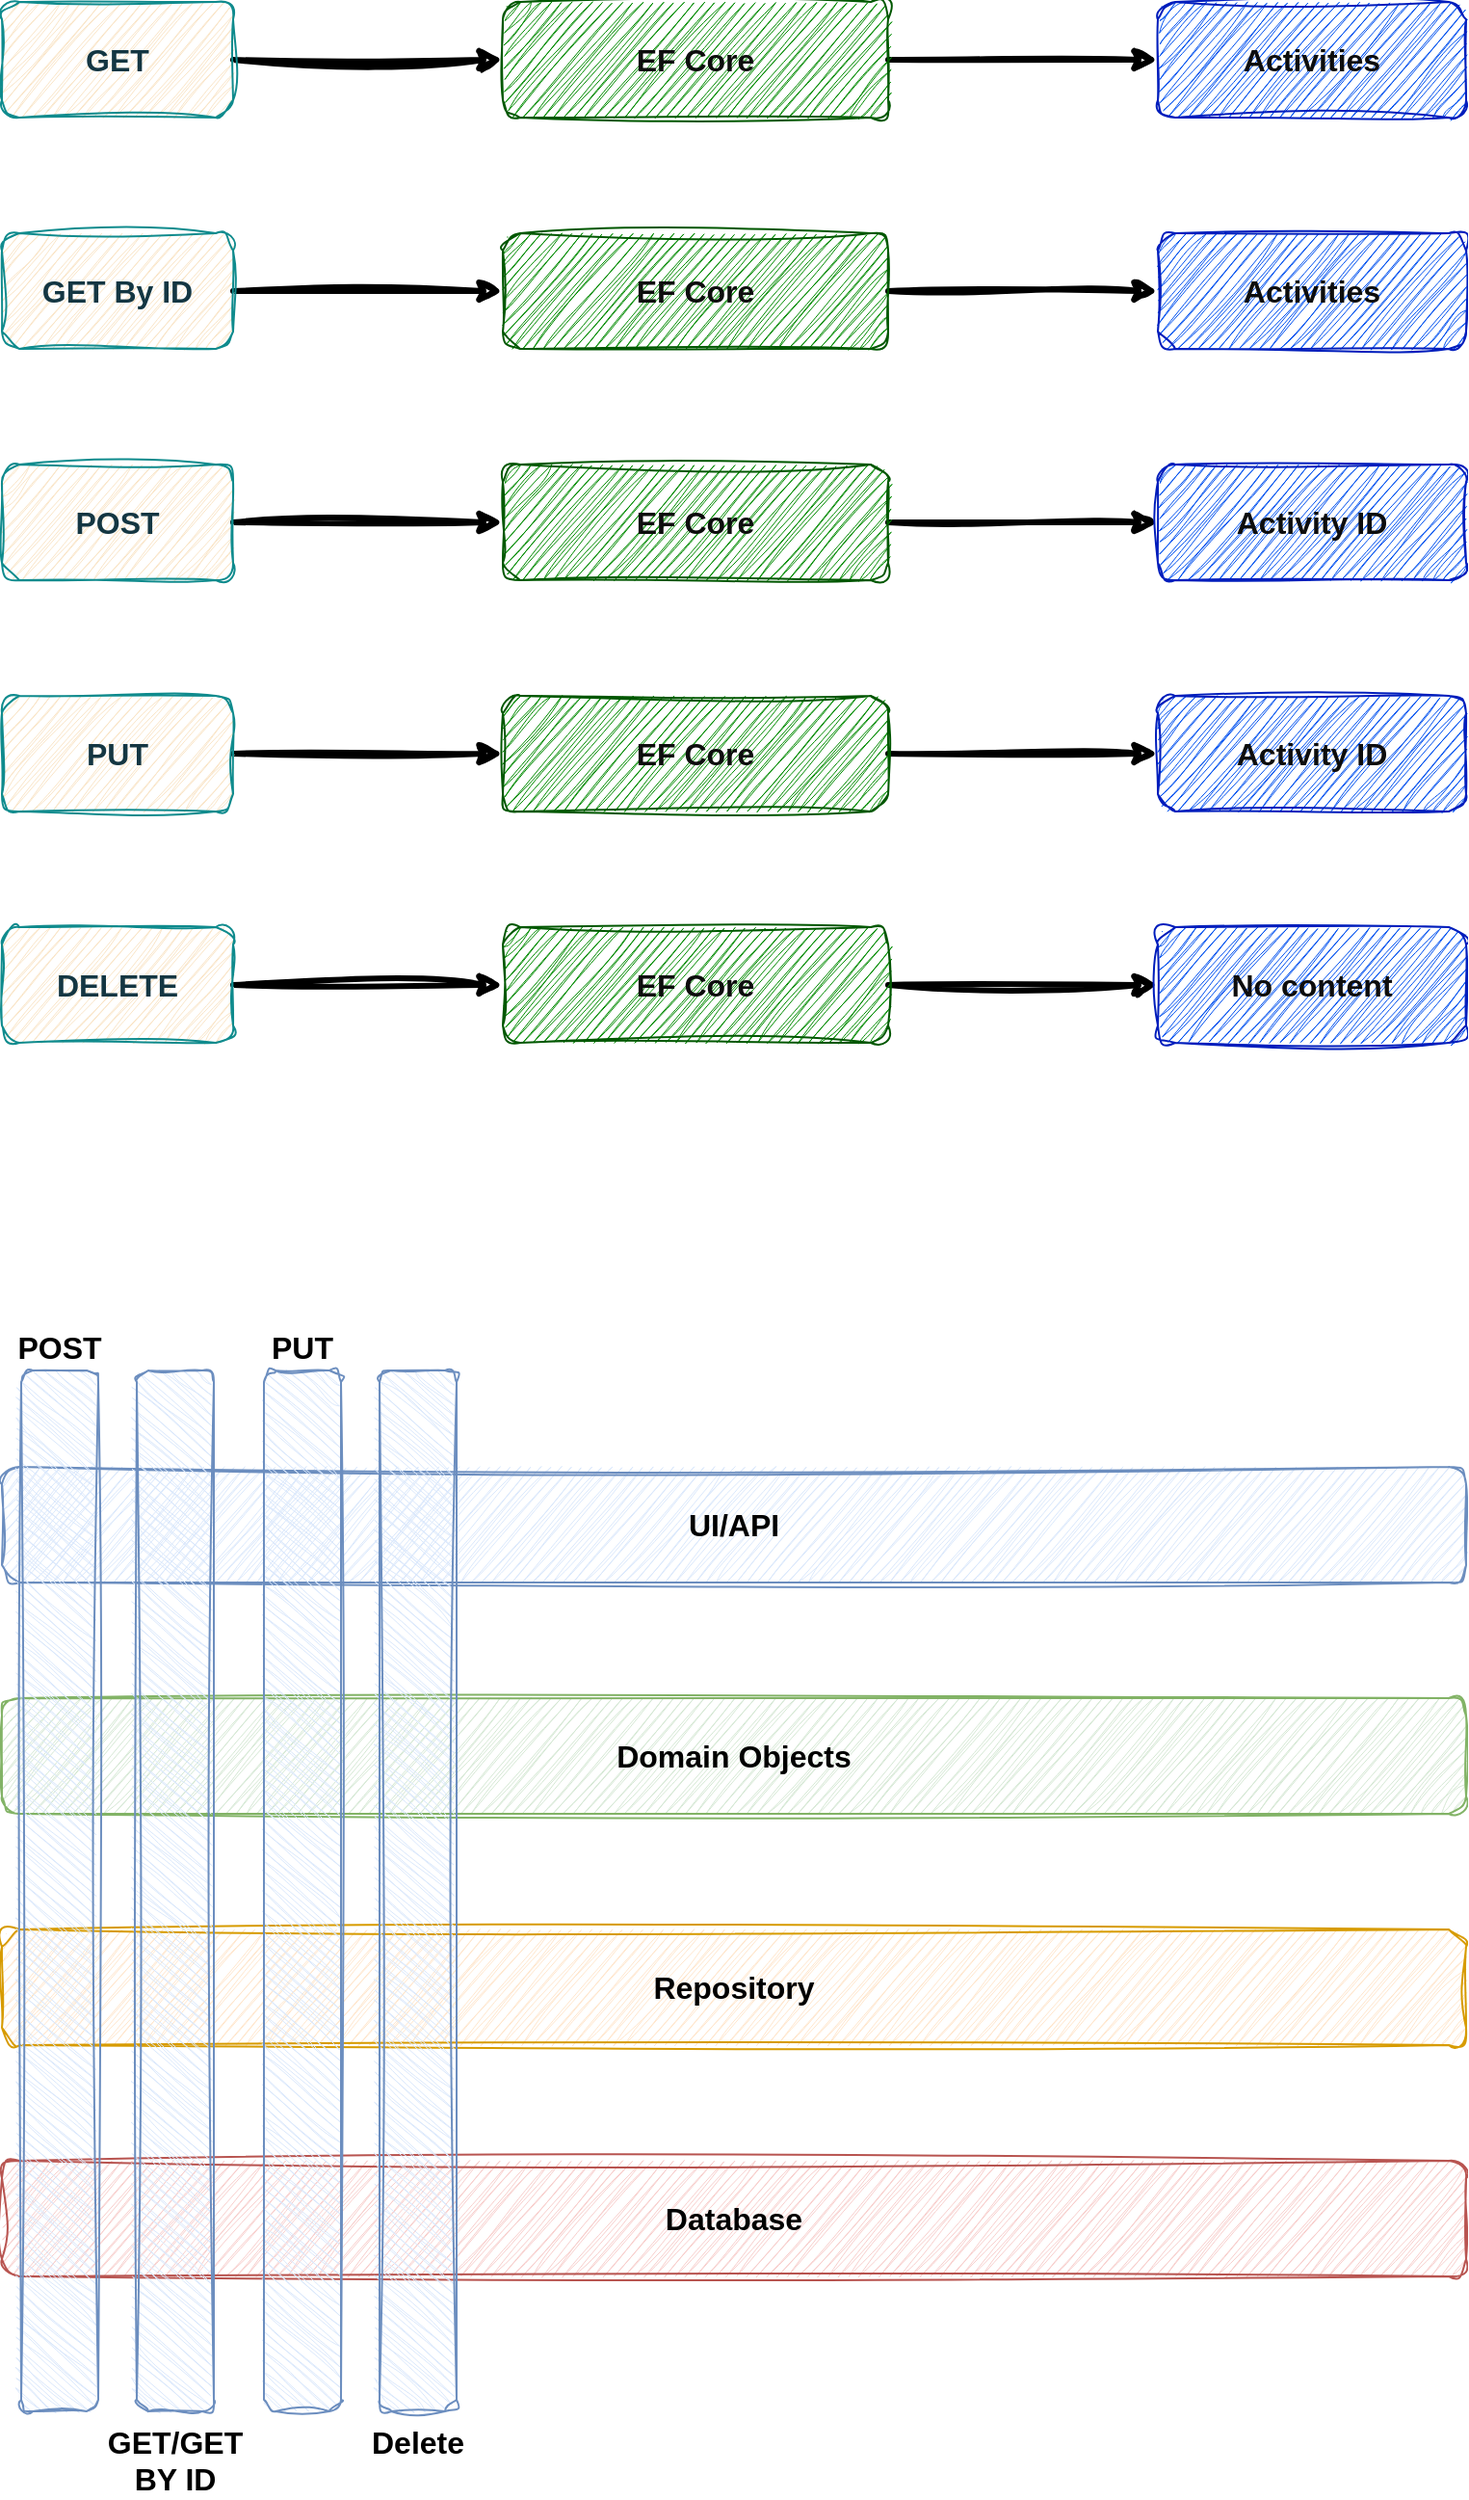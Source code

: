 <mxfile version="24.6.1" type="device" pages="8">
  <diagram name="Vertical Slice Architecture" id="6KKKKZAk7pw4pZNN8Spq">
    <mxGraphModel dx="1434" dy="836" grid="1" gridSize="10" guides="1" tooltips="1" connect="1" arrows="1" fold="1" page="1" pageScale="1" pageWidth="827" pageHeight="1169" background="#ffffff" math="0" shadow="0">
      <root>
        <mxCell id="0" />
        <mxCell id="1" parent="0" />
        <mxCell id="PWbC6GFVs9YUKvNQ46mf-4" style="edgeStyle=orthogonalEdgeStyle;rounded=0;sketch=1;hachureGap=4;jiggle=2;curveFitting=1;orthogonalLoop=1;jettySize=auto;html=1;fontFamily=Architects Daughter;fontSource=https%3A%2F%2Ffonts.googleapis.com%2Fcss%3Ffamily%3DArchitects%2BDaughter;strokeWidth=3;strokeColor=#000000;" parent="1" source="PWbC6GFVs9YUKvNQ46mf-1" target="PWbC6GFVs9YUKvNQ46mf-2" edge="1">
          <mxGeometry relative="1" as="geometry" />
        </mxCell>
        <mxCell id="PWbC6GFVs9YUKvNQ46mf-1" value="GET" style="rounded=1;whiteSpace=wrap;html=1;labelBackgroundColor=none;fillColor=#FAE5C7;strokeColor=#0F8B8D;fontColor=#143642;sketch=1;curveFitting=1;jiggle=2;fontStyle=1;fontSize=16;" parent="1" vertex="1">
          <mxGeometry x="40" y="140" width="120" height="60" as="geometry" />
        </mxCell>
        <mxCell id="PWbC6GFVs9YUKvNQ46mf-5" style="edgeStyle=orthogonalEdgeStyle;rounded=0;sketch=1;hachureGap=4;jiggle=2;curveFitting=1;orthogonalLoop=1;jettySize=auto;html=1;fontFamily=Architects Daughter;fontSource=https%3A%2F%2Ffonts.googleapis.com%2Fcss%3Ffamily%3DArchitects%2BDaughter;strokeWidth=3;strokeColor=#000000;" parent="1" source="PWbC6GFVs9YUKvNQ46mf-2" target="PWbC6GFVs9YUKvNQ46mf-3" edge="1">
          <mxGeometry relative="1" as="geometry" />
        </mxCell>
        <mxCell id="PWbC6GFVs9YUKvNQ46mf-2" value="EF Core" style="rounded=1;whiteSpace=wrap;html=1;labelBackgroundColor=none;fillColor=#008a00;strokeColor=#005700;fontColor=#0D0D0D;sketch=1;curveFitting=1;jiggle=2;fontStyle=1;fontSize=16;" parent="1" vertex="1">
          <mxGeometry x="300" y="140" width="200" height="60" as="geometry" />
        </mxCell>
        <mxCell id="PWbC6GFVs9YUKvNQ46mf-3" value="Activities" style="rounded=1;whiteSpace=wrap;html=1;labelBackgroundColor=none;fillColor=#0050ef;strokeColor=#001DBC;fontColor=#0D0D0D;sketch=1;curveFitting=1;jiggle=2;fontStyle=1;fontSize=16;" parent="1" vertex="1">
          <mxGeometry x="640" y="140" width="160" height="60" as="geometry" />
        </mxCell>
        <mxCell id="PWbC6GFVs9YUKvNQ46mf-6" style="edgeStyle=orthogonalEdgeStyle;rounded=0;sketch=1;hachureGap=4;jiggle=2;curveFitting=1;orthogonalLoop=1;jettySize=auto;html=1;fontFamily=Architects Daughter;fontSource=https%3A%2F%2Ffonts.googleapis.com%2Fcss%3Ffamily%3DArchitects%2BDaughter;strokeWidth=3;strokeColor=#000000;" parent="1" source="PWbC6GFVs9YUKvNQ46mf-7" target="PWbC6GFVs9YUKvNQ46mf-9" edge="1">
          <mxGeometry relative="1" as="geometry" />
        </mxCell>
        <mxCell id="PWbC6GFVs9YUKvNQ46mf-7" value="GET By ID" style="rounded=1;whiteSpace=wrap;html=1;labelBackgroundColor=none;fillColor=#FAE5C7;strokeColor=#0F8B8D;fontColor=#143642;sketch=1;curveFitting=1;jiggle=2;fontStyle=1;fontSize=16;" parent="1" vertex="1">
          <mxGeometry x="40" y="260" width="120" height="60" as="geometry" />
        </mxCell>
        <mxCell id="PWbC6GFVs9YUKvNQ46mf-8" style="edgeStyle=orthogonalEdgeStyle;rounded=0;sketch=1;hachureGap=4;jiggle=2;curveFitting=1;orthogonalLoop=1;jettySize=auto;html=1;fontFamily=Architects Daughter;fontSource=https%3A%2F%2Ffonts.googleapis.com%2Fcss%3Ffamily%3DArchitects%2BDaughter;strokeWidth=3;strokeColor=#000000;" parent="1" source="PWbC6GFVs9YUKvNQ46mf-9" target="PWbC6GFVs9YUKvNQ46mf-10" edge="1">
          <mxGeometry relative="1" as="geometry" />
        </mxCell>
        <mxCell id="PWbC6GFVs9YUKvNQ46mf-9" value="EF Core" style="rounded=1;whiteSpace=wrap;html=1;labelBackgroundColor=none;fillColor=#008a00;strokeColor=#005700;fontColor=#0D0D0D;sketch=1;curveFitting=1;jiggle=2;fontStyle=1;fontSize=16;" parent="1" vertex="1">
          <mxGeometry x="300" y="260" width="200" height="60" as="geometry" />
        </mxCell>
        <mxCell id="PWbC6GFVs9YUKvNQ46mf-10" value="Activities" style="rounded=1;whiteSpace=wrap;html=1;labelBackgroundColor=none;fillColor=#0050ef;strokeColor=#001DBC;fontColor=#0D0D0D;sketch=1;curveFitting=1;jiggle=2;fontStyle=1;fontSize=16;" parent="1" vertex="1">
          <mxGeometry x="640" y="260" width="160" height="60" as="geometry" />
        </mxCell>
        <mxCell id="PWbC6GFVs9YUKvNQ46mf-11" style="edgeStyle=orthogonalEdgeStyle;rounded=0;sketch=1;hachureGap=4;jiggle=2;curveFitting=1;orthogonalLoop=1;jettySize=auto;html=1;fontFamily=Architects Daughter;fontSource=https%3A%2F%2Ffonts.googleapis.com%2Fcss%3Ffamily%3DArchitects%2BDaughter;strokeWidth=3;strokeColor=#000000;" parent="1" source="PWbC6GFVs9YUKvNQ46mf-12" target="PWbC6GFVs9YUKvNQ46mf-14" edge="1">
          <mxGeometry relative="1" as="geometry" />
        </mxCell>
        <mxCell id="PWbC6GFVs9YUKvNQ46mf-12" value="POST" style="rounded=1;whiteSpace=wrap;html=1;labelBackgroundColor=none;fillColor=#FAE5C7;strokeColor=#0F8B8D;fontColor=#143642;sketch=1;curveFitting=1;jiggle=2;fontStyle=1;fontSize=16;" parent="1" vertex="1">
          <mxGeometry x="40" y="380" width="120" height="60" as="geometry" />
        </mxCell>
        <mxCell id="PWbC6GFVs9YUKvNQ46mf-13" style="edgeStyle=orthogonalEdgeStyle;rounded=0;sketch=1;hachureGap=4;jiggle=2;curveFitting=1;orthogonalLoop=1;jettySize=auto;html=1;fontFamily=Architects Daughter;fontSource=https%3A%2F%2Ffonts.googleapis.com%2Fcss%3Ffamily%3DArchitects%2BDaughter;strokeWidth=3;strokeColor=#000000;" parent="1" source="PWbC6GFVs9YUKvNQ46mf-14" target="PWbC6GFVs9YUKvNQ46mf-15" edge="1">
          <mxGeometry relative="1" as="geometry" />
        </mxCell>
        <mxCell id="PWbC6GFVs9YUKvNQ46mf-14" value="EF Core" style="rounded=1;whiteSpace=wrap;html=1;labelBackgroundColor=none;fillColor=#008a00;strokeColor=#005700;fontColor=#0D0D0D;sketch=1;curveFitting=1;jiggle=2;fontStyle=1;fontSize=16;" parent="1" vertex="1">
          <mxGeometry x="300" y="380" width="200" height="60" as="geometry" />
        </mxCell>
        <mxCell id="PWbC6GFVs9YUKvNQ46mf-15" value="Activity ID" style="rounded=1;whiteSpace=wrap;html=1;labelBackgroundColor=none;fillColor=#0050ef;strokeColor=#001DBC;fontColor=#0D0D0D;sketch=1;curveFitting=1;jiggle=2;fontStyle=1;fontSize=16;" parent="1" vertex="1">
          <mxGeometry x="640" y="380" width="160" height="60" as="geometry" />
        </mxCell>
        <mxCell id="PWbC6GFVs9YUKvNQ46mf-16" style="edgeStyle=orthogonalEdgeStyle;rounded=0;sketch=1;hachureGap=4;jiggle=2;curveFitting=1;orthogonalLoop=1;jettySize=auto;html=1;fontFamily=Architects Daughter;fontSource=https%3A%2F%2Ffonts.googleapis.com%2Fcss%3Ffamily%3DArchitects%2BDaughter;strokeWidth=3;strokeColor=#000000;" parent="1" source="PWbC6GFVs9YUKvNQ46mf-17" target="PWbC6GFVs9YUKvNQ46mf-19" edge="1">
          <mxGeometry relative="1" as="geometry" />
        </mxCell>
        <mxCell id="PWbC6GFVs9YUKvNQ46mf-17" value="PUT" style="rounded=1;whiteSpace=wrap;html=1;labelBackgroundColor=none;fillColor=#FAE5C7;strokeColor=#0F8B8D;fontColor=#143642;sketch=1;curveFitting=1;jiggle=2;fontStyle=1;fontSize=16;" parent="1" vertex="1">
          <mxGeometry x="40" y="500" width="120" height="60" as="geometry" />
        </mxCell>
        <mxCell id="PWbC6GFVs9YUKvNQ46mf-18" style="edgeStyle=orthogonalEdgeStyle;rounded=0;sketch=1;hachureGap=4;jiggle=2;curveFitting=1;orthogonalLoop=1;jettySize=auto;html=1;fontFamily=Architects Daughter;fontSource=https%3A%2F%2Ffonts.googleapis.com%2Fcss%3Ffamily%3DArchitects%2BDaughter;strokeWidth=3;strokeColor=#000000;" parent="1" source="PWbC6GFVs9YUKvNQ46mf-19" target="PWbC6GFVs9YUKvNQ46mf-20" edge="1">
          <mxGeometry relative="1" as="geometry" />
        </mxCell>
        <mxCell id="PWbC6GFVs9YUKvNQ46mf-19" value="EF Core" style="rounded=1;whiteSpace=wrap;html=1;labelBackgroundColor=none;fillColor=#008a00;strokeColor=#005700;fontColor=#0D0D0D;sketch=1;curveFitting=1;jiggle=2;fontStyle=1;fontSize=16;" parent="1" vertex="1">
          <mxGeometry x="300" y="500" width="200" height="60" as="geometry" />
        </mxCell>
        <mxCell id="PWbC6GFVs9YUKvNQ46mf-20" value="Activity ID" style="rounded=1;whiteSpace=wrap;html=1;labelBackgroundColor=none;fillColor=#0050ef;strokeColor=#001DBC;fontColor=#0D0D0D;sketch=1;curveFitting=1;jiggle=2;fontStyle=1;fontSize=16;" parent="1" vertex="1">
          <mxGeometry x="640" y="500" width="160" height="60" as="geometry" />
        </mxCell>
        <mxCell id="PWbC6GFVs9YUKvNQ46mf-21" style="edgeStyle=orthogonalEdgeStyle;rounded=0;sketch=1;hachureGap=4;jiggle=2;curveFitting=1;orthogonalLoop=1;jettySize=auto;html=1;fontFamily=Architects Daughter;fontSource=https%3A%2F%2Ffonts.googleapis.com%2Fcss%3Ffamily%3DArchitects%2BDaughter;strokeWidth=3;strokeColor=#000000;" parent="1" source="PWbC6GFVs9YUKvNQ46mf-22" target="PWbC6GFVs9YUKvNQ46mf-24" edge="1">
          <mxGeometry relative="1" as="geometry" />
        </mxCell>
        <mxCell id="PWbC6GFVs9YUKvNQ46mf-22" value="DELETE" style="rounded=1;whiteSpace=wrap;html=1;labelBackgroundColor=none;fillColor=#FAE5C7;strokeColor=#0F8B8D;fontColor=#143642;sketch=1;curveFitting=1;jiggle=2;fontStyle=1;fontSize=16;" parent="1" vertex="1">
          <mxGeometry x="40" y="620" width="120" height="60" as="geometry" />
        </mxCell>
        <mxCell id="PWbC6GFVs9YUKvNQ46mf-23" style="edgeStyle=orthogonalEdgeStyle;rounded=0;sketch=1;hachureGap=4;jiggle=2;curveFitting=1;orthogonalLoop=1;jettySize=auto;html=1;fontFamily=Architects Daughter;fontSource=https%3A%2F%2Ffonts.googleapis.com%2Fcss%3Ffamily%3DArchitects%2BDaughter;strokeWidth=3;strokeColor=#000000;" parent="1" source="PWbC6GFVs9YUKvNQ46mf-24" target="PWbC6GFVs9YUKvNQ46mf-25" edge="1">
          <mxGeometry relative="1" as="geometry" />
        </mxCell>
        <mxCell id="PWbC6GFVs9YUKvNQ46mf-24" value="EF Core" style="rounded=1;whiteSpace=wrap;html=1;labelBackgroundColor=none;fillColor=#008a00;strokeColor=#005700;fontColor=#0D0D0D;sketch=1;curveFitting=1;jiggle=2;fontStyle=1;fontSize=16;" parent="1" vertex="1">
          <mxGeometry x="300" y="620" width="200" height="60" as="geometry" />
        </mxCell>
        <mxCell id="PWbC6GFVs9YUKvNQ46mf-25" value="No content" style="rounded=1;whiteSpace=wrap;html=1;labelBackgroundColor=none;fillColor=#0050ef;strokeColor=#001DBC;fontColor=#0D0D0D;sketch=1;curveFitting=1;jiggle=2;fontStyle=1;fontSize=16;" parent="1" vertex="1">
          <mxGeometry x="640" y="620" width="160" height="60" as="geometry" />
        </mxCell>
        <mxCell id="YeCqpPwFeMRfx5tpiRbL-1" value="UI/API" style="rounded=1;whiteSpace=wrap;html=1;labelBackgroundColor=none;fillColor=#dae8fc;strokeColor=#6c8ebf;sketch=1;curveFitting=1;jiggle=2;fontStyle=1;fontSize=16;" vertex="1" parent="1">
          <mxGeometry x="40" y="900" width="760" height="60" as="geometry" />
        </mxCell>
        <mxCell id="YeCqpPwFeMRfx5tpiRbL-2" value="Domain Objects" style="rounded=1;whiteSpace=wrap;html=1;labelBackgroundColor=none;fillColor=#d5e8d4;strokeColor=#82b366;sketch=1;curveFitting=1;jiggle=2;fontStyle=1;fontSize=16;gradientColor=none;" vertex="1" parent="1">
          <mxGeometry x="40" y="1020" width="760" height="60" as="geometry" />
        </mxCell>
        <mxCell id="YeCqpPwFeMRfx5tpiRbL-3" value="Repository" style="rounded=1;whiteSpace=wrap;html=1;labelBackgroundColor=none;fillColor=#ffe6cc;strokeColor=#d79b00;sketch=1;curveFitting=1;jiggle=2;fontStyle=1;fontSize=16;" vertex="1" parent="1">
          <mxGeometry x="40" y="1140" width="760" height="60" as="geometry" />
        </mxCell>
        <mxCell id="YeCqpPwFeMRfx5tpiRbL-4" value="Database" style="rounded=1;whiteSpace=wrap;html=1;labelBackgroundColor=none;fillColor=#f8cecc;strokeColor=#b85450;sketch=1;curveFitting=1;jiggle=2;fontStyle=1;fontSize=16;" vertex="1" parent="1">
          <mxGeometry x="40" y="1260" width="760" height="60" as="geometry" />
        </mxCell>
        <mxCell id="YeCqpPwFeMRfx5tpiRbL-6" value="POST" style="rounded=1;whiteSpace=wrap;html=1;labelBackgroundColor=none;fillColor=#dae8fc;strokeColor=#6c8ebf;sketch=1;curveFitting=1;jiggle=2;fontStyle=1;fontSize=16;direction=south;verticalAlign=bottom;labelPosition=center;verticalLabelPosition=top;align=center;textDirection=ltr;" vertex="1" parent="1">
          <mxGeometry x="50" y="850" width="40" height="540" as="geometry" />
        </mxCell>
        <mxCell id="YeCqpPwFeMRfx5tpiRbL-7" value="GET/GET BY ID" style="rounded=1;whiteSpace=wrap;html=1;labelBackgroundColor=none;fillColor=#dae8fc;strokeColor=#6c8ebf;sketch=1;curveFitting=1;jiggle=2;fontStyle=1;fontSize=16;direction=south;verticalAlign=top;labelPosition=center;verticalLabelPosition=bottom;align=center;textDirection=ltr;" vertex="1" parent="1">
          <mxGeometry x="110" y="850" width="40" height="540" as="geometry" />
        </mxCell>
        <mxCell id="YeCqpPwFeMRfx5tpiRbL-12" value="PUT" style="rounded=1;whiteSpace=wrap;html=1;labelBackgroundColor=none;fillColor=#dae8fc;strokeColor=#6c8ebf;sketch=1;curveFitting=1;jiggle=2;fontStyle=1;fontSize=16;direction=south;verticalAlign=bottom;labelPosition=center;verticalLabelPosition=top;align=center;textDirection=ltr;" vertex="1" parent="1">
          <mxGeometry x="176" y="850" width="40" height="540" as="geometry" />
        </mxCell>
        <mxCell id="YeCqpPwFeMRfx5tpiRbL-17" value="Delete" style="rounded=1;whiteSpace=wrap;html=1;labelBackgroundColor=none;fillColor=#dae8fc;strokeColor=#6c8ebf;sketch=1;curveFitting=1;jiggle=2;fontStyle=1;fontSize=16;direction=south;verticalAlign=top;labelPosition=center;verticalLabelPosition=bottom;align=center;textDirection=ltr;" vertex="1" parent="1">
          <mxGeometry x="236" y="850" width="40" height="540" as="geometry" />
        </mxCell>
      </root>
    </mxGraphModel>
  </diagram>
  <diagram id="XgH6Aj4NYol-GeDoOj6g" name="GitFlow">
    <mxGraphModel dx="1434" dy="836" grid="1" gridSize="10" guides="1" tooltips="1" connect="1" arrows="1" fold="1" page="1" pageScale="1" pageWidth="827" pageHeight="1169" math="0" shadow="0">
      <root>
        <mxCell id="0" />
        <mxCell id="1" parent="0" />
        <mxCell id="vHoBzUih6tfK5VmPXxsg-1" style="edgeStyle=orthogonalEdgeStyle;rounded=0;orthogonalLoop=1;jettySize=auto;html=1;strokeWidth=3;fillColor=#dae8fc;strokeColor=#6c8ebf;" parent="1" source="vHoBzUih6tfK5VmPXxsg-2" target="vHoBzUih6tfK5VmPXxsg-15" edge="1">
          <mxGeometry relative="1" as="geometry">
            <Array as="points">
              <mxPoint x="70" y="320" />
              <mxPoint x="70" y="320" />
            </Array>
          </mxGeometry>
        </mxCell>
        <mxCell id="vHoBzUih6tfK5VmPXxsg-2" value="&lt;div&gt;Main&lt;/div&gt;" style="rounded=1;whiteSpace=wrap;html=1;align=center;fillColor=#dae8fc;strokeColor=#6c8ebf;sketch=1;curveFitting=1;jiggle=2;" parent="1" vertex="1">
          <mxGeometry x="40" y="200" width="240" height="60" as="geometry" />
        </mxCell>
        <mxCell id="vHoBzUih6tfK5VmPXxsg-3" style="edgeStyle=orthogonalEdgeStyle;rounded=0;orthogonalLoop=1;jettySize=auto;html=1;fillColor=#f8cecc;strokeColor=#b85450;strokeWidth=3;" parent="1" edge="1">
          <mxGeometry relative="1" as="geometry">
            <mxPoint x="540" y="260" as="sourcePoint" />
            <mxPoint x="540" y="400" as="targetPoint" />
          </mxGeometry>
        </mxCell>
        <mxCell id="vHoBzUih6tfK5VmPXxsg-4" value="&lt;span style=&quot;font-size: 14px; background-color: rgb(251, 251, 251);&quot;&gt;Cria uma branch&amp;nbsp;&lt;/span&gt;&lt;div style=&quot;font-size: 14px;&quot;&gt;&lt;span style=&quot;font-size: 14px; background-color: rgb(251, 251, 251);&quot;&gt;baseada na develop&lt;/span&gt;&lt;/div&gt;" style="edgeLabel;html=1;align=center;verticalAlign=middle;resizable=0;points=[];fontSize=14;" parent="vHoBzUih6tfK5VmPXxsg-3" vertex="1" connectable="0">
          <mxGeometry x="-0.143" y="2" relative="1" as="geometry">
            <mxPoint as="offset" />
          </mxGeometry>
        </mxCell>
        <mxCell id="vHoBzUih6tfK5VmPXxsg-5" style="edgeStyle=orthogonalEdgeStyle;rounded=0;orthogonalLoop=1;jettySize=auto;html=1;entryX=0;entryY=0.75;entryDx=0;entryDy=0;strokeWidth=3;fillColor=#f8cecc;strokeColor=#b85450;" parent="1" source="vHoBzUih6tfK5VmPXxsg-7" target="vHoBzUih6tfK5VmPXxsg-21" edge="1">
          <mxGeometry relative="1" as="geometry" />
        </mxCell>
        <mxCell id="vHoBzUih6tfK5VmPXxsg-6" value="mesclar merge na&amp;nbsp;&lt;div style=&quot;font-size: 14px;&quot;&gt;merge&amp;nbsp; release&amp;nbsp;&lt;/div&gt;" style="edgeLabel;html=1;align=center;verticalAlign=middle;resizable=0;points=[];fontSize=14;" parent="vHoBzUih6tfK5VmPXxsg-5" vertex="1" connectable="0">
          <mxGeometry x="0.012" y="-1" relative="1" as="geometry">
            <mxPoint as="offset" />
          </mxGeometry>
        </mxCell>
        <mxCell id="vHoBzUih6tfK5VmPXxsg-7" value="&lt;div&gt;Develop&lt;/div&gt;" style="rounded=1;whiteSpace=wrap;html=1;align=center;fillColor=#f8cecc;strokeColor=#b85450;sketch=1;curveFitting=1;jiggle=2;" parent="1" vertex="1">
          <mxGeometry x="520" y="200" width="240" height="60" as="geometry" />
        </mxCell>
        <mxCell id="vHoBzUih6tfK5VmPXxsg-8" style="edgeStyle=orthogonalEdgeStyle;rounded=0;orthogonalLoop=1;jettySize=auto;html=1;entryX=0.083;entryY=0;entryDx=0;entryDy=0;fillColor=#d5e8d4;strokeColor=#82b366;strokeWidth=3;entryPerimeter=0;exitX=0.075;exitY=1.1;exitDx=0;exitDy=0;exitPerimeter=0;" parent="1" source="vHoBzUih6tfK5VmPXxsg-12" target="vHoBzUih6tfK5VmPXxsg-21" edge="1">
          <mxGeometry relative="1" as="geometry" />
        </mxCell>
        <mxCell id="vHoBzUih6tfK5VmPXxsg-9" value="&lt;span style=&quot;font-size: 14px; background-color: rgb(251, 251, 251);&quot;&gt;Cria uma branch&amp;nbsp;&lt;/span&gt;&lt;div style=&quot;font-size: 14px;&quot;&gt;&lt;span style=&quot;font-size: 14px; background-color: rgb(251, 251, 251);&quot;&gt;baseada na release&lt;/span&gt;&lt;/div&gt;" style="edgeLabel;html=1;align=center;verticalAlign=middle;resizable=0;points=[];fontSize=14;" parent="vHoBzUih6tfK5VmPXxsg-8" vertex="1" connectable="0">
          <mxGeometry x="0.014" y="-3" relative="1" as="geometry">
            <mxPoint x="20" y="-30" as="offset" />
          </mxGeometry>
        </mxCell>
        <mxCell id="vHoBzUih6tfK5VmPXxsg-10" style="edgeStyle=orthogonalEdgeStyle;rounded=0;orthogonalLoop=1;jettySize=auto;html=1;entryX=1;entryY=0.25;entryDx=0;entryDy=0;strokeWidth=3;fillColor=#d5e8d4;strokeColor=#82b366;" parent="1" source="vHoBzUih6tfK5VmPXxsg-12" target="vHoBzUih6tfK5VmPXxsg-25" edge="1">
          <mxGeometry relative="1" as="geometry">
            <Array as="points">
              <mxPoint x="1080" y="75" />
            </Array>
          </mxGeometry>
        </mxCell>
        <mxCell id="vHoBzUih6tfK5VmPXxsg-11" value="mesclar merge na merge main" style="edgeLabel;html=1;align=center;verticalAlign=middle;resizable=0;points=[];fontSize=14;" parent="vHoBzUih6tfK5VmPXxsg-10" vertex="1" connectable="0">
          <mxGeometry x="-0.002" y="1" relative="1" as="geometry">
            <mxPoint as="offset" />
          </mxGeometry>
        </mxCell>
        <mxCell id="vHoBzUih6tfK5VmPXxsg-12" value="&lt;div&gt;Release&lt;/div&gt;" style="rounded=1;whiteSpace=wrap;html=1;align=center;fillColor=#d5e8d4;strokeColor=#82b366;sketch=1;curveFitting=1;jiggle=2;" parent="1" vertex="1">
          <mxGeometry x="960" y="200" width="240" height="60" as="geometry" />
        </mxCell>
        <mxCell id="vHoBzUih6tfK5VmPXxsg-13" style="edgeStyle=orthogonalEdgeStyle;rounded=0;orthogonalLoop=1;jettySize=auto;html=1;strokeWidth=3;fillColor=#fff2cc;strokeColor=#d6b656;" parent="1" source="vHoBzUih6tfK5VmPXxsg-15" target="vHoBzUih6tfK5VmPXxsg-18" edge="1">
          <mxGeometry relative="1" as="geometry" />
        </mxCell>
        <mxCell id="vHoBzUih6tfK5VmPXxsg-14" value="mesclar merge na merge develop" style="edgeLabel;html=1;align=center;verticalAlign=middle;resizable=0;points=[];fontSize=14;" parent="vHoBzUih6tfK5VmPXxsg-13" vertex="1" connectable="0">
          <mxGeometry x="-0.3" relative="1" as="geometry">
            <mxPoint x="20" as="offset" />
          </mxGeometry>
        </mxCell>
        <mxCell id="vHoBzUih6tfK5VmPXxsg-15" value="&lt;div&gt;us-001&lt;span style=&quot;color: rgba(0, 0, 0, 0); font-family: monospace; font-size: 0px; text-align: start; text-wrap: nowrap; background-color: initial;&quot;&gt;%3CmxGraphModel%3E%3Croot%3E%3CmxCell%20id%3D%220%22%2F%3E%3CmxCell%20id%3D%221%22%20parent%3D%220%22%2F%3E%3CmxCell%20id%3D%222%22%20value%3D%22%26lt%3Bdiv%26gt%3BMain%26lt%3B%2Fdiv%26gt%3B%22%20style%3D%22rounded%3D1%3BwhiteSpace%3Dwrap%3Bhtml%3D1%3Balign%3Dcenter%3BfillColor%3D%23dae8fc%3BstrokeColor%3D%236c8ebf%3Bsketch%3D1%3BcurveFitting%3D1%3Bjiggle%3D2%3B%22%20vertex%3D%221%22%20parent%3D%221%22%3E%3CmxGeometry%20x%3D%2240%22%20y%3D%22100%22%20width%3D%22240%22%20height%3D%2260%22%20as%3D%22geometry%22%2F%3E%3C%2FmxCell%3E%3C%2Froot%3E%3C%2FmxGraphModel%3E&lt;/span&gt;&lt;span style=&quot;background-color: initial; text-wrap: nowrap; color: rgba(0, 0, 0, 0); font-family: monospace; font-size: 0px; text-align: start;&quot;&gt;%3CmxGraphModel%3E%3Croot%3E%3CmxCell%20id%3D%220%22%2F%3E%3CmxCell%20id%3D%221%22%20parent%3D%220%22%2F%3E%3CmxCell%20id%3D%222%22%20value%3D%22%26lt%3Bdiv%26gt%3BMain%26lt%3B%2Fdiv%26gt%3B%22%20style%3D%22rounded%3D1%3BwhiteSpace%3Dwrap%3Bhtml%3D1%3Balign%3Dcenter%3BfillColor%3D%23dae8fc%3BstrokeColor%3D%236c8ebf%3Bsketch%3D1%3BcurveFitting%3D1%3Bjiggle%3D2%3B%22%20vertex%3D%221%22%20parent%3D%221%22%3E%3CmxGeometry%20x%3D%2240%22%20y%3D%22100%22%20width%3D%22240%22%20height%3D%2260%22%20as%3D%22geometry%22%2F%3E%3C%2FmxCell%3E%3C%2Froot%3E%3C%2FmxGraphModel%3E&lt;/span&gt;&lt;span style=&quot;background-color: initial; text-wrap: nowrap; color: rgba(0, 0, 0, 0); font-family: monospace; font-size: 0px; text-align: start;&quot;&gt;%3CmxGraphModel%3E%3Croot%3E%3CmxCell%20id%3D%220%22%2F%3E%3CmxCell%20id%3D%221%22%20parent%3D%220%22%2F%3E%3CmxCell%20id%3D%222%22%20value%3D%22%26lt%3Bdiv%26gt%3BMain%26lt%3B%2Fdiv%26gt%3B%22%20style%3D%22rounded%3D1%3BwhiteSpace%3Dwrap%3Bhtml%3D1%3Balign%3Dcenter%3BfillColor%3D%23dae8fc%3BstrokeColor%3D%236c8ebf%3Bsketch%3D1%3BcurveFitting%3D1%3Bjiggle%3D2%3B%22%20vertex%3D%221%22%20parent%3D%221%22%3E%3CmxGeometry%20x%3D%2240%22%20y%3D%22100%22%20width%3D%22240%22%20height%3D%2260%22%20as%3D%22geometry%22%2F%3E%3C%2FmxCell%3E%3C%2Froot%3E%3C%2FmxGraphModel%3E&lt;/span&gt;&lt;span style=&quot;background-color: initial; text-wrap: nowrap; color: rgba(0, 0, 0, 0); font-family: monospace; font-size: 0px; text-align: start;&quot;&gt;%3CmxGraphModel%3E%3Croot%3E%3CmxCell%20id%3D%220%22%2F%3E%3CmxCell%20id%3D%221%22%20parent%3D%220%22%2F%3E%3CmxCell%20id%3D%222%22%20value%3D%22%26lt%3Bdiv%26gt%3BMain%26lt%3B%2Fdiv%26gt%3B%22%20style%3D%22rounded%3D1%3BwhiteSpace%3Dwrap%3Bhtml%3D1%3Balign%3Dcenter%3BfillColor%3D%23dae8fc%3BstrokeColor%3D%236c8ebf%3Bsketch%3D1%3BcurveFitting%3D1%3Bjiggle%3D2%3B%22%20vertex%3D%221%22%20parent%3D%221%22%3E%3CmxGeometry%20x%3D%2240%22%20y%3D%22100%22%20width%3D%22240%22%20height%3D%2260%22%20as%3D%22geometry%22%2F%3E%3C%2FmxCell%3E%3C%2Froot%3E%3C%2FmxGraphModel%3E&lt;/span&gt;&lt;/div&gt;" style="rounded=1;whiteSpace=wrap;html=1;align=center;fillColor=#ffe6cc;strokeColor=#d79b00;sketch=1;curveFitting=1;jiggle=2;" parent="1" vertex="1">
          <mxGeometry x="40" y="380" width="240" height="60" as="geometry" />
        </mxCell>
        <mxCell id="vHoBzUih6tfK5VmPXxsg-16" style="edgeStyle=orthogonalEdgeStyle;rounded=0;orthogonalLoop=1;jettySize=auto;html=1;fillColor=#f8cecc;strokeColor=#b85450;strokeWidth=3;" parent="1" source="vHoBzUih6tfK5VmPXxsg-18" target="vHoBzUih6tfK5VmPXxsg-7" edge="1">
          <mxGeometry relative="1" as="geometry" />
        </mxCell>
        <mxCell id="vHoBzUih6tfK5VmPXxsg-17" value="pr para develop" style="edgeLabel;html=1;align=center;verticalAlign=middle;resizable=0;points=[];fontSize=14;" parent="vHoBzUih6tfK5VmPXxsg-16" vertex="1" connectable="0">
          <mxGeometry x="-0.171" y="-2" relative="1" as="geometry">
            <mxPoint x="40" as="offset" />
          </mxGeometry>
        </mxCell>
        <mxCell id="vHoBzUih6tfK5VmPXxsg-18" value="&lt;div&gt;merge-develop/us-001&lt;/div&gt;" style="rounded=1;whiteSpace=wrap;html=1;align=center;fillColor=#f8cecc;strokeColor=#b85450;sketch=1;curveFitting=1;jiggle=2;" parent="1" vertex="1">
          <mxGeometry x="520" y="400" width="240" height="60" as="geometry" />
        </mxCell>
        <mxCell id="vHoBzUih6tfK5VmPXxsg-19" style="edgeStyle=orthogonalEdgeStyle;rounded=0;orthogonalLoop=1;jettySize=auto;html=1;entryX=0.5;entryY=1;entryDx=0;entryDy=0;fillColor=#d5e8d4;strokeColor=#82b366;strokeWidth=3;" parent="1" source="vHoBzUih6tfK5VmPXxsg-21" target="vHoBzUih6tfK5VmPXxsg-12" edge="1">
          <mxGeometry relative="1" as="geometry" />
        </mxCell>
        <mxCell id="vHoBzUih6tfK5VmPXxsg-20" value="pr para release" style="edgeLabel;html=1;align=center;verticalAlign=middle;resizable=0;points=[];fontSize=14;" parent="vHoBzUih6tfK5VmPXxsg-19" vertex="1" connectable="0">
          <mxGeometry x="0.029" y="1" relative="1" as="geometry">
            <mxPoint x="50" as="offset" />
          </mxGeometry>
        </mxCell>
        <mxCell id="vHoBzUih6tfK5VmPXxsg-21" value="&lt;div&gt;merge-release/us-001&lt;/div&gt;" style="rounded=1;whiteSpace=wrap;html=1;align=center;fillColor=#d5e8d4;strokeColor=#82b366;sketch=1;curveFitting=1;jiggle=2;" parent="1" vertex="1">
          <mxGeometry x="960" y="400" width="240" height="60" as="geometry" />
        </mxCell>
        <mxCell id="vHoBzUih6tfK5VmPXxsg-22" style="edgeStyle=orthogonalEdgeStyle;rounded=0;orthogonalLoop=1;jettySize=auto;html=1;entryX=0.5;entryY=0;entryDx=0;entryDy=0;strokeWidth=3;fillColor=#dae8fc;strokeColor=#6c8ebf;" parent="1" source="vHoBzUih6tfK5VmPXxsg-25" target="vHoBzUih6tfK5VmPXxsg-2" edge="1">
          <mxGeometry relative="1" as="geometry" />
        </mxCell>
        <mxCell id="vHoBzUih6tfK5VmPXxsg-23" value="pr para main" style="edgeLabel;html=1;align=center;verticalAlign=middle;resizable=0;points=[];fontSize=14;" parent="vHoBzUih6tfK5VmPXxsg-22" vertex="1" connectable="0">
          <mxGeometry x="-0.144" relative="1" as="geometry">
            <mxPoint as="offset" />
          </mxGeometry>
        </mxCell>
        <mxCell id="vHoBzUih6tfK5VmPXxsg-24" value="Text" style="edgeLabel;html=1;align=center;verticalAlign=middle;resizable=0;points=[];" parent="vHoBzUih6tfK5VmPXxsg-22" vertex="1" connectable="0">
          <mxGeometry x="-0.219" y="1" relative="1" as="geometry">
            <mxPoint as="offset" />
          </mxGeometry>
        </mxCell>
        <mxCell id="vHoBzUih6tfK5VmPXxsg-25" value="merge-main/us-001" style="rounded=1;whiteSpace=wrap;html=1;align=center;fillColor=#dae8fc;strokeColor=#6c8ebf;sketch=1;curveFitting=1;jiggle=2;" parent="1" vertex="1">
          <mxGeometry x="480" y="60" width="240" height="60" as="geometry" />
        </mxCell>
        <mxCell id="vHoBzUih6tfK5VmPXxsg-26" style="edgeStyle=orthogonalEdgeStyle;rounded=0;orthogonalLoop=1;jettySize=auto;html=1;entryX=0.079;entryY=0.967;entryDx=0;entryDy=0;entryPerimeter=0;strokeWidth=3;fillColor=#dae8fc;strokeColor=#6c8ebf;" parent="1" source="vHoBzUih6tfK5VmPXxsg-2" target="vHoBzUih6tfK5VmPXxsg-25" edge="1">
          <mxGeometry relative="1" as="geometry" />
        </mxCell>
        <mxCell id="vHoBzUih6tfK5VmPXxsg-27" value="&lt;span style=&quot;font-size: 14px; background-color: rgb(251, 251, 251);&quot;&gt;Cria uma branch&amp;nbsp;&lt;/span&gt;&lt;div style=&quot;font-size: 14px;&quot;&gt;&lt;span style=&quot;font-size: 14px; background-color: rgb(251, 251, 251);&quot;&gt;baseada na main&lt;/span&gt;&lt;/div&gt;" style="edgeLabel;html=1;align=center;verticalAlign=middle;resizable=0;points=[];fontSize=14;" parent="vHoBzUih6tfK5VmPXxsg-26" vertex="1" connectable="0">
          <mxGeometry x="-0.353" y="-1" relative="1" as="geometry">
            <mxPoint as="offset" />
          </mxGeometry>
        </mxCell>
        <mxCell id="vHoBzUih6tfK5VmPXxsg-28" value="Cria uma branch baseada na main" style="text;html=1;align=center;verticalAlign=middle;resizable=0;points=[];autosize=1;strokeColor=none;fillColor=none;fontSize=14;" parent="1" vertex="1">
          <mxGeometry x="55" y="300" width="240" height="30" as="geometry" />
        </mxCell>
      </root>
    </mxGraphModel>
  </diagram>
  <diagram id="cpLQWzfdkX4hSLlo9C2X" name="User">
    <mxGraphModel dx="1434" dy="836" grid="1" gridSize="10" guides="1" tooltips="1" connect="1" arrows="1" fold="1" page="1" pageScale="1" pageWidth="827" pageHeight="1169" math="0" shadow="0">
      <root>
        <mxCell id="0" />
        <mxCell id="1" parent="0" />
        <mxCell id="UIa0QPu47vBtaGnN8R2V-1" value="&lt;font style=&quot;font-size: 18px;&quot;&gt;Definir&lt;br&gt;Papeis e responsabilidades para os contextos delimitados&lt;/font&gt;" style="rounded=1;whiteSpace=wrap;html=1;sketch=1;curveFitting=1;jiggle=2;" vertex="1" parent="1">
          <mxGeometry x="20" y="17" width="1550" height="60" as="geometry" />
        </mxCell>
        <mxCell id="UIa0QPu47vBtaGnN8R2V-2" value="User" style="ellipse;whiteSpace=wrap;html=1;fillColor=#d5e8d4;strokeColor=#82b366;rounded=1;sketch=1;curveFitting=1;jiggle=2;" vertex="1" parent="1">
          <mxGeometry y="160" width="120" height="80" as="geometry" />
        </mxCell>
        <mxCell id="UIa0QPu47vBtaGnN8R2V-3" value="Criação de usuários" style="whiteSpace=wrap;html=1;aspect=fixed;align=center;fillColor=#d5e8d4;strokeColor=#82b366;rounded=1;sketch=1;curveFitting=1;jiggle=2;" vertex="1" parent="1">
          <mxGeometry y="240" width="120" height="120" as="geometry" />
        </mxCell>
        <mxCell id="UIa0QPu47vBtaGnN8R2V-4" value="Queries" style="swimlane;whiteSpace=wrap;html=1;fillColor=#d5e8d4;strokeColor=#82b366;rounded=1;sketch=1;curveFitting=1;jiggle=2;" vertex="1" parent="1">
          <mxGeometry x="150" y="160" width="200" height="200" as="geometry" />
        </mxCell>
        <mxCell id="UIa0QPu47vBtaGnN8R2V-5" value="GetUserQuery" style="rounded=1;whiteSpace=wrap;html=1;sketch=1;curveFitting=1;jiggle=2;" vertex="1" parent="UIa0QPu47vBtaGnN8R2V-4">
          <mxGeometry x="10" y="40" width="180" height="40" as="geometry" />
        </mxCell>
        <mxCell id="UIa0QPu47vBtaGnN8R2V-6" value="Events" style="swimlane;whiteSpace=wrap;html=1;startSize=23;fillColor=#d5e8d4;strokeColor=#82b366;rounded=1;sketch=1;curveFitting=1;jiggle=2;" vertex="1" parent="1">
          <mxGeometry x="920" y="160" width="200" height="200" as="geometry" />
        </mxCell>
        <mxCell id="UIa0QPu47vBtaGnN8R2V-7" value="GetUserByIdQuery" style="rounded=1;whiteSpace=wrap;html=1;sketch=1;curveFitting=1;jiggle=2;" vertex="1" parent="1">
          <mxGeometry x="160" y="250" width="180" height="40" as="geometry" />
        </mxCell>
        <mxCell id="UIa0QPu47vBtaGnN8R2V-8" value="UserCreatedEvent" style="rounded=1;whiteSpace=wrap;html=1;sketch=1;curveFitting=1;jiggle=2;" vertex="1" parent="1">
          <mxGeometry x="930" y="200" width="180" height="40" as="geometry" />
        </mxCell>
        <mxCell id="UIa0QPu47vBtaGnN8R2V-9" value="UserDeletedEvent" style="rounded=1;whiteSpace=wrap;html=1;sketch=1;curveFitting=1;jiggle=2;" vertex="1" parent="1">
          <mxGeometry x="930" y="250" width="180" height="40" as="geometry" />
        </mxCell>
        <mxCell id="UIa0QPu47vBtaGnN8R2V-10" value="UserUpdatedEvent" style="rounded=1;whiteSpace=wrap;html=1;sketch=1;curveFitting=1;jiggle=2;" vertex="1" parent="1">
          <mxGeometry x="930" y="300" width="180" height="40" as="geometry" />
        </mxCell>
        <mxCell id="UIa0QPu47vBtaGnN8R2V-11" value="Commands" style="swimlane;whiteSpace=wrap;html=1;startSize=23;fillColor=#d5e8d4;strokeColor=#82b366;rounded=1;sketch=1;curveFitting=1;jiggle=2;" vertex="1" parent="1">
          <mxGeometry x="370" y="160" width="250" height="615" as="geometry" />
        </mxCell>
        <mxCell id="UIa0QPu47vBtaGnN8R2V-12" value="Auth" style="swimlane;whiteSpace=wrap;html=1;startSize=23;fillColor=#f5f5f5;strokeColor=#666666;rounded=1;fontColor=#333333;sketch=1;curveFitting=1;jiggle=2;" vertex="1" parent="UIa0QPu47vBtaGnN8R2V-11">
          <mxGeometry x="11" y="40" width="220" height="190" as="geometry" />
        </mxCell>
        <mxCell id="UIa0QPu47vBtaGnN8R2V-13" value="AuthCommand" style="rounded=1;whiteSpace=wrap;html=1;sketch=1;curveFitting=1;jiggle=2;" vertex="1" parent="UIa0QPu47vBtaGnN8R2V-12">
          <mxGeometry x="20" y="32" width="180" height="40" as="geometry" />
        </mxCell>
        <mxCell id="UIa0QPu47vBtaGnN8R2V-14" value="User" style="swimlane;whiteSpace=wrap;html=1;startSize=23;fillColor=#f5f5f5;strokeColor=#666666;rounded=1;fontColor=#333333;sketch=1;curveFitting=1;jiggle=2;" vertex="1" parent="UIa0QPu47vBtaGnN8R2V-12">
          <mxGeometry y="215" width="220" height="335" as="geometry" />
        </mxCell>
        <mxCell id="UIa0QPu47vBtaGnN8R2V-15" value="CreateUserCommand" style="rounded=1;whiteSpace=wrap;html=1;sketch=1;curveFitting=1;jiggle=2;" vertex="1" parent="UIa0QPu47vBtaGnN8R2V-14">
          <mxGeometry x="20" y="30" width="180" height="40" as="geometry" />
        </mxCell>
        <mxCell id="UIa0QPu47vBtaGnN8R2V-16" value="UpdateUserCommand" style="rounded=1;whiteSpace=wrap;html=1;sketch=1;curveFitting=1;jiggle=2;" vertex="1" parent="UIa0QPu47vBtaGnN8R2V-12">
          <mxGeometry x="20" y="295" width="180" height="40" as="geometry" />
        </mxCell>
        <mxCell id="UIa0QPu47vBtaGnN8R2V-17" value="UpdatePasswordUserCommand" style="rounded=1;whiteSpace=wrap;html=1;sketch=1;curveFitting=1;jiggle=2;" vertex="1" parent="UIa0QPu47vBtaGnN8R2V-12">
          <mxGeometry x="20" y="345" width="180" height="40" as="geometry" />
        </mxCell>
        <mxCell id="UIa0QPu47vBtaGnN8R2V-18" value="AuthResetPasswordCommand" style="rounded=1;whiteSpace=wrap;html=1;sketch=1;curveFitting=1;jiggle=2;" vertex="1" parent="UIa0QPu47vBtaGnN8R2V-11">
          <mxGeometry x="31" y="120" width="180" height="40" as="geometry" />
        </mxCell>
        <mxCell id="UIa0QPu47vBtaGnN8R2V-19" value="AuthNewPasswordCommand" style="rounded=1;whiteSpace=wrap;html=1;sketch=1;curveFitting=1;jiggle=2;" vertex="1" parent="UIa0QPu47vBtaGnN8R2V-11">
          <mxGeometry x="31" y="170" width="180" height="40" as="geometry" />
        </mxCell>
        <mxCell id="UIa0QPu47vBtaGnN8R2V-20" value="UpdateEmailUserCommand" style="rounded=1;whiteSpace=wrap;html=1;sketch=1;curveFitting=1;jiggle=2;" vertex="1" parent="1">
          <mxGeometry x="401" y="595" width="180" height="40" as="geometry" />
        </mxCell>
        <mxCell id="UIa0QPu47vBtaGnN8R2V-21" value="UpdateRoleUserCommand" style="rounded=1;whiteSpace=wrap;html=1;sketch=1;curveFitting=1;jiggle=2;" vertex="1" parent="1">
          <mxGeometry x="401" y="645" width="180" height="40" as="geometry" />
        </mxCell>
        <mxCell id="UIa0QPu47vBtaGnN8R2V-22" value="DeleteUserCommand" style="rounded=1;whiteSpace=wrap;html=1;sketch=1;curveFitting=1;jiggle=2;" vertex="1" parent="1">
          <mxGeometry x="401" y="695" width="180" height="40" as="geometry" />
        </mxCell>
        <mxCell id="UIa0QPu47vBtaGnN8R2V-23" style="edgeStyle=orthogonalEdgeStyle;rounded=0;orthogonalLoop=1;jettySize=auto;html=1;entryX=0;entryY=0.5;entryDx=0;entryDy=0;strokeWidth=3;fillColor=#f5f5f5;strokeColor=#666666;sketch=1;curveFitting=1;jiggle=2;" edge="1" parent="1" source="UIa0QPu47vBtaGnN8R2V-15" target="UIa0QPu47vBtaGnN8R2V-8">
          <mxGeometry relative="1" as="geometry" />
        </mxCell>
        <mxCell id="UIa0QPu47vBtaGnN8R2V-24" style="edgeStyle=orthogonalEdgeStyle;rounded=0;orthogonalLoop=1;jettySize=auto;html=1;strokeWidth=3;fillColor=#f5f5f5;strokeColor=#666666;sketch=1;curveFitting=1;jiggle=2;" edge="1" parent="1" source="UIa0QPu47vBtaGnN8R2V-16" target="UIa0QPu47vBtaGnN8R2V-10">
          <mxGeometry relative="1" as="geometry">
            <Array as="points">
              <mxPoint x="950" y="515" />
            </Array>
          </mxGeometry>
        </mxCell>
        <mxCell id="UIa0QPu47vBtaGnN8R2V-25" style="edgeStyle=orthogonalEdgeStyle;rounded=0;orthogonalLoop=1;jettySize=auto;html=1;strokeWidth=3;fillColor=#f5f5f5;strokeColor=#666666;sketch=1;curveFitting=1;jiggle=2;" edge="1" parent="1" source="UIa0QPu47vBtaGnN8R2V-17" target="UIa0QPu47vBtaGnN8R2V-10">
          <mxGeometry relative="1" as="geometry">
            <Array as="points">
              <mxPoint x="1000" y="565" />
            </Array>
          </mxGeometry>
        </mxCell>
        <mxCell id="UIa0QPu47vBtaGnN8R2V-26" style="edgeStyle=orthogonalEdgeStyle;rounded=0;orthogonalLoop=1;jettySize=auto;html=1;entryX=0.711;entryY=1.075;entryDx=0;entryDy=0;entryPerimeter=0;strokeWidth=3;fillColor=#f5f5f5;strokeColor=#666666;sketch=1;curveFitting=1;jiggle=2;" edge="1" parent="1" source="UIa0QPu47vBtaGnN8R2V-20" target="UIa0QPu47vBtaGnN8R2V-10">
          <mxGeometry relative="1" as="geometry" />
        </mxCell>
        <mxCell id="UIa0QPu47vBtaGnN8R2V-27" style="edgeStyle=orthogonalEdgeStyle;rounded=0;orthogonalLoop=1;jettySize=auto;html=1;entryX=0.95;entryY=0.95;entryDx=0;entryDy=0;entryPerimeter=0;strokeWidth=3;fillColor=#f5f5f5;strokeColor=#666666;sketch=1;curveFitting=1;jiggle=2;" edge="1" parent="1" source="UIa0QPu47vBtaGnN8R2V-21" target="UIa0QPu47vBtaGnN8R2V-10">
          <mxGeometry relative="1" as="geometry" />
        </mxCell>
        <mxCell id="UIa0QPu47vBtaGnN8R2V-28" style="edgeStyle=orthogonalEdgeStyle;rounded=0;orthogonalLoop=1;jettySize=auto;html=1;fillColor=#f8cecc;strokeColor=#b85450;strokeWidth=3;sketch=1;curveFitting=1;jiggle=2;" edge="1" parent="1" source="UIa0QPu47vBtaGnN8R2V-22" target="UIa0QPu47vBtaGnN8R2V-9">
          <mxGeometry relative="1" as="geometry">
            <Array as="points">
              <mxPoint x="1200" y="715" />
              <mxPoint x="1200" y="270" />
            </Array>
          </mxGeometry>
        </mxCell>
        <mxCell id="UIa0QPu47vBtaGnN8R2V-29" value="Events" style="swimlane;whiteSpace=wrap;html=1;startSize=23;fillColor=#d5e8d4;strokeColor=#82b366;rounded=1;sketch=1;curveFitting=1;jiggle=2;" vertex="1" parent="1">
          <mxGeometry x="1320" y="160" width="200" height="160" as="geometry" />
        </mxCell>
        <mxCell id="UIa0QPu47vBtaGnN8R2V-30" value="AuthEvent" style="rounded=1;whiteSpace=wrap;html=1;sketch=1;curveFitting=1;jiggle=2;" vertex="1" parent="UIa0QPu47vBtaGnN8R2V-29">
          <mxGeometry x="10" y="40" width="180" height="40" as="geometry" />
        </mxCell>
        <mxCell id="UIa0QPu47vBtaGnN8R2V-31" style="edgeStyle=orthogonalEdgeStyle;rounded=0;orthogonalLoop=1;jettySize=auto;html=1;entryX=0;entryY=0.5;entryDx=0;entryDy=0;fillColor=#f5f5f5;strokeColor=#666666;strokeWidth=3;sketch=1;curveFitting=1;jiggle=2;" edge="1" parent="1" source="UIa0QPu47vBtaGnN8R2V-13" target="UIa0QPu47vBtaGnN8R2V-30">
          <mxGeometry relative="1" as="geometry">
            <Array as="points">
              <mxPoint x="640" y="252" />
              <mxPoint x="640" y="100" />
              <mxPoint x="1300" y="100" />
              <mxPoint x="1300" y="220" />
            </Array>
          </mxGeometry>
        </mxCell>
        <mxCell id="UIa0QPu47vBtaGnN8R2V-32" value="AuthResetEvent" style="rounded=1;whiteSpace=wrap;html=1;sketch=1;curveFitting=1;jiggle=2;" vertex="1" parent="1">
          <mxGeometry x="1330" y="250" width="180" height="40" as="geometry" />
        </mxCell>
        <mxCell id="UIa0QPu47vBtaGnN8R2V-33" style="edgeStyle=orthogonalEdgeStyle;rounded=0;orthogonalLoop=1;jettySize=auto;html=1;strokeWidth=3;fillColor=#f5f5f5;strokeColor=#666666;sketch=1;curveFitting=1;jiggle=2;" edge="1" parent="1" source="UIa0QPu47vBtaGnN8R2V-18" target="UIa0QPu47vBtaGnN8R2V-32">
          <mxGeometry relative="1" as="geometry">
            <Array as="points">
              <mxPoint x="670" y="300" />
              <mxPoint x="670" y="120" />
              <mxPoint x="1280" y="120" />
              <mxPoint x="1280" y="270" />
            </Array>
          </mxGeometry>
        </mxCell>
        <mxCell id="UIa0QPu47vBtaGnN8R2V-34" value="User" style="ellipse;whiteSpace=wrap;html=1;fillColor=#dae8fc;strokeColor=#6c8ebf;rounded=1;sketch=1;curveFitting=1;jiggle=2;" vertex="1" parent="1">
          <mxGeometry x="20" y="809" width="120" height="80" as="geometry" />
        </mxCell>
        <mxCell id="UIa0QPu47vBtaGnN8R2V-35" style="edgeStyle=orthogonalEdgeStyle;rounded=0;orthogonalLoop=1;jettySize=auto;html=1;entryX=0;entryY=0.5;entryDx=0;entryDy=0;strokeWidth=3;fillColor=#dae8fc;strokeColor=#6c8ebf;sketch=1;curveFitting=1;jiggle=2;" edge="1" parent="1" source="UIa0QPu47vBtaGnN8R2V-36" target="UIa0QPu47vBtaGnN8R2V-37">
          <mxGeometry relative="1" as="geometry">
            <Array as="points">
              <mxPoint x="245" y="940" />
              <mxPoint x="245" y="910" />
            </Array>
          </mxGeometry>
        </mxCell>
        <mxCell id="UIa0QPu47vBtaGnN8R2V-36" value="User Aggregate&lt;ul&gt;&lt;li&gt;FirstName&lt;/li&gt;&lt;li&gt;LastName&lt;/li&gt;&lt;li&gt;Gender&lt;/li&gt;&lt;li&gt;Notification&lt;/li&gt;&lt;li&gt;RoleUserAuth&lt;br&gt;&lt;/li&gt;&lt;li&gt;Password&lt;br&gt;&lt;/li&gt;&lt;li&gt;DateOfBirth&lt;br&gt;&lt;/li&gt;&lt;/ul&gt;" style="rounded=1;whiteSpace=wrap;html=1;align=left;fillColor=#dae8fc;strokeColor=#6c8ebf;sketch=1;curveFitting=1;jiggle=2;" vertex="1" parent="1">
          <mxGeometry y="889" width="170" height="180" as="geometry" />
        </mxCell>
        <mxCell id="UIa0QPu47vBtaGnN8R2V-37" value="Email ValueObject&lt;br&gt;&lt;ul&gt;&lt;li&gt;Address&lt;br&gt;&lt;/li&gt;&lt;/ul&gt;" style="rounded=1;whiteSpace=wrap;html=1;align=left;fillColor=#dae8fc;strokeColor=#6c8ebf;sketch=1;curveFitting=1;jiggle=2;" vertex="1" parent="1">
          <mxGeometry x="320" y="880" width="200" height="60" as="geometry" />
        </mxCell>
        <mxCell id="UIa0QPu47vBtaGnN8R2V-38" value="PhoneNumber ValueObject&lt;br&gt;&lt;ul&gt;&lt;li&gt;Phone&lt;br&gt;&lt;/li&gt;&lt;/ul&gt;" style="rounded=1;whiteSpace=wrap;html=1;align=left;fillColor=#dae8fc;strokeColor=#6c8ebf;sketch=1;curveFitting=1;jiggle=2;" vertex="1" parent="1">
          <mxGeometry x="320" y="990" width="200" height="90" as="geometry" />
        </mxCell>
        <mxCell id="UIa0QPu47vBtaGnN8R2V-39" style="edgeStyle=orthogonalEdgeStyle;rounded=0;orthogonalLoop=1;jettySize=auto;html=1;entryX=0.01;entryY=0.589;entryDx=0;entryDy=0;entryPerimeter=0;strokeWidth=3;fillColor=#dae8fc;strokeColor=#6c8ebf;sketch=1;curveFitting=1;jiggle=2;" edge="1" parent="1" source="UIa0QPu47vBtaGnN8R2V-36" target="UIa0QPu47vBtaGnN8R2V-38">
          <mxGeometry relative="1" as="geometry">
            <Array as="points">
              <mxPoint x="245" y="1010" />
              <mxPoint x="245" y="1043" />
            </Array>
          </mxGeometry>
        </mxCell>
        <mxCell id="UIa0QPu47vBtaGnN8R2V-40" style="edgeStyle=orthogonalEdgeStyle;rounded=0;orthogonalLoop=1;jettySize=auto;html=1;entryX=1;entryY=0.75;entryDx=0;entryDy=0;fillColor=#dae8fc;strokeColor=#6c8ebf;strokeWidth=2;sketch=1;curveFitting=1;jiggle=2;" edge="1" parent="1" source="UIa0QPu47vBtaGnN8R2V-41" target="UIa0QPu47vBtaGnN8R2V-54">
          <mxGeometry relative="1" as="geometry">
            <Array as="points">
              <mxPoint x="580" y="1285" />
              <mxPoint x="580" y="1285" />
            </Array>
          </mxGeometry>
        </mxCell>
        <mxCell id="UIa0QPu47vBtaGnN8R2V-41" value="SQL DataBase - SQL Server" style="shape=cylinder3;whiteSpace=wrap;html=1;boundedLbl=1;backgroundOutline=1;size=15;sketch=1;curveFitting=1;jiggle=2;fillColor=#f5f5f5;fontColor=#333333;strokeColor=#666666;" vertex="1" parent="1">
          <mxGeometry x="650" y="1170" width="150" height="130" as="geometry" />
        </mxCell>
        <mxCell id="UIa0QPu47vBtaGnN8R2V-42" style="edgeStyle=orthogonalEdgeStyle;rounded=0;orthogonalLoop=1;jettySize=auto;html=1;entryX=1;entryY=0.5;entryDx=0;entryDy=0;sketch=1;curveFitting=1;jiggle=2;fillColor=#dae8fc;strokeColor=#6c8ebf;strokeWidth=2;" edge="1" parent="1" source="UIa0QPu47vBtaGnN8R2V-43" target="UIa0QPu47vBtaGnN8R2V-49">
          <mxGeometry relative="1" as="geometry">
            <Array as="points">
              <mxPoint x="580" y="1480" />
              <mxPoint x="580" y="1480" />
            </Array>
          </mxGeometry>
        </mxCell>
        <mxCell id="UIa0QPu47vBtaGnN8R2V-43" value="Cache Redis" style="shape=cylinder3;whiteSpace=wrap;html=1;boundedLbl=1;backgroundOutline=1;size=15;sketch=1;curveFitting=1;jiggle=2;fillColor=#f5f5f5;fontColor=#333333;strokeColor=#666666;" vertex="1" parent="1">
          <mxGeometry x="640" y="1410" width="115" height="100" as="geometry" />
        </mxCell>
        <mxCell id="UIa0QPu47vBtaGnN8R2V-44" style="edgeStyle=orthogonalEdgeStyle;rounded=0;orthogonalLoop=1;jettySize=auto;html=1;entryX=0;entryY=0.25;entryDx=0;entryDy=0;fillColor=#e1d5e7;strokeColor=#9673a6;sketch=1;curveFitting=1;jiggle=2;strokeWidth=2;" edge="1" parent="1" source="UIa0QPu47vBtaGnN8R2V-45" target="UIa0QPu47vBtaGnN8R2V-54">
          <mxGeometry relative="1" as="geometry" />
        </mxCell>
        <mxCell id="UIa0QPu47vBtaGnN8R2V-45" value="User" style="shape=umlActor;verticalLabelPosition=bottom;verticalAlign=top;html=1;outlineConnect=0;fillColor=#f8cecc;strokeColor=#b85450;sketch=1;curveFitting=1;jiggle=2;" vertex="1" parent="1">
          <mxGeometry x="20" y="1230" width="30" height="60" as="geometry" />
        </mxCell>
        <mxCell id="UIa0QPu47vBtaGnN8R2V-46" style="edgeStyle=orthogonalEdgeStyle;rounded=0;orthogonalLoop=1;jettySize=auto;html=1;entryX=0.017;entryY=0.133;entryDx=0;entryDy=0;entryPerimeter=0;strokeWidth=2;fillColor=#e1d5e7;strokeColor=#9673a6;sketch=1;curveFitting=1;jiggle=2;" edge="1" parent="1" source="UIa0QPu47vBtaGnN8R2V-47" target="UIa0QPu47vBtaGnN8R2V-49">
          <mxGeometry relative="1" as="geometry" />
        </mxCell>
        <mxCell id="UIa0QPu47vBtaGnN8R2V-47" value="User" style="shape=umlActor;verticalLabelPosition=bottom;verticalAlign=top;html=1;outlineConnect=0;fillColor=#f8cecc;strokeColor=#b85450;sketch=1;curveFitting=1;jiggle=2;" vertex="1" parent="1">
          <mxGeometry x="20" y="1430" width="30" height="60" as="geometry" />
        </mxCell>
        <mxCell id="UIa0QPu47vBtaGnN8R2V-48" style="edgeStyle=orthogonalEdgeStyle;rounded=0;orthogonalLoop=1;jettySize=auto;html=1;fillColor=#e1d5e7;strokeColor=#9673a6;strokeWidth=2;sketch=1;curveFitting=1;jiggle=2;" edge="1" parent="1" source="UIa0QPu47vBtaGnN8R2V-49" target="UIa0QPu47vBtaGnN8R2V-43">
          <mxGeometry relative="1" as="geometry">
            <Array as="points">
              <mxPoint x="470" y="1460" />
              <mxPoint x="470" y="1460" />
            </Array>
          </mxGeometry>
        </mxCell>
        <mxCell id="UIa0QPu47vBtaGnN8R2V-49" value="Query&amp;nbsp;Handler" style="rounded=0;whiteSpace=wrap;html=1;fillColor=#fff2cc;strokeColor=#d6b656;sketch=1;curveFitting=1;jiggle=2;" vertex="1" parent="1">
          <mxGeometry x="290" y="1450" width="120" height="60" as="geometry" />
        </mxCell>
        <mxCell id="UIa0QPu47vBtaGnN8R2V-50" style="edgeStyle=orthogonalEdgeStyle;rounded=0;orthogonalLoop=1;jettySize=auto;html=1;entryX=1;entryY=1;entryDx=0;entryDy=0;entryPerimeter=0;fillColor=#dae8fc;strokeColor=#6c8ebf;strokeWidth=2;sketch=1;curveFitting=1;jiggle=2;" edge="1" parent="1" source="UIa0QPu47vBtaGnN8R2V-49" target="UIa0QPu47vBtaGnN8R2V-47">
          <mxGeometry relative="1" as="geometry">
            <Array as="points">
              <mxPoint x="170" y="1480" />
              <mxPoint x="170" y="1490" />
            </Array>
          </mxGeometry>
        </mxCell>
        <mxCell id="UIa0QPu47vBtaGnN8R2V-51" value="GET" style="text;html=1;align=center;verticalAlign=middle;resizable=0;points=[];autosize=1;strokeColor=none;fillColor=none;sketch=1;curveFitting=1;jiggle=2;" vertex="1" parent="1">
          <mxGeometry x="105" y="1428" width="50" height="30" as="geometry" />
        </mxCell>
        <mxCell id="UIa0QPu47vBtaGnN8R2V-52" style="edgeStyle=orthogonalEdgeStyle;rounded=0;orthogonalLoop=1;jettySize=auto;html=1;entryX=0.06;entryY=0.954;entryDx=0;entryDy=0;entryPerimeter=0;fillColor=#e1d5e7;strokeColor=#9673a6;strokeWidth=2;sketch=1;curveFitting=1;jiggle=2;" edge="1" parent="1" source="UIa0QPu47vBtaGnN8R2V-49" target="UIa0QPu47vBtaGnN8R2V-41">
          <mxGeometry relative="1" as="geometry">
            <Array as="points">
              <mxPoint x="350" y="1420" />
              <mxPoint x="580" y="1420" />
              <mxPoint x="580" y="1310" />
              <mxPoint x="659" y="1310" />
            </Array>
          </mxGeometry>
        </mxCell>
        <mxCell id="UIa0QPu47vBtaGnN8R2V-53" style="edgeStyle=orthogonalEdgeStyle;rounded=0;orthogonalLoop=1;jettySize=auto;html=1;fillColor=#dae8fc;strokeColor=#6c8ebf;strokeWidth=2;sketch=1;curveFitting=1;jiggle=2;" edge="1" parent="1" source="UIa0QPu47vBtaGnN8R2V-54" target="UIa0QPu47vBtaGnN8R2V-45">
          <mxGeometry relative="1" as="geometry">
            <Array as="points">
              <mxPoint x="165" y="1270" />
              <mxPoint x="165" y="1280" />
            </Array>
          </mxGeometry>
        </mxCell>
        <mxCell id="UIa0QPu47vBtaGnN8R2V-54" value="Command" style="rounded=0;whiteSpace=wrap;html=1;fillColor=#d5e8d4;strokeColor=#82b366;sketch=1;curveFitting=1;jiggle=2;" vertex="1" parent="1">
          <mxGeometry x="280" y="1240" width="120" height="60" as="geometry" />
        </mxCell>
        <mxCell id="UIa0QPu47vBtaGnN8R2V-55" style="edgeStyle=orthogonalEdgeStyle;rounded=0;orthogonalLoop=1;jettySize=auto;html=1;entryX=0.007;entryY=0.215;entryDx=0;entryDy=0;entryPerimeter=0;fillColor=#e1d5e7;strokeColor=#9673a6;sketch=1;curveFitting=1;jiggle=2;strokeWidth=2;" edge="1" parent="1" source="UIa0QPu47vBtaGnN8R2V-54" target="UIa0QPu47vBtaGnN8R2V-41">
          <mxGeometry relative="1" as="geometry" />
        </mxCell>
        <mxCell id="UIa0QPu47vBtaGnN8R2V-56" style="edgeStyle=orthogonalEdgeStyle;rounded=0;orthogonalLoop=1;jettySize=auto;html=1;entryX=0.217;entryY=0.05;entryDx=0;entryDy=0;entryPerimeter=0;fillColor=#d5e8d4;strokeColor=#82b366;sketch=1;curveFitting=1;jiggle=2;strokeWidth=2;" edge="1" parent="1" source="UIa0QPu47vBtaGnN8R2V-54" target="UIa0QPu47vBtaGnN8R2V-43">
          <mxGeometry relative="1" as="geometry">
            <Array as="points">
              <mxPoint x="340" y="1340" />
              <mxPoint x="665" y="1340" />
            </Array>
          </mxGeometry>
        </mxCell>
        <mxCell id="UIa0QPu47vBtaGnN8R2V-57" value="POST / PUT / DELETE" style="text;html=1;align=center;verticalAlign=middle;resizable=0;points=[];autosize=1;strokeColor=none;fillColor=none;sketch=1;curveFitting=1;jiggle=2;" vertex="1" parent="1">
          <mxGeometry x="85" y="1208" width="150" height="30" as="geometry" />
        </mxCell>
      </root>
    </mxGraphModel>
  </diagram>
  <diagram id="slt9d-Qci6DvY567qZpB" name="Person">
    <mxGraphModel dx="1434" dy="836" grid="1" gridSize="10" guides="1" tooltips="1" connect="1" arrows="1" fold="1" page="1" pageScale="1" pageWidth="827" pageHeight="1169" math="0" shadow="0">
      <root>
        <mxCell id="0" />
        <mxCell id="1" parent="0" />
        <mxCell id="VEprOOWBBuGNMUdgeFMS-1" value="Person" style="ellipse;whiteSpace=wrap;html=1;fillColor=#dae8fc;strokeColor=#6c8ebf;rounded=1;" vertex="1" parent="1">
          <mxGeometry y="120" width="120" height="80" as="geometry" />
        </mxCell>
        <mxCell id="VEprOOWBBuGNMUdgeFMS-2" value="Dados pessoais" style="whiteSpace=wrap;html=1;aspect=fixed;align=center;fillColor=#dae8fc;strokeColor=#6c8ebf;rounded=1;" vertex="1" parent="1">
          <mxGeometry y="200" width="120" height="120" as="geometry" />
        </mxCell>
        <mxCell id="VEprOOWBBuGNMUdgeFMS-3" value="Queries" style="swimlane;whiteSpace=wrap;html=1;fillColor=#dae8fc;strokeColor=#6c8ebf;rounded=1;" vertex="1" parent="1">
          <mxGeometry x="150" y="120" width="200" height="200" as="geometry" />
        </mxCell>
        <mxCell id="VEprOOWBBuGNMUdgeFMS-4" value="Events" style="swimlane;whiteSpace=wrap;html=1;startSize=23;fillColor=#dae8fc;strokeColor=#6c8ebf;rounded=1;" vertex="1" parent="1">
          <mxGeometry x="960" y="120" width="200" height="200" as="geometry" />
        </mxCell>
        <mxCell id="VEprOOWBBuGNMUdgeFMS-5" value="CreatePersonCommandEvent" style="rounded=1;whiteSpace=wrap;html=1;" vertex="1" parent="VEprOOWBBuGNMUdgeFMS-4">
          <mxGeometry x="10" y="40" width="180" height="40" as="geometry" />
        </mxCell>
        <mxCell id="VEprOOWBBuGNMUdgeFMS-6" value="UpdatePersonCommandEvent" style="rounded=1;whiteSpace=wrap;html=1;" vertex="1" parent="VEprOOWBBuGNMUdgeFMS-4">
          <mxGeometry x="10" y="90" width="180" height="40" as="geometry" />
        </mxCell>
        <mxCell id="VEprOOWBBuGNMUdgeFMS-7" value="&lt;font style=&quot;font-size: 18px;&quot;&gt;Definir&lt;br&gt;Papeis e responsabilidades para os contextos delimitados&lt;/font&gt;" style="rounded=1;whiteSpace=wrap;html=1;" vertex="1" parent="1">
          <mxGeometry x="20" y="17" width="1180" height="60" as="geometry" />
        </mxCell>
        <mxCell id="VEprOOWBBuGNMUdgeFMS-8" value="Person" style="ellipse;whiteSpace=wrap;html=1;fillColor=#dae8fc;strokeColor=#6c8ebf;rounded=1;" vertex="1" parent="1">
          <mxGeometry x="20" y="719" width="120" height="80" as="geometry" />
        </mxCell>
        <mxCell id="VEprOOWBBuGNMUdgeFMS-9" style="edgeStyle=orthogonalEdgeStyle;rounded=0;orthogonalLoop=1;jettySize=auto;html=1;strokeWidth=3;fillColor=#dae8fc;strokeColor=#6c8ebf;" edge="1" parent="1" source="VEprOOWBBuGNMUdgeFMS-13" target="VEprOOWBBuGNMUdgeFMS-17">
          <mxGeometry relative="1" as="geometry" />
        </mxCell>
        <mxCell id="VEprOOWBBuGNMUdgeFMS-10" style="edgeStyle=orthogonalEdgeStyle;rounded=0;orthogonalLoop=1;jettySize=auto;html=1;entryX=0;entryY=0.5;entryDx=0;entryDy=0;strokeWidth=3;fillColor=#dae8fc;strokeColor=#6c8ebf;" edge="1" parent="1" source="VEprOOWBBuGNMUdgeFMS-13" target="VEprOOWBBuGNMUdgeFMS-14">
          <mxGeometry relative="1" as="geometry">
            <Array as="points">
              <mxPoint x="246" y="920" />
              <mxPoint x="246" y="1097" />
            </Array>
          </mxGeometry>
        </mxCell>
        <mxCell id="VEprOOWBBuGNMUdgeFMS-11" style="edgeStyle=orthogonalEdgeStyle;rounded=0;orthogonalLoop=1;jettySize=auto;html=1;entryX=0;entryY=0.5;entryDx=0;entryDy=0;strokeWidth=3;fillColor=#dae8fc;strokeColor=#6c8ebf;" edge="1" parent="1" source="VEprOOWBBuGNMUdgeFMS-13" target="VEprOOWBBuGNMUdgeFMS-40">
          <mxGeometry relative="1" as="geometry">
            <Array as="points">
              <mxPoint x="150" y="1130" />
              <mxPoint x="245" y="1130" />
              <mxPoint x="245" y="1190" />
            </Array>
          </mxGeometry>
        </mxCell>
        <mxCell id="VEprOOWBBuGNMUdgeFMS-12" style="edgeStyle=orthogonalEdgeStyle;rounded=0;orthogonalLoop=1;jettySize=auto;html=1;entryX=0;entryY=0.5;entryDx=0;entryDy=0;strokeWidth=3;fillColor=#dae8fc;strokeColor=#6c8ebf;" edge="1" parent="1" source="VEprOOWBBuGNMUdgeFMS-13" target="VEprOOWBBuGNMUdgeFMS-41">
          <mxGeometry relative="1" as="geometry">
            <Array as="points">
              <mxPoint x="85" y="1170" />
              <mxPoint x="230" y="1170" />
              <mxPoint x="230" y="1315" />
            </Array>
          </mxGeometry>
        </mxCell>
        <mxCell id="VEprOOWBBuGNMUdgeFMS-13" value="Person Aggregate&lt;ul&gt;&lt;li&gt;CPF&lt;/li&gt;&lt;li&gt;FirstName&lt;/li&gt;&lt;li&gt;LastName&lt;/li&gt;&lt;li&gt;Address&lt;/li&gt;&lt;li&gt;Phone&lt;/li&gt;&lt;li&gt;Gender&lt;/li&gt;&lt;li&gt;Email&lt;/li&gt;&lt;/ul&gt;" style="rounded=1;whiteSpace=wrap;html=1;align=left;fillColor=#dae8fc;strokeColor=#6c8ebf;" vertex="1" parent="1">
          <mxGeometry y="799" width="170" height="180" as="geometry" />
        </mxCell>
        <mxCell id="VEprOOWBBuGNMUdgeFMS-14" value="CPF Objeto Valor&lt;br&gt;&lt;ul&gt;&lt;li&gt;Numero&lt;/li&gt;&lt;/ul&gt;" style="rounded=1;whiteSpace=wrap;html=1;align=left;fillColor=#dae8fc;strokeColor=#6c8ebf;" vertex="1" parent="1">
          <mxGeometry x="322" y="1067" width="200" height="60" as="geometry" />
        </mxCell>
        <mxCell id="VEprOOWBBuGNMUdgeFMS-15" style="edgeStyle=orthogonalEdgeStyle;rounded=0;orthogonalLoop=1;jettySize=auto;html=1;strokeWidth=3;fillColor=#dae8fc;strokeColor=#6c8ebf;" edge="1" parent="1" source="VEprOOWBBuGNMUdgeFMS-17" target="VEprOOWBBuGNMUdgeFMS-18">
          <mxGeometry relative="1" as="geometry" />
        </mxCell>
        <mxCell id="VEprOOWBBuGNMUdgeFMS-16" style="edgeStyle=orthogonalEdgeStyle;rounded=0;orthogonalLoop=1;jettySize=auto;html=1;strokeWidth=3;fillColor=#dae8fc;strokeColor=#6c8ebf;" edge="1" parent="1" source="VEprOOWBBuGNMUdgeFMS-17" target="VEprOOWBBuGNMUdgeFMS-19">
          <mxGeometry relative="1" as="geometry">
            <Array as="points">
              <mxPoint x="730" y="890" />
              <mxPoint x="730" y="960" />
            </Array>
          </mxGeometry>
        </mxCell>
        <mxCell id="VEprOOWBBuGNMUdgeFMS-17" value="Address ValueObject&lt;br&gt;&lt;ul&gt;&lt;li&gt;CEP&lt;/li&gt;&lt;li&gt;State&lt;/li&gt;&lt;li&gt;City&lt;/li&gt;&lt;li&gt;Neighborhood&lt;/li&gt;&lt;li&gt;Street&lt;/li&gt;&lt;li&gt;Number&lt;/li&gt;&lt;li&gt;Complement&lt;/li&gt;&lt;li&gt;Geolocation&lt;/li&gt;&lt;/ul&gt;" style="rounded=1;whiteSpace=wrap;html=1;align=left;fillColor=#dae8fc;strokeColor=#6c8ebf;" vertex="1" parent="1">
          <mxGeometry x="430" y="760" width="200" height="210" as="geometry" />
        </mxCell>
        <mxCell id="VEprOOWBBuGNMUdgeFMS-18" value="CEP Objeto Valor&lt;br&gt;&lt;ul&gt;&lt;li&gt;Number&lt;/li&gt;&lt;/ul&gt;" style="rounded=1;whiteSpace=wrap;html=1;align=left;fillColor=#dae8fc;strokeColor=#6c8ebf;" vertex="1" parent="1">
          <mxGeometry x="830" y="780" width="180" height="60" as="geometry" />
        </mxCell>
        <mxCell id="VEprOOWBBuGNMUdgeFMS-19" value="Geolocation Objeto Valor&lt;br&gt;&lt;ul&gt;&lt;li&gt;Latitude&lt;/li&gt;&lt;li&gt;Longitude&lt;/li&gt;&lt;/ul&gt;" style="rounded=1;whiteSpace=wrap;html=1;align=left;fillColor=#dae8fc;strokeColor=#6c8ebf;" vertex="1" parent="1">
          <mxGeometry x="830" y="920" width="180" height="80" as="geometry" />
        </mxCell>
        <mxCell id="VEprOOWBBuGNMUdgeFMS-20" value="GetPersonQuery" style="rounded=1;whiteSpace=wrap;html=1;" vertex="1" parent="1">
          <mxGeometry x="160" y="160" width="180" height="40" as="geometry" />
        </mxCell>
        <mxCell id="VEprOOWBBuGNMUdgeFMS-21" value="GetPersonByIdQuery" style="rounded=1;whiteSpace=wrap;html=1;" vertex="1" parent="1">
          <mxGeometry x="160" y="210" width="180" height="40" as="geometry" />
        </mxCell>
        <mxCell id="VEprOOWBBuGNMUdgeFMS-22" value="Commands" style="swimlane;whiteSpace=wrap;html=1;startSize=23;fillColor=#dae8fc;strokeColor=#6c8ebf;rounded=1;" vertex="1" parent="1">
          <mxGeometry x="370" y="120" width="290" height="490" as="geometry" />
        </mxCell>
        <mxCell id="VEprOOWBBuGNMUdgeFMS-23" value="Person" style="swimlane;whiteSpace=wrap;html=1;startSize=23;fillColor=#dae8fc;strokeColor=#6c8ebf;rounded=1;" vertex="1" parent="VEprOOWBBuGNMUdgeFMS-22">
          <mxGeometry x="11" y="50" width="259" height="190" as="geometry" />
        </mxCell>
        <mxCell id="VEprOOWBBuGNMUdgeFMS-24" value="CreatePersonCommand" style="rounded=1;whiteSpace=wrap;html=1;" vertex="1" parent="VEprOOWBBuGNMUdgeFMS-23">
          <mxGeometry x="20" y="40" width="220" height="40" as="geometry" />
        </mxCell>
        <mxCell id="VEprOOWBBuGNMUdgeFMS-25" value="UpdatePersonCommand" style="rounded=1;whiteSpace=wrap;html=1;" vertex="1" parent="VEprOOWBBuGNMUdgeFMS-23">
          <mxGeometry x="20" y="90" width="220" height="40" as="geometry" />
        </mxCell>
        <mxCell id="VEprOOWBBuGNMUdgeFMS-26" value="DeletePersonCommand" style="rounded=1;whiteSpace=wrap;html=1;" vertex="1" parent="VEprOOWBBuGNMUdgeFMS-23">
          <mxGeometry x="20" y="140" width="220" height="40" as="geometry" />
        </mxCell>
        <mxCell id="VEprOOWBBuGNMUdgeFMS-27" value="User" style="swimlane;whiteSpace=wrap;html=1;startSize=23;fillColor=#d5e8d4;strokeColor=#82b366;rounded=1;" vertex="1" parent="1">
          <mxGeometry x="381" y="375" width="259" height="225" as="geometry" />
        </mxCell>
        <mxCell id="VEprOOWBBuGNMUdgeFMS-28" value="CreateUserCommand" style="rounded=1;whiteSpace=wrap;html=1;" vertex="1" parent="VEprOOWBBuGNMUdgeFMS-27">
          <mxGeometry x="20" y="30" width="220" height="40" as="geometry" />
        </mxCell>
        <mxCell id="VEprOOWBBuGNMUdgeFMS-29" value="DeleteUserByPersonIdCommand" style="rounded=1;whiteSpace=wrap;html=1;" vertex="1" parent="1">
          <mxGeometry x="401" y="465" width="219" height="40" as="geometry" />
        </mxCell>
        <mxCell id="VEprOOWBBuGNMUdgeFMS-30" style="edgeStyle=orthogonalEdgeStyle;rounded=0;orthogonalLoop=1;jettySize=auto;html=1;entryX=0;entryY=0.5;entryDx=0;entryDy=0;strokeWidth=3;fillColor=#d5e8d4;strokeColor=#82b366;" edge="1" parent="1" source="VEprOOWBBuGNMUdgeFMS-31" target="VEprOOWBBuGNMUdgeFMS-34">
          <mxGeometry relative="1" as="geometry" />
        </mxCell>
        <mxCell id="VEprOOWBBuGNMUdgeFMS-31" value="DeleteUserCommand" style="rounded=1;whiteSpace=wrap;html=1;" vertex="1" parent="1">
          <mxGeometry x="401" y="525" width="219" height="40" as="geometry" />
        </mxCell>
        <mxCell id="VEprOOWBBuGNMUdgeFMS-32" value="Events" style="swimlane;whiteSpace=wrap;html=1;startSize=23;fillColor=#d5e8d4;strokeColor=#82b366;rounded=1;" vertex="1" parent="1">
          <mxGeometry x="960" y="390" width="200" height="200" as="geometry" />
        </mxCell>
        <mxCell id="VEprOOWBBuGNMUdgeFMS-33" value="UserCreatedEvent" style="rounded=1;whiteSpace=wrap;html=1;" vertex="1" parent="VEprOOWBBuGNMUdgeFMS-32">
          <mxGeometry x="10" y="40" width="180" height="40" as="geometry" />
        </mxCell>
        <mxCell id="VEprOOWBBuGNMUdgeFMS-34" value="UserDeletedEvent" style="rounded=1;whiteSpace=wrap;html=1;" vertex="1" parent="VEprOOWBBuGNMUdgeFMS-32">
          <mxGeometry x="10" y="100" width="180" height="40" as="geometry" />
        </mxCell>
        <mxCell id="VEprOOWBBuGNMUdgeFMS-35" style="edgeStyle=orthogonalEdgeStyle;rounded=0;orthogonalLoop=1;jettySize=auto;html=1;strokeWidth=3;fillColor=#d5e8d4;strokeColor=#82b366;" edge="1" parent="1" source="VEprOOWBBuGNMUdgeFMS-28" target="VEprOOWBBuGNMUdgeFMS-33">
          <mxGeometry relative="1" as="geometry" />
        </mxCell>
        <mxCell id="VEprOOWBBuGNMUdgeFMS-36" value="DeletePersonCommandEvent" style="rounded=1;whiteSpace=wrap;html=1;" vertex="1" parent="1">
          <mxGeometry x="970" y="260" width="180" height="40" as="geometry" />
        </mxCell>
        <mxCell id="VEprOOWBBuGNMUdgeFMS-37" style="edgeStyle=orthogonalEdgeStyle;rounded=0;orthogonalLoop=1;jettySize=auto;html=1;entryX=0;entryY=0.5;entryDx=0;entryDy=0;strokeWidth=3;fillColor=#dae8fc;strokeColor=#6c8ebf;" edge="1" parent="1" source="VEprOOWBBuGNMUdgeFMS-24" target="VEprOOWBBuGNMUdgeFMS-5">
          <mxGeometry relative="1" as="geometry" />
        </mxCell>
        <mxCell id="VEprOOWBBuGNMUdgeFMS-38" style="edgeStyle=orthogonalEdgeStyle;rounded=0;orthogonalLoop=1;jettySize=auto;html=1;entryX=0;entryY=0.5;entryDx=0;entryDy=0;strokeWidth=3;fillColor=#dae8fc;strokeColor=#6c8ebf;" edge="1" parent="1" source="VEprOOWBBuGNMUdgeFMS-25" target="VEprOOWBBuGNMUdgeFMS-6">
          <mxGeometry relative="1" as="geometry">
            <Array as="points">
              <mxPoint x="796" y="280" />
              <mxPoint x="796" y="250" />
              <mxPoint x="970" y="250" />
            </Array>
          </mxGeometry>
        </mxCell>
        <mxCell id="VEprOOWBBuGNMUdgeFMS-39" style="edgeStyle=orthogonalEdgeStyle;rounded=0;orthogonalLoop=1;jettySize=auto;html=1;strokeWidth=3;fillColor=#dae8fc;strokeColor=#6c8ebf;" edge="1" parent="1" source="VEprOOWBBuGNMUdgeFMS-26" target="VEprOOWBBuGNMUdgeFMS-36">
          <mxGeometry relative="1" as="geometry">
            <Array as="points">
              <mxPoint x="690" y="330" />
              <mxPoint x="690" y="290" />
            </Array>
          </mxGeometry>
        </mxCell>
        <mxCell id="VEprOOWBBuGNMUdgeFMS-40" value="Email ValueObject&lt;br&gt;&lt;ul&gt;&lt;li&gt;Address&lt;br&gt;&lt;/li&gt;&lt;/ul&gt;" style="rounded=1;whiteSpace=wrap;html=1;align=left;fillColor=#dae8fc;strokeColor=#6c8ebf;" vertex="1" parent="1">
          <mxGeometry x="320" y="1160" width="200" height="60" as="geometry" />
        </mxCell>
        <mxCell id="VEprOOWBBuGNMUdgeFMS-41" value="PhoneNumber ValueObject&lt;br&gt;&lt;ul&gt;&lt;li&gt;Phone&lt;br&gt;&lt;/li&gt;&lt;/ul&gt;" style="rounded=1;whiteSpace=wrap;html=1;align=left;fillColor=#dae8fc;strokeColor=#6c8ebf;" vertex="1" parent="1">
          <mxGeometry x="320" y="1270" width="200" height="90" as="geometry" />
        </mxCell>
        <mxCell id="VEprOOWBBuGNMUdgeFMS-42" style="edgeStyle=orthogonalEdgeStyle;rounded=0;orthogonalLoop=1;jettySize=auto;html=1;entryX=1;entryY=0.75;entryDx=0;entryDy=0;fillColor=#dae8fc;strokeColor=#6c8ebf;strokeWidth=2;sketch=1;curveFitting=1;jiggle=2;" edge="1" parent="1" source="VEprOOWBBuGNMUdgeFMS-43" target="VEprOOWBBuGNMUdgeFMS-56">
          <mxGeometry relative="1" as="geometry">
            <Array as="points">
              <mxPoint x="580" y="1555" />
              <mxPoint x="580" y="1555" />
            </Array>
          </mxGeometry>
        </mxCell>
        <mxCell id="VEprOOWBBuGNMUdgeFMS-43" value="SQL DataBase - SQL Server" style="shape=cylinder3;whiteSpace=wrap;html=1;boundedLbl=1;backgroundOutline=1;size=15;sketch=1;curveFitting=1;jiggle=2;fillColor=#f5f5f5;fontColor=#333333;strokeColor=#666666;" vertex="1" parent="1">
          <mxGeometry x="650" y="1440" width="150" height="130" as="geometry" />
        </mxCell>
        <mxCell id="VEprOOWBBuGNMUdgeFMS-44" style="edgeStyle=orthogonalEdgeStyle;rounded=0;orthogonalLoop=1;jettySize=auto;html=1;entryX=1;entryY=0.5;entryDx=0;entryDy=0;sketch=1;curveFitting=1;jiggle=2;fillColor=#dae8fc;strokeColor=#6c8ebf;strokeWidth=2;" edge="1" parent="1" source="VEprOOWBBuGNMUdgeFMS-45" target="VEprOOWBBuGNMUdgeFMS-51">
          <mxGeometry relative="1" as="geometry">
            <Array as="points">
              <mxPoint x="580" y="1750" />
              <mxPoint x="580" y="1750" />
            </Array>
          </mxGeometry>
        </mxCell>
        <mxCell id="VEprOOWBBuGNMUdgeFMS-45" value="Cache Redis" style="shape=cylinder3;whiteSpace=wrap;html=1;boundedLbl=1;backgroundOutline=1;size=15;sketch=1;curveFitting=1;jiggle=2;fillColor=#f5f5f5;fontColor=#333333;strokeColor=#666666;" vertex="1" parent="1">
          <mxGeometry x="640" y="1680" width="115" height="100" as="geometry" />
        </mxCell>
        <mxCell id="VEprOOWBBuGNMUdgeFMS-46" style="edgeStyle=orthogonalEdgeStyle;rounded=0;orthogonalLoop=1;jettySize=auto;html=1;entryX=0;entryY=0.25;entryDx=0;entryDy=0;fillColor=#e1d5e7;strokeColor=#9673a6;sketch=1;curveFitting=1;jiggle=2;strokeWidth=2;" edge="1" parent="1" source="VEprOOWBBuGNMUdgeFMS-47" target="VEprOOWBBuGNMUdgeFMS-56">
          <mxGeometry relative="1" as="geometry" />
        </mxCell>
        <mxCell id="VEprOOWBBuGNMUdgeFMS-47" value="User" style="shape=umlActor;verticalLabelPosition=bottom;verticalAlign=top;html=1;outlineConnect=0;fillColor=#f8cecc;strokeColor=#b85450;sketch=1;curveFitting=1;jiggle=2;" vertex="1" parent="1">
          <mxGeometry x="20" y="1500" width="30" height="60" as="geometry" />
        </mxCell>
        <mxCell id="VEprOOWBBuGNMUdgeFMS-48" style="edgeStyle=orthogonalEdgeStyle;rounded=0;orthogonalLoop=1;jettySize=auto;html=1;entryX=0.017;entryY=0.133;entryDx=0;entryDy=0;entryPerimeter=0;strokeWidth=2;fillColor=#e1d5e7;strokeColor=#9673a6;sketch=1;curveFitting=1;jiggle=2;" edge="1" parent="1" source="VEprOOWBBuGNMUdgeFMS-49" target="VEprOOWBBuGNMUdgeFMS-51">
          <mxGeometry relative="1" as="geometry" />
        </mxCell>
        <mxCell id="VEprOOWBBuGNMUdgeFMS-49" value="User" style="shape=umlActor;verticalLabelPosition=bottom;verticalAlign=top;html=1;outlineConnect=0;fillColor=#f8cecc;strokeColor=#b85450;sketch=1;curveFitting=1;jiggle=2;" vertex="1" parent="1">
          <mxGeometry x="20" y="1700" width="30" height="60" as="geometry" />
        </mxCell>
        <mxCell id="VEprOOWBBuGNMUdgeFMS-50" style="edgeStyle=orthogonalEdgeStyle;rounded=0;orthogonalLoop=1;jettySize=auto;html=1;fillColor=#e1d5e7;strokeColor=#9673a6;strokeWidth=2;sketch=1;curveFitting=1;jiggle=2;" edge="1" parent="1" source="VEprOOWBBuGNMUdgeFMS-51" target="VEprOOWBBuGNMUdgeFMS-45">
          <mxGeometry relative="1" as="geometry">
            <Array as="points">
              <mxPoint x="470" y="1730" />
              <mxPoint x="470" y="1730" />
            </Array>
          </mxGeometry>
        </mxCell>
        <mxCell id="VEprOOWBBuGNMUdgeFMS-51" value="Query&amp;nbsp;Handler" style="rounded=0;whiteSpace=wrap;html=1;fillColor=#fff2cc;strokeColor=#d6b656;sketch=1;curveFitting=1;jiggle=2;" vertex="1" parent="1">
          <mxGeometry x="290" y="1720" width="120" height="60" as="geometry" />
        </mxCell>
        <mxCell id="VEprOOWBBuGNMUdgeFMS-52" style="edgeStyle=orthogonalEdgeStyle;rounded=0;orthogonalLoop=1;jettySize=auto;html=1;entryX=1;entryY=1;entryDx=0;entryDy=0;entryPerimeter=0;fillColor=#dae8fc;strokeColor=#6c8ebf;strokeWidth=2;sketch=1;curveFitting=1;jiggle=2;" edge="1" parent="1" source="VEprOOWBBuGNMUdgeFMS-51" target="VEprOOWBBuGNMUdgeFMS-49">
          <mxGeometry relative="1" as="geometry">
            <Array as="points">
              <mxPoint x="170" y="1750" />
              <mxPoint x="170" y="1760" />
            </Array>
          </mxGeometry>
        </mxCell>
        <mxCell id="VEprOOWBBuGNMUdgeFMS-53" value="GET" style="text;html=1;align=center;verticalAlign=middle;resizable=0;points=[];autosize=1;strokeColor=none;fillColor=none;sketch=1;curveFitting=1;jiggle=2;" vertex="1" parent="1">
          <mxGeometry x="105" y="1698" width="50" height="30" as="geometry" />
        </mxCell>
        <mxCell id="VEprOOWBBuGNMUdgeFMS-54" style="edgeStyle=orthogonalEdgeStyle;rounded=0;orthogonalLoop=1;jettySize=auto;html=1;entryX=0.06;entryY=0.954;entryDx=0;entryDy=0;entryPerimeter=0;fillColor=#e1d5e7;strokeColor=#9673a6;strokeWidth=2;sketch=1;curveFitting=1;jiggle=2;" edge="1" parent="1" source="VEprOOWBBuGNMUdgeFMS-51" target="VEprOOWBBuGNMUdgeFMS-43">
          <mxGeometry relative="1" as="geometry">
            <Array as="points">
              <mxPoint x="350" y="1690" />
              <mxPoint x="580" y="1690" />
              <mxPoint x="580" y="1580" />
              <mxPoint x="659" y="1580" />
            </Array>
          </mxGeometry>
        </mxCell>
        <mxCell id="VEprOOWBBuGNMUdgeFMS-55" style="edgeStyle=orthogonalEdgeStyle;rounded=0;orthogonalLoop=1;jettySize=auto;html=1;fillColor=#dae8fc;strokeColor=#6c8ebf;strokeWidth=2;sketch=1;curveFitting=1;jiggle=2;" edge="1" parent="1" source="VEprOOWBBuGNMUdgeFMS-56" target="VEprOOWBBuGNMUdgeFMS-47">
          <mxGeometry relative="1" as="geometry">
            <Array as="points">
              <mxPoint x="165" y="1540" />
              <mxPoint x="165" y="1550" />
            </Array>
          </mxGeometry>
        </mxCell>
        <mxCell id="VEprOOWBBuGNMUdgeFMS-56" value="Command" style="rounded=0;whiteSpace=wrap;html=1;fillColor=#d5e8d4;strokeColor=#82b366;sketch=1;curveFitting=1;jiggle=2;" vertex="1" parent="1">
          <mxGeometry x="280" y="1510" width="120" height="60" as="geometry" />
        </mxCell>
        <mxCell id="VEprOOWBBuGNMUdgeFMS-57" style="edgeStyle=orthogonalEdgeStyle;rounded=0;orthogonalLoop=1;jettySize=auto;html=1;entryX=0.007;entryY=0.215;entryDx=0;entryDy=0;entryPerimeter=0;fillColor=#e1d5e7;strokeColor=#9673a6;sketch=1;curveFitting=1;jiggle=2;strokeWidth=2;" edge="1" parent="1" source="VEprOOWBBuGNMUdgeFMS-56" target="VEprOOWBBuGNMUdgeFMS-43">
          <mxGeometry relative="1" as="geometry" />
        </mxCell>
        <mxCell id="VEprOOWBBuGNMUdgeFMS-58" style="edgeStyle=orthogonalEdgeStyle;rounded=0;orthogonalLoop=1;jettySize=auto;html=1;entryX=0.217;entryY=0.05;entryDx=0;entryDy=0;entryPerimeter=0;fillColor=#d5e8d4;strokeColor=#82b366;sketch=1;curveFitting=1;jiggle=2;strokeWidth=2;" edge="1" parent="1" source="VEprOOWBBuGNMUdgeFMS-56" target="VEprOOWBBuGNMUdgeFMS-45">
          <mxGeometry relative="1" as="geometry">
            <Array as="points">
              <mxPoint x="340" y="1610" />
              <mxPoint x="665" y="1610" />
            </Array>
          </mxGeometry>
        </mxCell>
        <mxCell id="VEprOOWBBuGNMUdgeFMS-59" value="POST / PUT / DELETE" style="text;html=1;align=center;verticalAlign=middle;resizable=0;points=[];autosize=1;strokeColor=none;fillColor=none;sketch=1;curveFitting=1;jiggle=2;" vertex="1" parent="1">
          <mxGeometry x="85" y="1478" width="150" height="30" as="geometry" />
        </mxCell>
      </root>
    </mxGraphModel>
  </diagram>
  <diagram id="Ms0Cs-K7Nk1r5FW870ay" name="Notification">
    <mxGraphModel dx="1434" dy="836" grid="1" gridSize="10" guides="1" tooltips="1" connect="1" arrows="1" fold="1" page="1" pageScale="1" pageWidth="827" pageHeight="1169" math="0" shadow="0">
      <root>
        <mxCell id="0" />
        <mxCell id="1" parent="0" />
        <mxCell id="iOT2_7kbWJ8titYIrzHZ-1" value="Notificações" style="ellipse;whiteSpace=wrap;html=1;fillColor=#fff2cc;strokeColor=#d6b656;rounded=1;sketch=1;curveFitting=1;jiggle=2;" vertex="1" parent="1">
          <mxGeometry y="140" width="120" height="80" as="geometry" />
        </mxCell>
        <mxCell id="iOT2_7kbWJ8titYIrzHZ-2" value="Responsabilidade" style="whiteSpace=wrap;html=1;aspect=fixed;align=center;fillColor=#fff2cc;strokeColor=#d6b656;rounded=1;sketch=1;curveFitting=1;jiggle=2;" vertex="1" parent="1">
          <mxGeometry y="220" width="120" height="120" as="geometry" />
        </mxCell>
        <mxCell id="iOT2_7kbWJ8titYIrzHZ-3" value="Commands" style="swimlane;whiteSpace=wrap;html=1;startSize=23;fillColor=#fff2cc;strokeColor=#d6b656;rounded=1;sketch=1;curveFitting=1;jiggle=2;" vertex="1" parent="1">
          <mxGeometry x="160" y="140" width="350" height="200" as="geometry" />
        </mxCell>
        <mxCell id="iOT2_7kbWJ8titYIrzHZ-4" value="Event -&amp;nbsp;Publish" style="swimlane;whiteSpace=wrap;html=1;startSize=23;fillColor=#fff2cc;strokeColor=#d6b656;rounded=1;sketch=1;curveFitting=1;jiggle=2;" vertex="1" parent="1">
          <mxGeometry x="560" y="140" width="200" height="200" as="geometry" />
        </mxCell>
        <mxCell id="iOT2_7kbWJ8titYIrzHZ-5" value="NotificationTwilioEvent" style="rounded=1;whiteSpace=wrap;html=1;sketch=1;curveFitting=1;jiggle=2;" vertex="1" parent="iOT2_7kbWJ8titYIrzHZ-4">
          <mxGeometry x="10" y="40" width="180" height="40" as="geometry" />
        </mxCell>
        <mxCell id="iOT2_7kbWJ8titYIrzHZ-6" value="&lt;font style=&quot;font-size: 18px;&quot;&gt;Definir&lt;br&gt;Papeis e responsabilidades para os contextos delimitados&lt;/font&gt;" style="rounded=1;whiteSpace=wrap;html=1;sketch=1;curveFitting=1;jiggle=2;" vertex="1" parent="1">
          <mxGeometry x="1" y="20" width="994" height="60" as="geometry" />
        </mxCell>
        <mxCell id="iOT2_7kbWJ8titYIrzHZ-7" style="edgeStyle=orthogonalEdgeStyle;rounded=0;orthogonalLoop=1;jettySize=auto;html=1;strokeWidth=3;fillColor=#fff2cc;strokeColor=#d6b656;sketch=1;curveFitting=1;jiggle=2;" edge="1" parent="1" source="iOT2_7kbWJ8titYIrzHZ-8" target="iOT2_7kbWJ8titYIrzHZ-5">
          <mxGeometry relative="1" as="geometry" />
        </mxCell>
        <mxCell id="iOT2_7kbWJ8titYIrzHZ-8" value="CreateNotificationWhatsAppCommand" style="rounded=1;whiteSpace=wrap;html=1;sketch=1;curveFitting=1;jiggle=2;" vertex="1" parent="1">
          <mxGeometry x="170" y="180" width="330" height="40" as="geometry" />
        </mxCell>
        <mxCell id="iOT2_7kbWJ8titYIrzHZ-9" style="edgeStyle=orthogonalEdgeStyle;rounded=0;orthogonalLoop=1;jettySize=auto;html=1;strokeWidth=3;fillColor=#fff2cc;strokeColor=#d6b656;sketch=1;curveFitting=1;jiggle=2;" edge="1" parent="1" source="iOT2_7kbWJ8titYIrzHZ-10" target="iOT2_7kbWJ8titYIrzHZ-16">
          <mxGeometry relative="1" as="geometry" />
        </mxCell>
        <mxCell id="iOT2_7kbWJ8titYIrzHZ-10" value="CreateNotificationSendGridEmailCommand" style="rounded=1;whiteSpace=wrap;html=1;sketch=1;curveFitting=1;jiggle=2;" vertex="1" parent="1">
          <mxGeometry x="170" y="230" width="330" height="40" as="geometry" />
        </mxCell>
        <mxCell id="iOT2_7kbWJ8titYIrzHZ-11" style="edgeStyle=orthogonalEdgeStyle;rounded=0;orthogonalLoop=1;jettySize=auto;html=1;strokeWidth=3;fillColor=#fff2cc;strokeColor=#d6b656;sketch=1;curveFitting=1;jiggle=2;" edge="1" parent="1" source="iOT2_7kbWJ8titYIrzHZ-12" target="iOT2_7kbWJ8titYIrzHZ-16">
          <mxGeometry relative="1" as="geometry" />
        </mxCell>
        <mxCell id="iOT2_7kbWJ8titYIrzHZ-12" value="CreateNotificationSMSCommand" style="rounded=1;whiteSpace=wrap;html=1;sketch=1;curveFitting=1;jiggle=2;" vertex="1" parent="1">
          <mxGeometry x="170" y="280" width="330" height="40" as="geometry" />
        </mxCell>
        <mxCell id="iOT2_7kbWJ8titYIrzHZ-13" value="Events -&amp;nbsp;Subscribe" style="swimlane;whiteSpace=wrap;html=1;startSize=23;fillColor=#fff2cc;strokeColor=#d6b656;rounded=1;sketch=1;curveFitting=1;jiggle=2;" vertex="1" parent="1">
          <mxGeometry x="790" y="140" width="200" height="200" as="geometry" />
        </mxCell>
        <mxCell id="iOT2_7kbWJ8titYIrzHZ-14" value="SendGridEmailConsumer" style="rounded=1;whiteSpace=wrap;html=1;sketch=1;curveFitting=1;jiggle=2;" vertex="1" parent="iOT2_7kbWJ8titYIrzHZ-13">
          <mxGeometry x="10" y="40" width="180" height="40" as="geometry" />
        </mxCell>
        <mxCell id="iOT2_7kbWJ8titYIrzHZ-15" value="TwilioSMSConsumer" style="rounded=1;whiteSpace=wrap;html=1;sketch=1;curveFitting=1;jiggle=2;" vertex="1" parent="iOT2_7kbWJ8titYIrzHZ-13">
          <mxGeometry x="10" y="90" width="180" height="40" as="geometry" />
        </mxCell>
        <mxCell id="iOT2_7kbWJ8titYIrzHZ-16" value="NotificationEmailEvent" style="rounded=1;whiteSpace=wrap;html=1;sketch=1;curveFitting=1;jiggle=2;" vertex="1" parent="1">
          <mxGeometry x="570" y="230" width="180" height="40" as="geometry" />
        </mxCell>
        <mxCell id="iOT2_7kbWJ8titYIrzHZ-17" value="TwilioWhatsAppConsumer" style="rounded=1;whiteSpace=wrap;html=1;sketch=1;curveFitting=1;jiggle=2;" vertex="1" parent="1">
          <mxGeometry x="800" y="280" width="180" height="40" as="geometry" />
        </mxCell>
        <mxCell id="iOT2_7kbWJ8titYIrzHZ-18" style="edgeStyle=orthogonalEdgeStyle;rounded=0;orthogonalLoop=1;jettySize=auto;html=1;strokeWidth=3;fillColor=#d5e8d4;strokeColor=#82b366;sketch=1;curveFitting=1;jiggle=2;" edge="1" parent="1" source="iOT2_7kbWJ8titYIrzHZ-19" target="iOT2_7kbWJ8titYIrzHZ-22">
          <mxGeometry relative="1" as="geometry" />
        </mxCell>
        <mxCell id="iOT2_7kbWJ8titYIrzHZ-19" value="User" style="shape=umlActor;verticalLabelPosition=bottom;verticalAlign=top;html=1;outlineConnect=0;fillColor=#d5e8d4;strokeColor=#82b366;sketch=1;curveFitting=1;jiggle=2;" vertex="1" parent="1">
          <mxGeometry x="45" y="460" width="75" height="140" as="geometry" />
        </mxCell>
        <mxCell id="iOT2_7kbWJ8titYIrzHZ-20" value="" style="edgeStyle=orthogonalEdgeStyle;rounded=0;orthogonalLoop=1;jettySize=auto;html=1;fillColor=#d5e8d4;strokeColor=#82b366;strokeWidth=3;sketch=1;curveFitting=1;jiggle=2;" edge="1" parent="1" source="iOT2_7kbWJ8titYIrzHZ-22" target="iOT2_7kbWJ8titYIrzHZ-23">
          <mxGeometry relative="1" as="geometry" />
        </mxCell>
        <mxCell id="iOT2_7kbWJ8titYIrzHZ-21" value="" style="edgeStyle=orthogonalEdgeStyle;rounded=0;orthogonalLoop=1;jettySize=auto;html=1;fillColor=#d5e8d4;strokeColor=#82b366;strokeWidth=3;sketch=1;curveFitting=1;jiggle=2;" edge="1" parent="1" source="iOT2_7kbWJ8titYIrzHZ-22" target="iOT2_7kbWJ8titYIrzHZ-24">
          <mxGeometry relative="1" as="geometry" />
        </mxCell>
        <mxCell id="iOT2_7kbWJ8titYIrzHZ-22" value="ENotificationType" style="rhombus;whiteSpace=wrap;html=1;fillColor=#d5e8d4;strokeColor=#82b366;sketch=1;curveFitting=1;jiggle=2;" vertex="1" parent="1">
          <mxGeometry x="360" y="440" width="190" height="80" as="geometry" />
        </mxCell>
        <mxCell id="iOT2_7kbWJ8titYIrzHZ-23" value="NotificationTwilioEvent" style="whiteSpace=wrap;html=1;fillColor=#d5e8d4;strokeColor=#82b366;sketch=1;curveFitting=1;jiggle=2;" vertex="1" parent="1">
          <mxGeometry x="662" y="460" width="165" height="60" as="geometry" />
        </mxCell>
        <mxCell id="iOT2_7kbWJ8titYIrzHZ-24" value="NotificationEmailEvent" style="whiteSpace=wrap;html=1;fillColor=#d5e8d4;strokeColor=#82b366;sketch=1;curveFitting=1;jiggle=2;" vertex="1" parent="1">
          <mxGeometry x="395" y="610" width="165" height="60" as="geometry" />
        </mxCell>
        <mxCell id="iOT2_7kbWJ8titYIrzHZ-25" value="SMS e&amp;nbsp;WhatsApp&amp;nbsp;" style="text;html=1;align=center;verticalAlign=middle;resizable=0;points=[];autosize=1;strokeColor=none;fillColor=none;sketch=1;curveFitting=1;jiggle=2;" vertex="1" parent="1">
          <mxGeometry x="530" y="448" width="120" height="30" as="geometry" />
        </mxCell>
        <mxCell id="iOT2_7kbWJ8titYIrzHZ-26" value="Email" style="text;html=1;align=center;verticalAlign=middle;resizable=0;points=[];autosize=1;strokeColor=none;fillColor=none;sketch=1;curveFitting=1;jiggle=2;" vertex="1" parent="1">
          <mxGeometry x="455" y="528" width="50" height="30" as="geometry" />
        </mxCell>
        <mxCell id="iOT2_7kbWJ8titYIrzHZ-27" style="edgeStyle=orthogonalEdgeStyle;rounded=0;orthogonalLoop=1;jettySize=auto;html=1;entryX=0;entryY=0.25;entryDx=0;entryDy=0;fillColor=#e1d5e7;strokeColor=#9673a6;sketch=1;curveFitting=1;jiggle=2;strokeWidth=2;" edge="1" parent="1" source="iOT2_7kbWJ8titYIrzHZ-28" target="iOT2_7kbWJ8titYIrzHZ-32">
          <mxGeometry relative="1" as="geometry" />
        </mxCell>
        <mxCell id="iOT2_7kbWJ8titYIrzHZ-28" value="User" style="shape=umlActor;verticalLabelPosition=bottom;verticalAlign=top;html=1;outlineConnect=0;fillColor=#f8cecc;strokeColor=#b85450;sketch=1;curveFitting=1;jiggle=2;" vertex="1" parent="1">
          <mxGeometry x="40" y="800" width="30" height="60" as="geometry" />
        </mxCell>
        <mxCell id="iOT2_7kbWJ8titYIrzHZ-29" style="edgeStyle=orthogonalEdgeStyle;rounded=0;orthogonalLoop=1;jettySize=auto;html=1;fillColor=#dae8fc;strokeColor=#6c8ebf;strokeWidth=2;sketch=1;curveFitting=1;jiggle=2;" edge="1" parent="1" source="iOT2_7kbWJ8titYIrzHZ-32" target="iOT2_7kbWJ8titYIrzHZ-28">
          <mxGeometry relative="1" as="geometry">
            <Array as="points">
              <mxPoint x="185" y="840" />
              <mxPoint x="185" y="850" />
            </Array>
          </mxGeometry>
        </mxCell>
        <mxCell id="iOT2_7kbWJ8titYIrzHZ-30" style="edgeStyle=orthogonalEdgeStyle;rounded=0;orthogonalLoop=1;jettySize=auto;html=1;entryX=0;entryY=0.25;entryDx=0;entryDy=0;fillColor=#e1d5e7;strokeColor=#9673a6;strokeWidth=2;sketch=1;curveFitting=1;jiggle=2;" edge="1" parent="1" source="iOT2_7kbWJ8titYIrzHZ-32" target="iOT2_7kbWJ8titYIrzHZ-34">
          <mxGeometry relative="1" as="geometry">
            <Array as="points">
              <mxPoint x="470" y="810" />
              <mxPoint x="470" y="755" />
            </Array>
          </mxGeometry>
        </mxCell>
        <mxCell id="iOT2_7kbWJ8titYIrzHZ-31" style="edgeStyle=orthogonalEdgeStyle;rounded=0;orthogonalLoop=1;jettySize=auto;html=1;entryX=0;entryY=0.75;entryDx=0;entryDy=0;strokeWidth=2;fillColor=#e1d5e7;strokeColor=#9673a6;sketch=1;curveFitting=1;jiggle=2;" edge="1" parent="1" source="iOT2_7kbWJ8titYIrzHZ-32" target="iOT2_7kbWJ8titYIrzHZ-35">
          <mxGeometry relative="1" as="geometry">
            <Array as="points">
              <mxPoint x="470" y="870" />
              <mxPoint x="470" y="905" />
            </Array>
          </mxGeometry>
        </mxCell>
        <mxCell id="iOT2_7kbWJ8titYIrzHZ-32" value="Command" style="rounded=0;whiteSpace=wrap;html=1;fillColor=#d5e8d4;strokeColor=#82b366;sketch=1;curveFitting=1;jiggle=2;" vertex="1" parent="1">
          <mxGeometry x="300" y="810" width="120" height="60" as="geometry" />
        </mxCell>
        <mxCell id="iOT2_7kbWJ8titYIrzHZ-33" value="POST" style="text;html=1;align=center;verticalAlign=middle;resizable=0;points=[];autosize=1;strokeColor=none;fillColor=none;sketch=1;curveFitting=1;jiggle=2;" vertex="1" parent="1">
          <mxGeometry x="150" y="778" width="60" height="30" as="geometry" />
        </mxCell>
        <mxCell id="iOT2_7kbWJ8titYIrzHZ-34" value="NotificationTwilioEvent" style="rounded=0;whiteSpace=wrap;html=1;fillColor=#f8cecc;strokeColor=#b85450;sketch=1;curveFitting=1;jiggle=2;" vertex="1" parent="1">
          <mxGeometry x="520" y="740" width="170" height="60" as="geometry" />
        </mxCell>
        <mxCell id="iOT2_7kbWJ8titYIrzHZ-35" value="NotificationEmailEvent" style="rounded=0;whiteSpace=wrap;html=1;fillColor=#f8cecc;strokeColor=#b85450;sketch=1;curveFitting=1;jiggle=2;" vertex="1" parent="1">
          <mxGeometry x="520" y="860" width="170" height="60" as="geometry" />
        </mxCell>
        <mxCell id="iOT2_7kbWJ8titYIrzHZ-36" value="Response OK" style="text;html=1;align=center;verticalAlign=middle;resizable=0;points=[];autosize=1;strokeColor=none;fillColor=none;sketch=1;curveFitting=1;jiggle=2;" vertex="1" parent="1">
          <mxGeometry x="100" y="858" width="100" height="30" as="geometry" />
        </mxCell>
      </root>
    </mxGraphModel>
  </diagram>
  <diagram id="hZMz1oF9VF_LuvaXTFJR" name="CQRS">
    <mxGraphModel dx="1434" dy="836" grid="1" gridSize="10" guides="1" tooltips="1" connect="1" arrows="1" fold="1" page="1" pageScale="1" pageWidth="827" pageHeight="1169" math="0" shadow="0">
      <root>
        <mxCell id="0" />
        <mxCell id="1" parent="0" />
        <mxCell id="qqbrNfElm36PvWQ8Rjfe-1" value="RabbitMQ&lt;br&gt;&lt;br&gt;Producer - Produtor&lt;br&gt;Quem reproduz a mensagem&amp;nbsp;&lt;br&gt;&lt;br&gt;Exchange&lt;br&gt;Quem recebe a mensagem e descide para quem vai enviar&amp;nbsp;&lt;br&gt;&lt;br&gt;Queue&lt;br&gt;Fila que recebe a mensagem e entrega para todos os consumers - Comsumidores&amp;nbsp;&lt;br&gt;&lt;br&gt;Consumer - Consumidor&lt;br&gt;Quem escuta a mensagem&amp;nbsp;&lt;br&gt;&lt;br&gt;Mensagem&lt;br&gt;Dados produzidos e executados&amp;nbsp;&lt;br&gt;&lt;br&gt;Topologia&amp;nbsp;&lt;br&gt;É a estrutura de exchanges e Queues&amp;nbsp;&lt;br&gt;&lt;br&gt;3 Tipos de mensagens&amp;nbsp;&lt;br&gt;Command&lt;br&gt;Query&amp;nbsp;&lt;br&gt;Integration Event&lt;br&gt;" style="shape=note;size=68;whiteSpace=wrap;html=1;align=left;fillColor=#fff2cc;strokeColor=#d6b656;fontStyle=1;sketch=1;curveFitting=1;jiggle=2;" vertex="1" parent="1">
          <mxGeometry x="40" y="40" width="456" height="390" as="geometry" />
        </mxCell>
        <mxCell id="qqbrNfElm36PvWQ8Rjfe-2" value="Command" style="rounded=0;whiteSpace=wrap;html=1;fillColor=#d5e8d4;strokeColor=#82b366;sketch=1;curveFitting=1;jiggle=2;" vertex="1" parent="1">
          <mxGeometry x="40" y="540" width="120" height="60" as="geometry" />
        </mxCell>
        <mxCell id="qqbrNfElm36PvWQ8Rjfe-3" value="Command Handler" style="shape=hexagon;perimeter=hexagonPerimeter2;whiteSpace=wrap;html=1;fixedSize=1;fillColor=#d5e8d4;strokeColor=#82b366;sketch=1;curveFitting=1;jiggle=2;" vertex="1" parent="1">
          <mxGeometry x="242" y="520" width="120" height="80" as="geometry" />
        </mxCell>
        <mxCell id="qqbrNfElm36PvWQ8Rjfe-4" value="" style="endArrow=none;dashed=1;html=1;rounded=0;exitX=1;exitY=0.5;exitDx=0;exitDy=0;entryX=0.058;entryY=0.613;entryDx=0;entryDy=0;entryPerimeter=0;fillColor=#d5e8d4;strokeColor=#82b366;strokeWidth=3;sketch=1;curveFitting=1;jiggle=2;" edge="1" parent="1" source="qqbrNfElm36PvWQ8Rjfe-2" target="qqbrNfElm36PvWQ8Rjfe-3">
          <mxGeometry width="50" height="50" relative="1" as="geometry">
            <mxPoint x="250" y="620" as="sourcePoint" />
            <mxPoint x="240" y="570" as="targetPoint" />
          </mxGeometry>
        </mxCell>
        <mxCell id="qqbrNfElm36PvWQ8Rjfe-5" value="Query" style="rounded=0;whiteSpace=wrap;html=1;fillColor=#fff2cc;strokeColor=#d6b656;sketch=1;curveFitting=1;jiggle=2;" vertex="1" parent="1">
          <mxGeometry x="40" y="700" width="120" height="60" as="geometry" />
        </mxCell>
        <mxCell id="qqbrNfElm36PvWQ8Rjfe-6" value="Query&amp;nbsp;Handler" style="shape=hexagon;perimeter=hexagonPerimeter2;whiteSpace=wrap;html=1;fixedSize=1;fillColor=#fff2cc;strokeColor=#d6b656;sketch=1;curveFitting=1;jiggle=2;" vertex="1" parent="1">
          <mxGeometry x="242" y="680" width="120" height="80" as="geometry" />
        </mxCell>
        <mxCell id="qqbrNfElm36PvWQ8Rjfe-7" value="" style="endArrow=none;dashed=1;html=1;rounded=0;exitX=1;exitY=0.5;exitDx=0;exitDy=0;entryX=0.058;entryY=0.613;entryDx=0;entryDy=0;entryPerimeter=0;fillColor=#fff2cc;strokeColor=#d6b656;strokeWidth=3;sketch=1;curveFitting=1;jiggle=2;" edge="1" parent="1" source="qqbrNfElm36PvWQ8Rjfe-5" target="qqbrNfElm36PvWQ8Rjfe-6">
          <mxGeometry width="50" height="50" relative="1" as="geometry">
            <mxPoint x="250" y="780" as="sourcePoint" />
            <mxPoint x="240" y="730" as="targetPoint" />
          </mxGeometry>
        </mxCell>
        <mxCell id="qqbrNfElm36PvWQ8Rjfe-8" value="Envia uma query para aplicação&lt;br&gt;Algo que eu precise consultar&amp;nbsp;" style="shape=note;size=20;whiteSpace=wrap;html=1;fillColor=#fff2cc;strokeColor=#d6b656;sketch=1;curveFitting=1;jiggle=2;" vertex="1" parent="1">
          <mxGeometry x="400" y="670" width="150" height="90" as="geometry" />
        </mxCell>
        <mxCell id="qqbrNfElm36PvWQ8Rjfe-9" value="Domain Event" style="rounded=0;whiteSpace=wrap;html=1;fillColor=#dae8fc;strokeColor=#6c8ebf;sketch=1;curveFitting=1;jiggle=2;" vertex="1" parent="1">
          <mxGeometry x="40" y="860" width="120" height="60" as="geometry" />
        </mxCell>
        <mxCell id="qqbrNfElm36PvWQ8Rjfe-10" value="Domain Event Handler" style="shape=hexagon;perimeter=hexagonPerimeter2;whiteSpace=wrap;html=1;fixedSize=1;fillColor=#dae8fc;strokeColor=#6c8ebf;sketch=1;curveFitting=1;jiggle=2;" vertex="1" parent="1">
          <mxGeometry x="242" y="840" width="120" height="80" as="geometry" />
        </mxCell>
        <mxCell id="qqbrNfElm36PvWQ8Rjfe-11" value="" style="endArrow=none;dashed=1;html=1;rounded=0;exitX=1;exitY=0.5;exitDx=0;exitDy=0;entryX=0.058;entryY=0.613;entryDx=0;entryDy=0;entryPerimeter=0;fillColor=#dae8fc;strokeColor=#6c8ebf;strokeWidth=3;sketch=1;curveFitting=1;jiggle=2;" edge="1" parent="1" source="qqbrNfElm36PvWQ8Rjfe-9" target="qqbrNfElm36PvWQ8Rjfe-10">
          <mxGeometry width="50" height="50" relative="1" as="geometry">
            <mxPoint x="250" y="940" as="sourcePoint" />
            <mxPoint x="240" y="890" as="targetPoint" />
          </mxGeometry>
        </mxCell>
        <mxCell id="qqbrNfElm36PvWQ8Rjfe-12" value="Publica para a propria aplicção saber" style="shape=note;size=20;whiteSpace=wrap;html=1;fillColor=#dae8fc;strokeColor=#6c8ebf;sketch=1;curveFitting=1;jiggle=2;" vertex="1" parent="1">
          <mxGeometry x="400" y="830" width="150" height="90" as="geometry" />
        </mxCell>
        <mxCell id="qqbrNfElm36PvWQ8Rjfe-13" value="Executa e altera aplicação" style="shape=note;size=20;whiteSpace=wrap;html=1;fillColor=#d5e8d4;strokeColor=#82b366;sketch=1;curveFitting=1;jiggle=2;" vertex="1" parent="1">
          <mxGeometry x="400" y="510" width="150" height="90" as="geometry" />
        </mxCell>
        <mxCell id="qqbrNfElm36PvWQ8Rjfe-14" value="Event" style="rounded=0;whiteSpace=wrap;html=1;fillColor=#ffe6cc;strokeColor=#d79b00;sketch=1;curveFitting=1;jiggle=2;" vertex="1" parent="1">
          <mxGeometry x="40" y="1020" width="120" height="60" as="geometry" />
        </mxCell>
        <mxCell id="qqbrNfElm36PvWQ8Rjfe-15" value="Event Handler" style="shape=hexagon;perimeter=hexagonPerimeter2;whiteSpace=wrap;html=1;fixedSize=1;fillColor=#ffe6cc;strokeColor=#d79b00;sketch=1;curveFitting=1;jiggle=2;" vertex="1" parent="1">
          <mxGeometry x="242" y="1000" width="120" height="80" as="geometry" />
        </mxCell>
        <mxCell id="qqbrNfElm36PvWQ8Rjfe-16" value="" style="endArrow=none;dashed=1;html=1;rounded=0;exitX=1;exitY=0.5;exitDx=0;exitDy=0;entryX=0.058;entryY=0.613;entryDx=0;entryDy=0;entryPerimeter=0;fillColor=#ffe6cc;strokeColor=#d79b00;strokeWidth=3;sketch=1;curveFitting=1;jiggle=2;" edge="1" parent="1" source="qqbrNfElm36PvWQ8Rjfe-14" target="qqbrNfElm36PvWQ8Rjfe-15">
          <mxGeometry width="50" height="50" relative="1" as="geometry">
            <mxPoint x="250" y="1100" as="sourcePoint" />
            <mxPoint x="240" y="1050" as="targetPoint" />
          </mxGeometry>
        </mxCell>
        <mxCell id="qqbrNfElm36PvWQ8Rjfe-17" value="Evento de integração&amp;nbsp;&lt;br&gt;Alguma coisa que aconteceu e eu quero publicar para o resto dos micro serviços&amp;nbsp;" style="shape=note;size=20;whiteSpace=wrap;html=1;fillColor=#ffe6cc;strokeColor=#d79b00;sketch=1;curveFitting=1;jiggle=2;" vertex="1" parent="1">
          <mxGeometry x="400" y="990" width="150" height="90" as="geometry" />
        </mxCell>
        <mxCell id="qqbrNfElm36PvWQ8Rjfe-18" style="edgeStyle=orthogonalEdgeStyle;rounded=0;orthogonalLoop=1;jettySize=auto;html=1;exitX=0.632;exitY=-0.025;exitDx=0;exitDy=0;exitPerimeter=0;fillColor=#dae8fc;strokeColor=#6c8ebf;strokeWidth=3;sketch=1;curveFitting=1;jiggle=2;" edge="1" parent="1">
          <mxGeometry relative="1" as="geometry">
            <mxPoint x="110" y="1407.08" as="sourcePoint" />
            <mxPoint x="248" y="1542" as="targetPoint" />
            <Array as="points">
              <mxPoint x="110" y="1420" />
              <mxPoint x="248" y="1420" />
            </Array>
          </mxGeometry>
        </mxCell>
        <mxCell id="qqbrNfElm36PvWQ8Rjfe-19" value="Client" style="rounded=0;whiteSpace=wrap;html=1;rotation=90;verticalAlign=middle;horizontal=0;fontStyle=1;fillColor=#f5f5f5;fontColor=#333333;strokeColor=#666666;sketch=1;curveFitting=1;jiggle=2;" vertex="1" parent="1">
          <mxGeometry x="-15" y="1342" width="190" height="80" as="geometry" />
        </mxCell>
        <mxCell id="qqbrNfElm36PvWQ8Rjfe-20" style="edgeStyle=orthogonalEdgeStyle;rounded=0;orthogonalLoop=1;jettySize=auto;html=1;entryX=0;entryY=0.5;entryDx=0;entryDy=0;fillColor=#dae8fc;strokeColor=#6c8ebf;strokeWidth=3;sketch=1;curveFitting=1;jiggle=2;" edge="1" parent="1" source="qqbrNfElm36PvWQ8Rjfe-21" target="qqbrNfElm36PvWQ8Rjfe-25">
          <mxGeometry relative="1" as="geometry" />
        </mxCell>
        <mxCell id="qqbrNfElm36PvWQ8Rjfe-21" value="Command" style="rounded=1;whiteSpace=wrap;html=1;fillColor=#f8cecc;strokeColor=#b85450;sketch=1;curveFitting=1;jiggle=2;" vertex="1" parent="1">
          <mxGeometry x="202" y="1162" width="120" height="60" as="geometry" />
        </mxCell>
        <mxCell id="qqbrNfElm36PvWQ8Rjfe-22" style="edgeStyle=orthogonalEdgeStyle;rounded=0;orthogonalLoop=1;jettySize=auto;html=1;entryX=0;entryY=0.5;entryDx=0;entryDy=0;fillColor=#dae8fc;strokeColor=#6c8ebf;strokeWidth=3;sketch=1;curveFitting=1;jiggle=2;" edge="1" parent="1" source="qqbrNfElm36PvWQ8Rjfe-23" target="qqbrNfElm36PvWQ8Rjfe-26">
          <mxGeometry relative="1" as="geometry" />
        </mxCell>
        <mxCell id="qqbrNfElm36PvWQ8Rjfe-23" value="Query" style="rounded=1;whiteSpace=wrap;html=1;fillColor=#f8cecc;strokeColor=#b85450;sketch=1;curveFitting=1;jiggle=2;" vertex="1" parent="1">
          <mxGeometry x="200" y="1542" width="120" height="60" as="geometry" />
        </mxCell>
        <mxCell id="qqbrNfElm36PvWQ8Rjfe-24" style="edgeStyle=orthogonalEdgeStyle;rounded=0;orthogonalLoop=1;jettySize=auto;html=1;fillColor=#dae8fc;strokeColor=#6c8ebf;strokeWidth=3;sketch=1;curveFitting=1;jiggle=2;" edge="1" parent="1" source="qqbrNfElm36PvWQ8Rjfe-25" target="qqbrNfElm36PvWQ8Rjfe-28">
          <mxGeometry relative="1" as="geometry" />
        </mxCell>
        <mxCell id="qqbrNfElm36PvWQ8Rjfe-25" value="Command Handler" style="rounded=1;whiteSpace=wrap;html=1;fillColor=#d5e8d4;strokeColor=#82b366;sketch=1;curveFitting=1;jiggle=2;" vertex="1" parent="1">
          <mxGeometry x="442" y="1162" width="120" height="60" as="geometry" />
        </mxCell>
        <mxCell id="qqbrNfElm36PvWQ8Rjfe-26" value="Query&amp;nbsp;Handler" style="rounded=1;whiteSpace=wrap;html=1;fillColor=#d5e8d4;strokeColor=#82b366;sketch=1;curveFitting=1;jiggle=2;" vertex="1" parent="1">
          <mxGeometry x="442" y="1542" width="120" height="60" as="geometry" />
        </mxCell>
        <mxCell id="qqbrNfElm36PvWQ8Rjfe-27" style="edgeStyle=orthogonalEdgeStyle;rounded=0;orthogonalLoop=1;jettySize=auto;html=1;fillColor=#dae8fc;strokeColor=#6c8ebf;strokeWidth=3;sketch=1;curveFitting=1;jiggle=2;" edge="1" parent="1" source="qqbrNfElm36PvWQ8Rjfe-28" target="qqbrNfElm36PvWQ8Rjfe-30">
          <mxGeometry relative="1" as="geometry" />
        </mxCell>
        <mxCell id="qqbrNfElm36PvWQ8Rjfe-28" value="Domain" style="rounded=1;whiteSpace=wrap;html=1;fillColor=#f8cecc;strokeColor=#b85450;sketch=1;curveFitting=1;jiggle=2;" vertex="1" parent="1">
          <mxGeometry x="680" y="1162" width="120" height="60" as="geometry" />
        </mxCell>
        <mxCell id="qqbrNfElm36PvWQ8Rjfe-29" style="edgeStyle=orthogonalEdgeStyle;rounded=0;orthogonalLoop=1;jettySize=auto;html=1;entryX=0.75;entryY=0;entryDx=0;entryDy=0;fillColor=#dae8fc;strokeColor=#6c8ebf;strokeWidth=3;sketch=1;curveFitting=1;jiggle=2;" edge="1" parent="1" source="qqbrNfElm36PvWQ8Rjfe-30" target="qqbrNfElm36PvWQ8Rjfe-33">
          <mxGeometry relative="1" as="geometry">
            <Array as="points">
              <mxPoint x="1020" y="1270" />
              <mxPoint x="970" y="1270" />
            </Array>
          </mxGeometry>
        </mxCell>
        <mxCell id="qqbrNfElm36PvWQ8Rjfe-30" value="Event" style="rounded=1;whiteSpace=wrap;html=1;fillColor=#fff2cc;strokeColor=#d6b656;sketch=1;curveFitting=1;jiggle=2;" vertex="1" parent="1">
          <mxGeometry x="960" y="1162" width="120" height="60" as="geometry" />
        </mxCell>
        <mxCell id="qqbrNfElm36PvWQ8Rjfe-31" value="Event Store" style="ellipse;whiteSpace=wrap;html=1;fillColor=#dae8fc;strokeColor=#6c8ebf;sketch=1;curveFitting=1;jiggle=2;" vertex="1" parent="1">
          <mxGeometry x="1040" y="1320" width="120" height="80" as="geometry" />
        </mxCell>
        <mxCell id="qqbrNfElm36PvWQ8Rjfe-32" style="edgeStyle=orthogonalEdgeStyle;rounded=0;orthogonalLoop=1;jettySize=auto;html=1;entryX=0.5;entryY=0;entryDx=0;entryDy=0;fillColor=#dae8fc;strokeColor=#6c8ebf;strokeWidth=3;sketch=1;curveFitting=1;jiggle=2;" edge="1" parent="1" source="qqbrNfElm36PvWQ8Rjfe-33" target="qqbrNfElm36PvWQ8Rjfe-34">
          <mxGeometry relative="1" as="geometry" />
        </mxCell>
        <mxCell id="qqbrNfElm36PvWQ8Rjfe-33" value="Event Handler" style="rounded=1;whiteSpace=wrap;html=1;fillColor=#d5e8d4;strokeColor=#82b366;sketch=1;curveFitting=1;jiggle=2;" vertex="1" parent="1">
          <mxGeometry x="880" y="1340" width="120" height="60" as="geometry" />
        </mxCell>
        <mxCell id="qqbrNfElm36PvWQ8Rjfe-34" value="Database" style="ellipse;whiteSpace=wrap;html=1;fillColor=#dae8fc;strokeColor=#6c8ebf;sketch=1;curveFitting=1;jiggle=2;" vertex="1" parent="1">
          <mxGeometry x="880" y="1522" width="120" height="80" as="geometry" />
        </mxCell>
        <mxCell id="qqbrNfElm36PvWQ8Rjfe-35" style="edgeStyle=orthogonalEdgeStyle;rounded=0;orthogonalLoop=1;jettySize=auto;html=1;entryX=0.375;entryY=1;entryDx=0;entryDy=0;entryPerimeter=0;fillColor=#dae8fc;strokeColor=#6c8ebf;strokeWidth=3;sketch=1;curveFitting=1;jiggle=2;" edge="1" parent="1" source="qqbrNfElm36PvWQ8Rjfe-19" target="qqbrNfElm36PvWQ8Rjfe-21">
          <mxGeometry relative="1" as="geometry">
            <Array as="points">
              <mxPoint x="247" y="1380" />
            </Array>
          </mxGeometry>
        </mxCell>
        <mxCell id="qqbrNfElm36PvWQ8Rjfe-36" style="edgeStyle=orthogonalEdgeStyle;rounded=0;orthogonalLoop=1;jettySize=auto;html=1;entryX=0.642;entryY=0.038;entryDx=0;entryDy=0;entryPerimeter=0;fillColor=#dae8fc;strokeColor=#6c8ebf;strokeWidth=3;sketch=1;curveFitting=1;jiggle=2;" edge="1" parent="1" source="qqbrNfElm36PvWQ8Rjfe-30" target="qqbrNfElm36PvWQ8Rjfe-31">
          <mxGeometry relative="1" as="geometry">
            <Array as="points">
              <mxPoint x="1040" y="1271" />
              <mxPoint x="1117" y="1271" />
            </Array>
          </mxGeometry>
        </mxCell>
        <mxCell id="qqbrNfElm36PvWQ8Rjfe-37" style="edgeStyle=orthogonalEdgeStyle;rounded=0;orthogonalLoop=1;jettySize=auto;html=1;entryX=0.008;entryY=0.613;entryDx=0;entryDy=0;entryPerimeter=0;fillColor=#dae8fc;strokeColor=#6c8ebf;strokeWidth=3;sketch=1;curveFitting=1;jiggle=2;" edge="1" parent="1" source="qqbrNfElm36PvWQ8Rjfe-26" target="qqbrNfElm36PvWQ8Rjfe-34">
          <mxGeometry relative="1" as="geometry" />
        </mxCell>
        <mxCell id="qqbrNfElm36PvWQ8Rjfe-38" value="" style="shape=note;size=39;whiteSpace=wrap;html=1;align=left;fillColor=#fff2cc;strokeColor=#d6b656;fontStyle=1;sketch=1;curveFitting=1;jiggle=2;" vertex="1" parent="1">
          <mxGeometry x="474" y="1290" width="202" height="170" as="geometry" />
        </mxCell>
        <mxCell id="qqbrNfElm36PvWQ8Rjfe-39" value="Event Sourcing With CQRS" style="text;html=1;strokeColor=none;fillColor=none;align=center;verticalAlign=middle;whiteSpace=wrap;rounded=0;sketch=1;curveFitting=1;jiggle=2;" vertex="1" parent="1">
          <mxGeometry x="500" y="1370" width="130" height="30" as="geometry" />
        </mxCell>
        <mxCell id="qqbrNfElm36PvWQ8Rjfe-40" value="CQRS - Pattern" style="rounded=0;whiteSpace=wrap;html=1;sketch=1;curveFitting=1;jiggle=2;strokeWidth=3;" vertex="1" parent="1">
          <mxGeometry x="846" y="20" width="790" height="60" as="geometry" />
        </mxCell>
        <mxCell id="qqbrNfElm36PvWQ8Rjfe-41" value="" style="edgeStyle=orthogonalEdgeStyle;rounded=0;orthogonalLoop=1;jettySize=auto;html=1;sketch=1;curveFitting=1;jiggle=2;strokeWidth=3;" edge="1" parent="1" source="qqbrNfElm36PvWQ8Rjfe-43" target="qqbrNfElm36PvWQ8Rjfe-45">
          <mxGeometry relative="1" as="geometry">
            <Array as="points">
              <mxPoint x="890" y="250" />
            </Array>
          </mxGeometry>
        </mxCell>
        <mxCell id="qqbrNfElm36PvWQ8Rjfe-42" value="" style="edgeStyle=orthogonalEdgeStyle;rounded=0;orthogonalLoop=1;jettySize=auto;html=1;sketch=1;curveFitting=1;jiggle=2;strokeWidth=3;" edge="1" parent="1" source="qqbrNfElm36PvWQ8Rjfe-43" target="qqbrNfElm36PvWQ8Rjfe-46">
          <mxGeometry relative="1" as="geometry">
            <Array as="points">
              <mxPoint x="887" y="580" />
            </Array>
          </mxGeometry>
        </mxCell>
        <mxCell id="qqbrNfElm36PvWQ8Rjfe-43" value="API" style="rounded=0;whiteSpace=wrap;html=1;fillColor=#f8cecc;strokeColor=#b85450;sketch=1;curveFitting=1;jiggle=2;" vertex="1" parent="1">
          <mxGeometry x="827" y="380" width="120" height="60" as="geometry" />
        </mxCell>
        <mxCell id="qqbrNfElm36PvWQ8Rjfe-44" style="edgeStyle=orthogonalEdgeStyle;rounded=0;orthogonalLoop=1;jettySize=auto;html=1;entryX=0;entryY=0;entryDx=0;entryDy=52.5;entryPerimeter=0;sketch=1;curveFitting=1;jiggle=2;strokeWidth=3;" edge="1" parent="1" source="qqbrNfElm36PvWQ8Rjfe-45" target="qqbrNfElm36PvWQ8Rjfe-47">
          <mxGeometry relative="1" as="geometry">
            <mxPoint x="1390" y="250" as="targetPoint" />
          </mxGeometry>
        </mxCell>
        <mxCell id="qqbrNfElm36PvWQ8Rjfe-45" value="Command" style="rounded=0;whiteSpace=wrap;html=1;fillColor=#ffe6cc;strokeColor=#d79b00;sketch=1;curveFitting=1;jiggle=2;" vertex="1" parent="1">
          <mxGeometry x="1046" y="220" width="120" height="60" as="geometry" />
        </mxCell>
        <mxCell id="qqbrNfElm36PvWQ8Rjfe-46" value="Query" style="rounded=0;whiteSpace=wrap;html=1;fillColor=#d5e8d4;strokeColor=#82b366;sketch=1;curveFitting=1;jiggle=2;" vertex="1" parent="1">
          <mxGeometry x="1040" y="540" width="120" height="60" as="geometry" />
        </mxCell>
        <mxCell id="qqbrNfElm36PvWQ8Rjfe-47" value="Database" style="shape=cylinder3;whiteSpace=wrap;html=1;boundedLbl=1;backgroundOutline=1;size=15;fillColor=#fff2cc;strokeColor=#d6b656;" vertex="1" parent="1">
          <mxGeometry x="1400" y="195" width="60" height="80" as="geometry" />
        </mxCell>
        <mxCell id="qqbrNfElm36PvWQ8Rjfe-48" value="Redis" style="shape=cylinder3;whiteSpace=wrap;html=1;boundedLbl=1;backgroundOutline=1;size=15;fillColor=#e1d5e7;strokeColor=#9673a6;" vertex="1" parent="1">
          <mxGeometry x="1400" y="520" width="60" height="80" as="geometry" />
        </mxCell>
        <mxCell id="qqbrNfElm36PvWQ8Rjfe-49" style="edgeStyle=orthogonalEdgeStyle;rounded=0;orthogonalLoop=1;jettySize=auto;html=1;entryX=0.05;entryY=0.588;entryDx=0;entryDy=0;entryPerimeter=0;sketch=1;curveFitting=1;jiggle=2;strokeWidth=3;" edge="1" parent="1" source="qqbrNfElm36PvWQ8Rjfe-46" target="qqbrNfElm36PvWQ8Rjfe-48">
          <mxGeometry relative="1" as="geometry" />
        </mxCell>
        <mxCell id="qqbrNfElm36PvWQ8Rjfe-50" style="edgeStyle=orthogonalEdgeStyle;rounded=0;orthogonalLoop=1;jettySize=auto;html=1;entryX=1;entryY=0;entryDx=0;entryDy=15;entryPerimeter=0;sketch=1;curveFitting=1;jiggle=2;strokeWidth=3;" edge="1" parent="1" source="qqbrNfElm36PvWQ8Rjfe-47" target="qqbrNfElm36PvWQ8Rjfe-48">
          <mxGeometry relative="1" as="geometry">
            <Array as="points">
              <mxPoint x="1560" y="235" />
              <mxPoint x="1560" y="535" />
            </Array>
          </mxGeometry>
        </mxCell>
      </root>
    </mxGraphModel>
  </diagram>
  <diagram id="UpnjxEBypnCfxaO6hWaG" name="API Gateway">
    <mxGraphModel dx="1434" dy="836" grid="1" gridSize="10" guides="1" tooltips="1" connect="1" arrows="1" fold="1" page="1" pageScale="1" pageWidth="827" pageHeight="1169" math="0" shadow="0">
      <root>
        <mxCell id="0" />
        <mxCell id="1" parent="0" />
        <mxCell id="lg76CUhgI_q97KbNqbia-1" style="edgeStyle=orthogonalEdgeStyle;rounded=0;orthogonalLoop=1;jettySize=auto;html=1;entryX=0;entryY=0.5;entryDx=0;entryDy=0;exitX=0.25;exitY=0;exitDx=0;exitDy=0;fillColor=#d5e8d4;strokeColor=#82b366;strokeWidth=2;sketch=1;curveFitting=1;jiggle=2;" edge="1" parent="1" source="lg76CUhgI_q97KbNqbia-4" target="lg76CUhgI_q97KbNqbia-10">
          <mxGeometry relative="1" as="geometry">
            <Array as="points">
              <mxPoint x="300" y="273" />
              <mxPoint x="300" y="260" />
              <mxPoint x="353" y="260" />
              <mxPoint x="353" y="240" />
            </Array>
          </mxGeometry>
        </mxCell>
        <mxCell id="lg76CUhgI_q97KbNqbia-2" style="edgeStyle=orthogonalEdgeStyle;rounded=0;orthogonalLoop=1;jettySize=auto;html=1;strokeWidth=2;fillColor=#dae8fc;strokeColor=#6c8ebf;sketch=1;curveFitting=1;jiggle=2;" edge="1" parent="1" source="lg76CUhgI_q97KbNqbia-4" target="lg76CUhgI_q97KbNqbia-11">
          <mxGeometry relative="1" as="geometry" />
        </mxCell>
        <mxCell id="lg76CUhgI_q97KbNqbia-3" style="edgeStyle=orthogonalEdgeStyle;rounded=0;orthogonalLoop=1;jettySize=auto;html=1;exitX=0.705;exitY=-0.037;exitDx=0;exitDy=0;exitPerimeter=0;strokeWidth=2;fillColor=#ffe6cc;strokeColor=#d79b00;sketch=1;curveFitting=1;jiggle=2;" edge="1" parent="1" source="lg76CUhgI_q97KbNqbia-4" target="lg76CUhgI_q97KbNqbia-13">
          <mxGeometry relative="1" as="geometry">
            <Array as="points">
              <mxPoint x="278" y="350" />
              <mxPoint x="353" y="350" />
              <mxPoint x="353" y="400" />
            </Array>
          </mxGeometry>
        </mxCell>
        <mxCell id="lg76CUhgI_q97KbNqbia-4" value="API Gateway" style="rounded=0;whiteSpace=wrap;html=1;rotation=90;verticalAlign=middle;horizontal=0;fontStyle=1;fillColor=#f5f5f5;fontColor=#333333;strokeColor=#666666;sketch=1;curveFitting=1;jiggle=2;" vertex="1" parent="1">
          <mxGeometry x="140" y="280" width="190" height="80" as="geometry" />
        </mxCell>
        <mxCell id="lg76CUhgI_q97KbNqbia-5" style="edgeStyle=orthogonalEdgeStyle;rounded=0;orthogonalLoop=1;jettySize=auto;html=1;fillColor=#f8cecc;strokeColor=#b85450;strokeWidth=2;sketch=1;curveFitting=1;jiggle=2;" edge="1" parent="1" source="lg76CUhgI_q97KbNqbia-6" target="lg76CUhgI_q97KbNqbia-4">
          <mxGeometry relative="1" as="geometry">
            <Array as="points">
              <mxPoint x="110" y="180" />
              <mxPoint x="110" y="320" />
            </Array>
          </mxGeometry>
        </mxCell>
        <mxCell id="lg76CUhgI_q97KbNqbia-6" value="User" style="shape=umlActor;verticalLabelPosition=bottom;verticalAlign=top;html=1;outlineConnect=0;fillColor=#f8cecc;strokeColor=#b85450;sketch=1;curveFitting=1;jiggle=2;" vertex="1" parent="1">
          <mxGeometry x="30" y="150" width="30" height="60" as="geometry" />
        </mxCell>
        <mxCell id="lg76CUhgI_q97KbNqbia-7" value="User" style="shape=umlActor;verticalLabelPosition=bottom;verticalAlign=top;html=1;outlineConnect=0;fillColor=#f8cecc;strokeColor=#b85450;sketch=1;curveFitting=1;jiggle=2;" vertex="1" parent="1">
          <mxGeometry x="30" y="430" width="30" height="60" as="geometry" />
        </mxCell>
        <mxCell id="lg76CUhgI_q97KbNqbia-8" style="edgeStyle=orthogonalEdgeStyle;rounded=0;orthogonalLoop=1;jettySize=auto;html=1;entryX=0.632;entryY=1.013;entryDx=0;entryDy=0;entryPerimeter=0;fillColor=#f8cecc;strokeColor=#b85450;strokeWidth=2;sketch=1;curveFitting=1;jiggle=2;" edge="1" parent="1" source="lg76CUhgI_q97KbNqbia-7" target="lg76CUhgI_q97KbNqbia-4">
          <mxGeometry relative="1" as="geometry">
            <Array as="points">
              <mxPoint x="110" y="460" />
              <mxPoint x="110" y="345" />
            </Array>
          </mxGeometry>
        </mxCell>
        <mxCell id="lg76CUhgI_q97KbNqbia-9" style="edgeStyle=orthogonalEdgeStyle;rounded=0;orthogonalLoop=1;jettySize=auto;html=1;strokeWidth=2;fillColor=#d5e8d4;strokeColor=#82b366;sketch=1;curveFitting=1;jiggle=2;" edge="1" parent="1" source="lg76CUhgI_q97KbNqbia-10" target="lg76CUhgI_q97KbNqbia-14">
          <mxGeometry relative="1" as="geometry" />
        </mxCell>
        <mxCell id="lg76CUhgI_q97KbNqbia-10" value="Poc.Core.API" style="rounded=1;whiteSpace=wrap;html=1;fillColor=#d5e8d4;strokeColor=#82b366;sketch=1;curveFitting=1;jiggle=2;" vertex="1" parent="1">
          <mxGeometry x="430" y="210" width="120" height="60" as="geometry" />
        </mxCell>
        <mxCell id="lg76CUhgI_q97KbNqbia-11" value="Poc.MKT.API" style="rounded=1;whiteSpace=wrap;html=1;fillColor=#dae8fc;strokeColor=#6c8ebf;sketch=1;curveFitting=1;jiggle=2;" vertex="1" parent="1">
          <mxGeometry x="430" y="290" width="120" height="60" as="geometry" />
        </mxCell>
        <mxCell id="lg76CUhgI_q97KbNqbia-12" style="edgeStyle=orthogonalEdgeStyle;rounded=0;orthogonalLoop=1;jettySize=auto;html=1;strokeWidth=2;fillColor=#ffe6cc;strokeColor=#d79b00;sketch=1;curveFitting=1;jiggle=2;" edge="1" parent="1" source="lg76CUhgI_q97KbNqbia-13" target="lg76CUhgI_q97KbNqbia-17">
          <mxGeometry relative="1" as="geometry" />
        </mxCell>
        <mxCell id="lg76CUhgI_q97KbNqbia-13" value="Poc.RH.API" style="rounded=1;whiteSpace=wrap;html=1;fillColor=#ffe6cc;strokeColor=#d79b00;sketch=1;curveFitting=1;jiggle=2;" vertex="1" parent="1">
          <mxGeometry x="430" y="370" width="120" height="60" as="geometry" />
        </mxCell>
        <mxCell id="lg76CUhgI_q97KbNqbia-14" value="SQL Server" style="shape=cylinder3;whiteSpace=wrap;html=1;boundedLbl=1;backgroundOutline=1;size=15;fillColor=#d5e8d4;strokeColor=#82b366;sketch=1;curveFitting=1;jiggle=2;" vertex="1" parent="1">
          <mxGeometry x="670" y="150" width="90" height="80" as="geometry" />
        </mxCell>
        <mxCell id="lg76CUhgI_q97KbNqbia-15" value="MySQL" style="shape=cylinder3;whiteSpace=wrap;html=1;boundedLbl=1;backgroundOutline=1;size=15;fillColor=#dae8fc;strokeColor=#6c8ebf;sketch=1;curveFitting=1;jiggle=2;" vertex="1" parent="1">
          <mxGeometry x="670" y="270" width="90" height="80" as="geometry" />
        </mxCell>
        <mxCell id="lg76CUhgI_q97KbNqbia-16" style="edgeStyle=orthogonalEdgeStyle;rounded=0;orthogonalLoop=1;jettySize=auto;html=1;entryX=0;entryY=0;entryDx=0;entryDy=52.5;entryPerimeter=0;fillColor=#dae8fc;strokeColor=#6c8ebf;strokeWidth=2;sketch=1;curveFitting=1;jiggle=2;" edge="1" parent="1" source="lg76CUhgI_q97KbNqbia-11" target="lg76CUhgI_q97KbNqbia-15">
          <mxGeometry relative="1" as="geometry" />
        </mxCell>
        <mxCell id="lg76CUhgI_q97KbNqbia-17" value="Oracle" style="shape=cylinder3;whiteSpace=wrap;html=1;boundedLbl=1;backgroundOutline=1;size=15;fillColor=#ffe6cc;strokeColor=#d79b00;sketch=1;curveFitting=1;jiggle=2;" vertex="1" parent="1">
          <mxGeometry x="670" y="390" width="90" height="80" as="geometry" />
        </mxCell>
        <mxCell id="lg76CUhgI_q97KbNqbia-18" value="&lt;span style=&quot;color: rgb(51, 51, 51); font-weight: 700;&quot;&gt;API Gateway&lt;/span&gt;" style="rounded=0;whiteSpace=wrap;html=1;sketch=1;curveFitting=1;jiggle=2;" vertex="1" parent="1">
          <mxGeometry x="20" y="40" width="790" height="60" as="geometry" />
        </mxCell>
        <mxCell id="lg76CUhgI_q97KbNqbia-19" value="&lt;b&gt;&lt;font style=&quot;font-size: 18px;&quot;&gt;1&lt;/font&gt;&lt;/b&gt;" style="ellipse;whiteSpace=wrap;html=1;aspect=fixed;sketch=1;curveFitting=1;jiggle=2;" vertex="1" parent="1">
          <mxGeometry x="27" y="45" width="50" height="50" as="geometry" />
        </mxCell>
        <mxCell id="lg76CUhgI_q97KbNqbia-20" value="&lt;font color=&quot;#333333&quot;&gt;&lt;b&gt;API&lt;/b&gt;&lt;/font&gt;" style="rounded=0;whiteSpace=wrap;html=1;sketch=1;curveFitting=1;jiggle=2;" vertex="1" parent="1">
          <mxGeometry x="20" y="570" width="790" height="60" as="geometry" />
        </mxCell>
        <mxCell id="lg76CUhgI_q97KbNqbia-21" value="&lt;b&gt;&lt;font style=&quot;font-size: 18px;&quot;&gt;2&lt;/font&gt;&lt;/b&gt;" style="ellipse;whiteSpace=wrap;html=1;aspect=fixed;sketch=1;curveFitting=1;jiggle=2;" vertex="1" parent="1">
          <mxGeometry x="27" y="575" width="50" height="50" as="geometry" />
        </mxCell>
        <mxCell id="lg76CUhgI_q97KbNqbia-22" style="edgeStyle=orthogonalEdgeStyle;rounded=0;orthogonalLoop=1;jettySize=auto;html=1;entryX=1;entryY=0.75;entryDx=0;entryDy=0;fillColor=#dae8fc;strokeColor=#6c8ebf;strokeWidth=2;sketch=1;curveFitting=1;jiggle=2;" edge="1" parent="1" source="lg76CUhgI_q97KbNqbia-23" target="lg76CUhgI_q97KbNqbia-36">
          <mxGeometry relative="1" as="geometry">
            <Array as="points">
              <mxPoint x="580" y="795" />
              <mxPoint x="580" y="795" />
            </Array>
          </mxGeometry>
        </mxCell>
        <mxCell id="lg76CUhgI_q97KbNqbia-23" value="SQL DataBase" style="shape=cylinder3;whiteSpace=wrap;html=1;boundedLbl=1;backgroundOutline=1;size=15;sketch=1;curveFitting=1;jiggle=2;fillColor=#f5f5f5;fontColor=#333333;strokeColor=#666666;" vertex="1" parent="1">
          <mxGeometry x="650" y="680" width="150" height="130" as="geometry" />
        </mxCell>
        <mxCell id="lg76CUhgI_q97KbNqbia-24" style="edgeStyle=orthogonalEdgeStyle;rounded=0;orthogonalLoop=1;jettySize=auto;html=1;entryX=1;entryY=0.5;entryDx=0;entryDy=0;sketch=1;curveFitting=1;jiggle=2;fillColor=#dae8fc;strokeColor=#6c8ebf;strokeWidth=2;" edge="1" parent="1" source="lg76CUhgI_q97KbNqbia-25" target="lg76CUhgI_q97KbNqbia-31">
          <mxGeometry relative="1" as="geometry">
            <Array as="points">
              <mxPoint x="580" y="990" />
              <mxPoint x="580" y="990" />
            </Array>
          </mxGeometry>
        </mxCell>
        <mxCell id="lg76CUhgI_q97KbNqbia-25" value="Cache Redis" style="shape=cylinder3;whiteSpace=wrap;html=1;boundedLbl=1;backgroundOutline=1;size=15;sketch=1;curveFitting=1;jiggle=2;fillColor=#f5f5f5;fontColor=#333333;strokeColor=#666666;" vertex="1" parent="1">
          <mxGeometry x="640" y="920" width="115" height="100" as="geometry" />
        </mxCell>
        <mxCell id="lg76CUhgI_q97KbNqbia-26" style="edgeStyle=orthogonalEdgeStyle;rounded=0;orthogonalLoop=1;jettySize=auto;html=1;entryX=0;entryY=0.25;entryDx=0;entryDy=0;fillColor=#e1d5e7;strokeColor=#9673a6;sketch=1;curveFitting=1;jiggle=2;strokeWidth=2;" edge="1" parent="1" source="lg76CUhgI_q97KbNqbia-27" target="lg76CUhgI_q97KbNqbia-36">
          <mxGeometry relative="1" as="geometry" />
        </mxCell>
        <mxCell id="lg76CUhgI_q97KbNqbia-27" value="User" style="shape=umlActor;verticalLabelPosition=bottom;verticalAlign=top;html=1;outlineConnect=0;fillColor=#f8cecc;strokeColor=#b85450;sketch=1;curveFitting=1;jiggle=2;" vertex="1" parent="1">
          <mxGeometry x="20" y="740" width="30" height="60" as="geometry" />
        </mxCell>
        <mxCell id="lg76CUhgI_q97KbNqbia-28" style="edgeStyle=orthogonalEdgeStyle;rounded=0;orthogonalLoop=1;jettySize=auto;html=1;entryX=0.017;entryY=0.133;entryDx=0;entryDy=0;entryPerimeter=0;strokeWidth=2;fillColor=#e1d5e7;strokeColor=#9673a6;sketch=1;curveFitting=1;jiggle=2;" edge="1" parent="1" source="lg76CUhgI_q97KbNqbia-29" target="lg76CUhgI_q97KbNqbia-31">
          <mxGeometry relative="1" as="geometry" />
        </mxCell>
        <mxCell id="lg76CUhgI_q97KbNqbia-29" value="User" style="shape=umlActor;verticalLabelPosition=bottom;verticalAlign=top;html=1;outlineConnect=0;fillColor=#f8cecc;strokeColor=#b85450;sketch=1;curveFitting=1;jiggle=2;" vertex="1" parent="1">
          <mxGeometry x="20" y="940" width="30" height="60" as="geometry" />
        </mxCell>
        <mxCell id="lg76CUhgI_q97KbNqbia-30" style="edgeStyle=orthogonalEdgeStyle;rounded=0;orthogonalLoop=1;jettySize=auto;html=1;fillColor=#e1d5e7;strokeColor=#9673a6;strokeWidth=2;sketch=1;curveFitting=1;jiggle=2;" edge="1" parent="1" source="lg76CUhgI_q97KbNqbia-31" target="lg76CUhgI_q97KbNqbia-25">
          <mxGeometry relative="1" as="geometry">
            <Array as="points">
              <mxPoint x="470" y="970" />
              <mxPoint x="470" y="970" />
            </Array>
          </mxGeometry>
        </mxCell>
        <mxCell id="lg76CUhgI_q97KbNqbia-31" value="Query&amp;nbsp;Handler" style="rounded=0;whiteSpace=wrap;html=1;fillColor=#fff2cc;strokeColor=#d6b656;sketch=1;curveFitting=1;jiggle=2;" vertex="1" parent="1">
          <mxGeometry x="290" y="960" width="120" height="60" as="geometry" />
        </mxCell>
        <mxCell id="lg76CUhgI_q97KbNqbia-32" style="edgeStyle=orthogonalEdgeStyle;rounded=0;orthogonalLoop=1;jettySize=auto;html=1;entryX=1;entryY=1;entryDx=0;entryDy=0;entryPerimeter=0;fillColor=#dae8fc;strokeColor=#6c8ebf;strokeWidth=2;sketch=1;curveFitting=1;jiggle=2;" edge="1" parent="1" source="lg76CUhgI_q97KbNqbia-31" target="lg76CUhgI_q97KbNqbia-29">
          <mxGeometry relative="1" as="geometry">
            <Array as="points">
              <mxPoint x="170" y="990" />
              <mxPoint x="170" y="1000" />
            </Array>
          </mxGeometry>
        </mxCell>
        <mxCell id="lg76CUhgI_q97KbNqbia-33" value="GET" style="text;html=1;align=center;verticalAlign=middle;resizable=0;points=[];autosize=1;strokeColor=none;fillColor=none;sketch=1;curveFitting=1;jiggle=2;" vertex="1" parent="1">
          <mxGeometry x="105" y="938" width="50" height="30" as="geometry" />
        </mxCell>
        <mxCell id="lg76CUhgI_q97KbNqbia-34" style="edgeStyle=orthogonalEdgeStyle;rounded=0;orthogonalLoop=1;jettySize=auto;html=1;entryX=0.06;entryY=0.954;entryDx=0;entryDy=0;entryPerimeter=0;fillColor=#e1d5e7;strokeColor=#9673a6;strokeWidth=2;sketch=1;curveFitting=1;jiggle=2;" edge="1" parent="1" source="lg76CUhgI_q97KbNqbia-31" target="lg76CUhgI_q97KbNqbia-23">
          <mxGeometry relative="1" as="geometry">
            <Array as="points">
              <mxPoint x="350" y="930" />
              <mxPoint x="580" y="930" />
              <mxPoint x="580" y="820" />
              <mxPoint x="659" y="820" />
            </Array>
          </mxGeometry>
        </mxCell>
        <mxCell id="lg76CUhgI_q97KbNqbia-35" style="edgeStyle=orthogonalEdgeStyle;rounded=0;orthogonalLoop=1;jettySize=auto;html=1;fillColor=#dae8fc;strokeColor=#6c8ebf;strokeWidth=2;sketch=1;curveFitting=1;jiggle=2;" edge="1" parent="1" source="lg76CUhgI_q97KbNqbia-36" target="lg76CUhgI_q97KbNqbia-27">
          <mxGeometry relative="1" as="geometry">
            <Array as="points">
              <mxPoint x="165" y="780" />
              <mxPoint x="165" y="790" />
            </Array>
          </mxGeometry>
        </mxCell>
        <mxCell id="lg76CUhgI_q97KbNqbia-36" value="Command" style="rounded=0;whiteSpace=wrap;html=1;fillColor=#d5e8d4;strokeColor=#82b366;sketch=1;curveFitting=1;jiggle=2;" vertex="1" parent="1">
          <mxGeometry x="280" y="750" width="120" height="60" as="geometry" />
        </mxCell>
        <mxCell id="lg76CUhgI_q97KbNqbia-37" style="edgeStyle=orthogonalEdgeStyle;rounded=0;orthogonalLoop=1;jettySize=auto;html=1;entryX=0.007;entryY=0.215;entryDx=0;entryDy=0;entryPerimeter=0;fillColor=#e1d5e7;strokeColor=#9673a6;sketch=1;curveFitting=1;jiggle=2;strokeWidth=2;" edge="1" parent="1" source="lg76CUhgI_q97KbNqbia-36" target="lg76CUhgI_q97KbNqbia-23">
          <mxGeometry relative="1" as="geometry" />
        </mxCell>
        <mxCell id="lg76CUhgI_q97KbNqbia-38" style="edgeStyle=orthogonalEdgeStyle;rounded=0;orthogonalLoop=1;jettySize=auto;html=1;entryX=0.217;entryY=0.05;entryDx=0;entryDy=0;entryPerimeter=0;fillColor=#d5e8d4;strokeColor=#82b366;sketch=1;curveFitting=1;jiggle=2;strokeWidth=2;" edge="1" parent="1" source="lg76CUhgI_q97KbNqbia-36" target="lg76CUhgI_q97KbNqbia-25">
          <mxGeometry relative="1" as="geometry">
            <Array as="points">
              <mxPoint x="340" y="850" />
              <mxPoint x="665" y="850" />
            </Array>
          </mxGeometry>
        </mxCell>
        <mxCell id="lg76CUhgI_q97KbNqbia-39" value="POST / PUT / DELETE" style="text;html=1;align=center;verticalAlign=middle;resizable=0;points=[];autosize=1;strokeColor=none;fillColor=none;sketch=1;curveFitting=1;jiggle=2;" vertex="1" parent="1">
          <mxGeometry x="85" y="718" width="150" height="30" as="geometry" />
        </mxCell>
        <mxCell id="lg76CUhgI_q97KbNqbia-40" value="&lt;font color=&quot;#333333&quot;&gt;&lt;b&gt;Server&lt;/b&gt;&lt;/font&gt;" style="rounded=0;whiteSpace=wrap;html=1;" vertex="1" parent="1">
          <mxGeometry x="20" y="1080" width="790" height="60" as="geometry" />
        </mxCell>
        <mxCell id="lg76CUhgI_q97KbNqbia-41" value="&lt;b&gt;&lt;font style=&quot;font-size: 18px;&quot;&gt;3&lt;/font&gt;&lt;/b&gt;" style="ellipse;whiteSpace=wrap;html=1;aspect=fixed;" vertex="1" parent="1">
          <mxGeometry x="27" y="1085" width="50" height="50" as="geometry" />
        </mxCell>
        <mxCell id="lg76CUhgI_q97KbNqbia-42" style="edgeStyle=orthogonalEdgeStyle;rounded=0;orthogonalLoop=1;jettySize=auto;html=1;sketch=1;curveFitting=1;jiggle=2;strokeWidth=2;fillColor=#dae8fc;strokeColor=#6c8ebf;" edge="1" parent="1" source="lg76CUhgI_q97KbNqbia-43" target="lg76CUhgI_q97KbNqbia-45">
          <mxGeometry relative="1" as="geometry">
            <Array as="points">
              <mxPoint x="700" y="1448" />
              <mxPoint x="703" y="1448" />
            </Array>
          </mxGeometry>
        </mxCell>
        <mxCell id="lg76CUhgI_q97KbNqbia-43" value="SQL DataBase" style="shape=cylinder3;whiteSpace=wrap;html=1;boundedLbl=1;backgroundOutline=1;size=15;sketch=1;curveFitting=1;jiggle=2;fillColor=#dae8fc;strokeColor=#6c8ebf;" vertex="1" parent="1">
          <mxGeometry x="640" y="1225" width="150" height="130" as="geometry" />
        </mxCell>
        <mxCell id="lg76CUhgI_q97KbNqbia-44" style="edgeStyle=orthogonalEdgeStyle;rounded=0;orthogonalLoop=1;jettySize=auto;html=1;entryX=1;entryY=0.75;entryDx=0;entryDy=0;strokeWidth=2;sketch=1;curveFitting=1;jiggle=2;fillColor=#dae8fc;strokeColor=#6c8ebf;" edge="1" parent="1" source="lg76CUhgI_q97KbNqbia-45" target="lg76CUhgI_q97KbNqbia-50">
          <mxGeometry relative="1" as="geometry" />
        </mxCell>
        <mxCell id="lg76CUhgI_q97KbNqbia-45" value="Cache Redis" style="shape=cylinder3;whiteSpace=wrap;html=1;boundedLbl=1;backgroundOutline=1;size=15;sketch=1;curveFitting=1;jiggle=2;fillColor=#dae8fc;strokeColor=#6c8ebf;" vertex="1" parent="1">
          <mxGeometry x="645" y="1540" width="115" height="100" as="geometry" />
        </mxCell>
        <mxCell id="lg76CUhgI_q97KbNqbia-46" style="edgeStyle=orthogonalEdgeStyle;rounded=0;orthogonalLoop=1;jettySize=auto;html=1;sketch=1;curveFitting=1;jiggle=2;strokeWidth=2;fillColor=#dae8fc;strokeColor=#6c8ebf;" edge="1" parent="1" source="lg76CUhgI_q97KbNqbia-47" target="lg76CUhgI_q97KbNqbia-49">
          <mxGeometry relative="1" as="geometry">
            <Array as="points">
              <mxPoint x="80" y="1240" />
            </Array>
          </mxGeometry>
        </mxCell>
        <mxCell id="lg76CUhgI_q97KbNqbia-47" value="Client" style="rounded=0;whiteSpace=wrap;html=1;rotation=90;verticalAlign=middle;horizontal=0;fontStyle=1;fillColor=#dae8fc;strokeColor=#6c8ebf;sketch=1;curveFitting=1;jiggle=2;" vertex="1" parent="1">
          <mxGeometry x="-15" y="1362" width="190" height="80" as="geometry" />
        </mxCell>
        <mxCell id="lg76CUhgI_q97KbNqbia-48" style="edgeStyle=orthogonalEdgeStyle;rounded=0;orthogonalLoop=1;jettySize=auto;html=1;strokeWidth=2;sketch=1;curveFitting=1;jiggle=2;fillColor=#dae8fc;strokeColor=#6c8ebf;" edge="1" parent="1" source="lg76CUhgI_q97KbNqbia-49" target="lg76CUhgI_q97KbNqbia-43">
          <mxGeometry relative="1" as="geometry" />
        </mxCell>
        <mxCell id="lg76CUhgI_q97KbNqbia-49" value="Domain Model" style="rounded=1;whiteSpace=wrap;html=1;fillColor=#dae8fc;strokeColor=#6c8ebf;sketch=1;curveFitting=1;jiggle=2;" vertex="1" parent="1">
          <mxGeometry x="320" y="1220" width="120" height="60" as="geometry" />
        </mxCell>
        <mxCell id="lg76CUhgI_q97KbNqbia-50" value="Read Queries" style="rounded=1;whiteSpace=wrap;html=1;fillColor=#dae8fc;strokeColor=#6c8ebf;sketch=1;curveFitting=1;jiggle=2;" vertex="1" parent="1">
          <mxGeometry x="320" y="1540" width="120" height="60" as="geometry" />
        </mxCell>
        <mxCell id="lg76CUhgI_q97KbNqbia-51" value="Write API" style="shape=note;whiteSpace=wrap;html=1;backgroundOutline=1;darkOpacity=0.05;sketch=1;curveFitting=1;jiggle=2;fillColor=#fff2cc;strokeColor=#d6b656;" vertex="1" parent="1">
          <mxGeometry x="160" y="1240" width="80" height="100" as="geometry" />
        </mxCell>
        <mxCell id="lg76CUhgI_q97KbNqbia-52" style="edgeStyle=orthogonalEdgeStyle;rounded=0;orthogonalLoop=1;jettySize=auto;html=1;entryX=0.008;entryY=0.617;entryDx=0;entryDy=0;entryPerimeter=0;sketch=1;curveFitting=1;jiggle=2;strokeWidth=2;fillColor=#dae8fc;strokeColor=#6c8ebf;" edge="1" parent="1" source="lg76CUhgI_q97KbNqbia-47" target="lg76CUhgI_q97KbNqbia-50">
          <mxGeometry relative="1" as="geometry">
            <Array as="points">
              <mxPoint x="80" y="1577" />
            </Array>
          </mxGeometry>
        </mxCell>
        <mxCell id="lg76CUhgI_q97KbNqbia-53" value="Read API" style="shape=note;whiteSpace=wrap;html=1;backgroundOutline=1;darkOpacity=0.05;sketch=1;curveFitting=1;jiggle=2;fillColor=#fff2cc;strokeColor=#d6b656;" vertex="1" parent="1">
          <mxGeometry x="160" y="1478" width="80" height="100" as="geometry" />
        </mxCell>
        <mxCell id="lg76CUhgI_q97KbNqbia-54" value="Sync" style="shape=note;whiteSpace=wrap;html=1;backgroundOutline=1;darkOpacity=0.05;sketch=1;curveFitting=1;jiggle=2;fillColor=#fff2cc;strokeColor=#d6b656;" vertex="1" parent="1">
          <mxGeometry x="710" y="1390" width="80" height="100" as="geometry" />
        </mxCell>
        <mxCell id="lg76CUhgI_q97KbNqbia-55" value="Command" style="text;html=1;align=center;verticalAlign=middle;resizable=0;points=[];autosize=1;strokeColor=none;fillColor=none;strokeWidth=12;" vertex="1" parent="1">
          <mxGeometry x="80" y="1208" width="80" height="30" as="geometry" />
        </mxCell>
        <mxCell id="lg76CUhgI_q97KbNqbia-56" value="Query" style="text;html=1;align=center;verticalAlign=middle;resizable=0;points=[];autosize=1;strokeColor=none;fillColor=none;strokeWidth=12;" vertex="1" parent="1">
          <mxGeometry x="90" y="1578" width="60" height="30" as="geometry" />
        </mxCell>
        <mxCell id="lg76CUhgI_q97KbNqbia-57" value="Queries" style="text;html=1;align=center;verticalAlign=middle;resizable=0;points=[];autosize=1;strokeColor=none;fillColor=none;strokeWidth=12;" vertex="1" parent="1">
          <mxGeometry x="515" y="1600" width="70" height="30" as="geometry" />
        </mxCell>
        <mxCell id="lg76CUhgI_q97KbNqbia-58" value="Commands" style="text;html=1;align=center;verticalAlign=middle;resizable=0;points=[];autosize=1;strokeColor=none;fillColor=none;strokeWidth=12;" vertex="1" parent="1">
          <mxGeometry x="510" y="1290" width="80" height="30" as="geometry" />
        </mxCell>
      </root>
    </mxGraphModel>
  </diagram>
  <diagram id="qOZD_Y3hr8YFyraNIUHw" name="Architecture">
    <mxGraphModel dx="1434" dy="836" grid="1" gridSize="10" guides="1" tooltips="1" connect="1" arrows="1" fold="1" page="1" pageScale="1" pageWidth="827" pageHeight="1169" math="0" shadow="0">
      <root>
        <mxCell id="0" />
        <mxCell id="1" parent="0" />
        <mxCell id="sd-RvYlaweVp6N_bchjU-1" style="edgeStyle=orthogonalEdgeStyle;rounded=0;orthogonalLoop=1;jettySize=auto;html=1;strokeWidth=2;fillColor=#f5f5f5;strokeColor=#666666;" edge="1" parent="1" source="sd-RvYlaweVp6N_bchjU-3" target="sd-RvYlaweVp6N_bchjU-13">
          <mxGeometry relative="1" as="geometry" />
        </mxCell>
        <mxCell id="sd-RvYlaweVp6N_bchjU-2" style="edgeStyle=orthogonalEdgeStyle;rounded=0;orthogonalLoop=1;jettySize=auto;html=1;strokeWidth=2;fillColor=#f5f5f5;strokeColor=#666666;" edge="1" parent="1" source="sd-RvYlaweVp6N_bchjU-3">
          <mxGeometry relative="1" as="geometry">
            <mxPoint x="800" y="250" as="targetPoint" />
          </mxGeometry>
        </mxCell>
        <mxCell id="sd-RvYlaweVp6N_bchjU-3" value="API.NET Core Web APP" style="swimlane;whiteSpace=wrap;html=1;sketch=1;curveFitting=1;jiggle=2;fillColor=#dae8fc;strokeColor=#6c8ebf;fontStyle=0" vertex="1" parent="1">
          <mxGeometry x="40" y="80" width="630" height="410" as="geometry" />
        </mxCell>
        <mxCell id="sd-RvYlaweVp6N_bchjU-4" value="Controllers" style="rounded=1;whiteSpace=wrap;html=1;sketch=1;curveFitting=1;jiggle=2;fillColor=#008a00;fontColor=#000000;strokeColor=#005700;fontSize=16;fontStyle=1" vertex="1" parent="sd-RvYlaweVp6N_bchjU-3">
          <mxGeometry x="10" y="140" width="120" height="60" as="geometry" />
        </mxCell>
        <mxCell id="sd-RvYlaweVp6N_bchjU-5" value="Poc.Core.API" style="rounded=1;whiteSpace=wrap;html=1;sketch=1;curveFitting=1;jiggle=2;fillColor=#e3c800;fontColor=#000000;strokeColor=#B09500;fontSize=16;fontStyle=1" vertex="1" parent="sd-RvYlaweVp6N_bchjU-3">
          <mxGeometry x="440" y="60" width="120" height="60" as="geometry" />
        </mxCell>
        <mxCell id="sd-RvYlaweVp6N_bchjU-6" style="edgeStyle=orthogonalEdgeStyle;rounded=0;orthogonalLoop=1;jettySize=auto;html=1;entryX=0;entryY=0.25;entryDx=0;entryDy=0;fillColor=#1ba1e2;strokeColor=#006EAF;strokeWidth=2;sketch=1;curveFitting=1;jiggle=2;" edge="1" parent="sd-RvYlaweVp6N_bchjU-3" source="sd-RvYlaweVp6N_bchjU-8" target="sd-RvYlaweVp6N_bchjU-5">
          <mxGeometry relative="1" as="geometry">
            <Array as="points">
              <mxPoint x="290" y="140" />
              <mxPoint x="405" y="140" />
              <mxPoint x="405" y="75" />
            </Array>
          </mxGeometry>
        </mxCell>
        <mxCell id="sd-RvYlaweVp6N_bchjU-7" style="edgeStyle=orthogonalEdgeStyle;rounded=0;orthogonalLoop=1;jettySize=auto;html=1;entryX=0;entryY=0.5;entryDx=0;entryDy=0;fillColor=#1ba1e2;strokeColor=#006EAF;strokeWidth=2;sketch=1;curveFitting=1;jiggle=2;" edge="1" parent="sd-RvYlaweVp6N_bchjU-3" source="sd-RvYlaweVp6N_bchjU-8" target="sd-RvYlaweVp6N_bchjU-9">
          <mxGeometry relative="1" as="geometry" />
        </mxCell>
        <mxCell id="sd-RvYlaweVp6N_bchjU-8" value="Poc.Gateway.API" style="rounded=1;whiteSpace=wrap;html=1;sketch=1;curveFitting=1;jiggle=2;fillColor=#1ba1e2;fontColor=#000000;strokeColor=#006EAF;fontSize=16;fontStyle=1" vertex="1" parent="sd-RvYlaweVp6N_bchjU-3">
          <mxGeometry x="210" y="180" width="160" height="60" as="geometry" />
        </mxCell>
        <mxCell id="sd-RvYlaweVp6N_bchjU-9" value="Poc.MKT.API" style="rounded=1;whiteSpace=wrap;html=1;sketch=1;curveFitting=1;jiggle=2;fillColor=#e3c800;fontColor=#000000;strokeColor=#B09500;fontSize=16;fontStyle=1" vertex="1" parent="sd-RvYlaweVp6N_bchjU-3">
          <mxGeometry x="441" y="181" width="120" height="60" as="geometry" />
        </mxCell>
        <mxCell id="sd-RvYlaweVp6N_bchjU-10" value="Models" style="rounded=1;whiteSpace=wrap;html=1;sketch=1;curveFitting=1;jiggle=2;fillColor=#008a00;fontColor=#000000;strokeColor=#005700;fontSize=16;fontStyle=1" vertex="1" parent="1">
          <mxGeometry x="50" y="300" width="120" height="60" as="geometry" />
        </mxCell>
        <mxCell id="sd-RvYlaweVp6N_bchjU-11" value="Poc.RH.API" style="rounded=1;whiteSpace=wrap;html=1;sketch=1;curveFitting=1;jiggle=2;fillColor=#e3c800;fontColor=#000000;strokeColor=#B09500;fontSize=16;fontStyle=1" vertex="1" parent="1">
          <mxGeometry x="481" y="381" width="120" height="60" as="geometry" />
        </mxCell>
        <mxCell id="sd-RvYlaweVp6N_bchjU-12" style="edgeStyle=orthogonalEdgeStyle;rounded=0;orthogonalLoop=1;jettySize=auto;html=1;entryX=0;entryY=0.5;entryDx=0;entryDy=0;fillColor=#1ba1e2;strokeColor=#006EAF;strokeWidth=2;sketch=1;curveFitting=1;jiggle=2;" edge="1" parent="1" source="sd-RvYlaweVp6N_bchjU-8" target="sd-RvYlaweVp6N_bchjU-11">
          <mxGeometry relative="1" as="geometry">
            <Array as="points">
              <mxPoint x="330" y="360" />
              <mxPoint x="446" y="360" />
              <mxPoint x="446" y="411" />
            </Array>
          </mxGeometry>
        </mxCell>
        <mxCell id="sd-RvYlaweVp6N_bchjU-13" value="Application Core Project" style="swimlane;whiteSpace=wrap;html=1;sketch=1;curveFitting=1;jiggle=2;fillColor=#f8cecc;strokeColor=#b85450;fontStyle=0" vertex="1" parent="1">
          <mxGeometry x="40" y="620" width="630" height="460" as="geometry" />
        </mxCell>
        <mxCell id="sd-RvYlaweVp6N_bchjU-14" value="Interfaces" style="rounded=1;whiteSpace=wrap;html=1;sketch=1;curveFitting=1;jiggle=2;fillColor=#008a00;fontColor=#000000;strokeColor=#005700;fontSize=16;fontStyle=1" vertex="1" parent="sd-RvYlaweVp6N_bchjU-13">
          <mxGeometry x="10" y="80" width="120" height="60" as="geometry" />
        </mxCell>
        <mxCell id="sd-RvYlaweVp6N_bchjU-15" value="Domain Events" style="rounded=1;whiteSpace=wrap;html=1;sketch=1;curveFitting=1;jiggle=2;fillColor=#008a00;fontColor=#000000;strokeColor=#005700;fontSize=16;fontStyle=1" vertex="1" parent="sd-RvYlaweVp6N_bchjU-13">
          <mxGeometry x="260" y="80" width="124" height="60" as="geometry" />
        </mxCell>
        <mxCell id="sd-RvYlaweVp6N_bchjU-16" value="Entities" style="rounded=1;whiteSpace=wrap;html=1;sketch=1;curveFitting=1;jiggle=2;fillColor=#008a00;fontColor=#000000;strokeColor=#005700;fontSize=16;fontStyle=1" vertex="1" parent="1">
          <mxGeometry x="50" y="840" width="120" height="60" as="geometry" />
        </mxCell>
        <mxCell id="sd-RvYlaweVp6N_bchjU-17" value="Busines Services" style="rounded=1;whiteSpace=wrap;html=1;sketch=1;curveFitting=1;jiggle=2;fillColor=#008a00;fontColor=#000000;strokeColor=#005700;fontSize=16;fontStyle=1" vertex="1" parent="1">
          <mxGeometry x="50" y="980" width="120" height="60" as="geometry" />
        </mxCell>
        <mxCell id="sd-RvYlaweVp6N_bchjU-18" value="Application Exceptons" style="rounded=1;whiteSpace=wrap;html=1;sketch=1;curveFitting=1;jiggle=2;fillColor=#008a00;fontColor=#000000;strokeColor=#005700;fontSize=16;fontStyle=1" vertex="1" parent="1">
          <mxGeometry x="300" y="840" width="120" height="60" as="geometry" />
        </mxCell>
        <mxCell id="sd-RvYlaweVp6N_bchjU-19" value="Value Objects" style="rounded=1;whiteSpace=wrap;html=1;sketch=1;curveFitting=1;jiggle=2;fillColor=#008a00;fontColor=#000000;strokeColor=#005700;fontSize=16;fontStyle=1" vertex="1" parent="1">
          <mxGeometry x="300" y="980" width="120" height="60" as="geometry" />
        </mxCell>
        <mxCell id="sd-RvYlaweVp6N_bchjU-20" value="Aggrecates" style="rounded=1;whiteSpace=wrap;html=1;sketch=1;curveFitting=1;jiggle=2;fillColor=#008a00;fontColor=#000000;strokeColor=#005700;fontSize=16;fontStyle=1" vertex="1" parent="1">
          <mxGeometry x="525" y="700" width="124" height="60" as="geometry" />
        </mxCell>
        <mxCell id="sd-RvYlaweVp6N_bchjU-21" value="Specifications" style="rounded=1;whiteSpace=wrap;html=1;sketch=1;curveFitting=1;jiggle=2;fillColor=#008a00;fontColor=#000000;strokeColor=#005700;fontSize=16;fontStyle=1" vertex="1" parent="1">
          <mxGeometry x="525" y="840" width="120" height="60" as="geometry" />
        </mxCell>
        <mxCell id="sd-RvYlaweVp6N_bchjU-22" value="API.NET Core Web APP" style="swimlane;whiteSpace=wrap;html=1;sketch=1;curveFitting=1;jiggle=2;fillColor=#d5e8d4;strokeColor=#82b366;fontStyle=0" vertex="1" parent="1">
          <mxGeometry x="800" y="80" width="630" height="410" as="geometry" />
        </mxCell>
        <mxCell id="sd-RvYlaweVp6N_bchjU-23" value="Redis" style="rounded=1;whiteSpace=wrap;html=1;sketch=1;curveFitting=1;jiggle=2;fillColor=#008a00;fontColor=#000000;strokeColor=#005700;fontSize=16;fontStyle=1" vertex="1" parent="sd-RvYlaweVp6N_bchjU-22">
          <mxGeometry x="10" y="90" width="120" height="60" as="geometry" />
        </mxCell>
        <mxCell id="sd-RvYlaweVp6N_bchjU-24" value="MongoDb" style="rounded=1;whiteSpace=wrap;html=1;sketch=1;curveFitting=1;jiggle=2;fillColor=#008a00;fontColor=#000000;strokeColor=#005700;fontSize=16;fontStyle=1" vertex="1" parent="sd-RvYlaweVp6N_bchjU-22">
          <mxGeometry x="10" y="301" width="120" height="60" as="geometry" />
        </mxCell>
        <mxCell id="sd-RvYlaweVp6N_bchjU-25" style="edgeStyle=orthogonalEdgeStyle;rounded=0;orthogonalLoop=1;jettySize=auto;html=1;fillColor=#d5e8d4;strokeColor=#82b366;strokeWidth=2;" edge="1" parent="1" source="sd-RvYlaweVp6N_bchjU-26" target="sd-RvYlaweVp6N_bchjU-35">
          <mxGeometry relative="1" as="geometry">
            <Array as="points">
              <mxPoint x="960" y="298" />
              <mxPoint x="960" y="524" />
              <mxPoint x="850" y="524" />
            </Array>
          </mxGeometry>
        </mxCell>
        <mxCell id="sd-RvYlaweVp6N_bchjU-26" value="SQL Database" style="rounded=1;whiteSpace=wrap;html=1;sketch=1;curveFitting=1;jiggle=2;fillColor=#008a00;fontColor=#000000;strokeColor=#005700;fontSize=16;fontStyle=1" vertex="1" parent="1">
          <mxGeometry x="810" y="268" width="120" height="60" as="geometry" />
        </mxCell>
        <mxCell id="sd-RvYlaweVp6N_bchjU-27" value="RabbetMQ" style="rounded=1;whiteSpace=wrap;html=1;sketch=1;curveFitting=1;jiggle=2;fillColor=#008a00;fontColor=#000000;strokeColor=#005700;fontSize=16;fontStyle=1" vertex="1" parent="1">
          <mxGeometry x="1040" y="381" width="120" height="60" as="geometry" />
        </mxCell>
        <mxCell id="sd-RvYlaweVp6N_bchjU-28" value="Kafka" style="rounded=1;whiteSpace=wrap;html=1;sketch=1;curveFitting=1;jiggle=2;fillColor=#008a00;fontColor=#000000;strokeColor=#005700;fontSize=16;fontStyle=1" vertex="1" parent="1">
          <mxGeometry x="1040" y="261" width="120" height="60" as="geometry" />
        </mxCell>
        <mxCell id="sd-RvYlaweVp6N_bchjU-29" value="Azure Functions" style="rounded=1;whiteSpace=wrap;html=1;sketch=1;curveFitting=1;jiggle=2;fillColor=#008a00;fontColor=#000000;strokeColor=#005700;fontSize=16;fontStyle=1" vertex="1" parent="1">
          <mxGeometry x="1040" y="171" width="120" height="60" as="geometry" />
        </mxCell>
        <mxCell id="sd-RvYlaweVp6N_bchjU-30" value="Other Web API clients" style="rounded=1;whiteSpace=wrap;html=1;sketch=1;curveFitting=1;jiggle=2;fillColor=#008a00;fontColor=#000000;strokeColor=#005700;fontSize=16;fontStyle=1" vertex="1" parent="1">
          <mxGeometry x="1280" y="381" width="120" height="60" as="geometry" />
        </mxCell>
        <mxCell id="sd-RvYlaweVp6N_bchjU-31" style="edgeStyle=orthogonalEdgeStyle;rounded=0;orthogonalLoop=1;jettySize=auto;html=1;fillColor=#d5e8d4;strokeColor=#82b366;strokeWidth=2;" edge="1" parent="1" source="sd-RvYlaweVp6N_bchjU-32" target="sd-RvYlaweVp6N_bchjU-38">
          <mxGeometry relative="1" as="geometry">
            <Array as="points">
              <mxPoint x="1250" y="291" />
              <mxPoint x="1250" y="471" />
              <mxPoint x="1270" y="471" />
            </Array>
          </mxGeometry>
        </mxCell>
        <mxCell id="sd-RvYlaweVp6N_bchjU-32" value="Email Service (Sendgrid, etc)" style="rounded=1;whiteSpace=wrap;html=1;sketch=1;curveFitting=1;jiggle=2;fillColor=#008a00;fontColor=#000000;strokeColor=#005700;fontSize=16;fontStyle=1" vertex="1" parent="1">
          <mxGeometry x="1280" y="261" width="120" height="60" as="geometry" />
        </mxCell>
        <mxCell id="sd-RvYlaweVp6N_bchjU-33" value="SMS Service (Twilio, ETC)" style="rounded=1;whiteSpace=wrap;html=1;sketch=1;curveFitting=1;jiggle=2;fillColor=#008a00;fontColor=#000000;strokeColor=#005700;fontSize=16;fontStyle=1" vertex="1" parent="1">
          <mxGeometry x="1280" y="171" width="120" height="60" as="geometry" />
        </mxCell>
        <mxCell id="sd-RvYlaweVp6N_bchjU-34" value="Data Sources" style="swimlane;whiteSpace=wrap;html=1;sketch=1;curveFitting=1;jiggle=2;fillColor=#f5f5f5;strokeColor=#666666;fontStyle=0;fontColor=#333333;" vertex="1" parent="1">
          <mxGeometry x="800" y="620" width="300" height="220" as="geometry" />
        </mxCell>
        <mxCell id="sd-RvYlaweVp6N_bchjU-35" value="SQL" style="shape=cylinder3;whiteSpace=wrap;html=1;boundedLbl=1;backgroundOutline=1;size=15;fillColor=#f5f5f5;fontColor=#333333;strokeColor=#666666;sketch=1;curveFitting=1;jiggle=2;" vertex="1" parent="sd-RvYlaweVp6N_bchjU-34">
          <mxGeometry x="20" y="100" width="60" height="80" as="geometry" />
        </mxCell>
        <mxCell id="sd-RvYlaweVp6N_bchjU-36" value="Redis" style="shape=cylinder3;whiteSpace=wrap;html=1;boundedLbl=1;backgroundOutline=1;size=15;fillColor=#f5f5f5;fontColor=#333333;strokeColor=#666666;sketch=1;curveFitting=1;jiggle=2;" vertex="1" parent="1">
          <mxGeometry x="920" y="720" width="60" height="80" as="geometry" />
        </mxCell>
        <mxCell id="sd-RvYlaweVp6N_bchjU-37" value="MongoDb" style="shape=cylinder3;whiteSpace=wrap;html=1;boundedLbl=1;backgroundOutline=1;size=15;fillColor=#f5f5f5;fontColor=#333333;strokeColor=#666666;sketch=1;curveFitting=1;jiggle=2;" vertex="1" parent="1">
          <mxGeometry x="1020" y="720" width="60" height="80" as="geometry" />
        </mxCell>
        <mxCell id="sd-RvYlaweVp6N_bchjU-38" value="Third Party Services" style="swimlane;whiteSpace=wrap;html=1;sketch=1;curveFitting=1;jiggle=2;fillColor=#f5f5f5;strokeColor=#666666;fontStyle=0;fontColor=#333333;" vertex="1" parent="1">
          <mxGeometry x="1120" y="620" width="300" height="220" as="geometry" />
        </mxCell>
        <mxCell id="sd-RvYlaweVp6N_bchjU-39" value="SendGrid API" style="ellipse;whiteSpace=wrap;html=1;aspect=fixed;" vertex="1" parent="sd-RvYlaweVp6N_bchjU-38">
          <mxGeometry x="30" y="80" width="80" height="80" as="geometry" />
        </mxCell>
        <mxCell id="sd-RvYlaweVp6N_bchjU-40" value="Twilio API" style="ellipse;whiteSpace=wrap;html=1;aspect=fixed;" vertex="1" parent="1">
          <mxGeometry x="1290" y="700" width="80" height="80" as="geometry" />
        </mxCell>
        <mxCell id="sd-RvYlaweVp6N_bchjU-41" style="edgeStyle=orthogonalEdgeStyle;rounded=0;orthogonalLoop=1;jettySize=auto;html=1;entryX=0.73;entryY=-0.009;entryDx=0;entryDy=0;entryPerimeter=0;fillColor=#d5e8d4;strokeColor=#82b366;strokeWidth=2;" edge="1" parent="1" source="sd-RvYlaweVp6N_bchjU-30" target="sd-RvYlaweVp6N_bchjU-38">
          <mxGeometry relative="1" as="geometry" />
        </mxCell>
        <mxCell id="sd-RvYlaweVp6N_bchjU-42" style="edgeStyle=orthogonalEdgeStyle;rounded=0;orthogonalLoop=1;jettySize=auto;html=1;entryX=0.327;entryY=-0.023;entryDx=0;entryDy=0;entryPerimeter=0;fillColor=#d5e8d4;strokeColor=#82b366;strokeWidth=2;" edge="1" parent="1" source="sd-RvYlaweVp6N_bchjU-33" target="sd-RvYlaweVp6N_bchjU-38">
          <mxGeometry relative="1" as="geometry">
            <Array as="points">
              <mxPoint x="1220" y="201" />
              <mxPoint x="1220" y="426" />
              <mxPoint x="1218" y="426" />
            </Array>
          </mxGeometry>
        </mxCell>
        <mxCell id="sd-RvYlaweVp6N_bchjU-43" style="edgeStyle=orthogonalEdgeStyle;rounded=0;orthogonalLoop=1;jettySize=auto;html=1;fillColor=#d5e8d4;strokeColor=#82b366;strokeWidth=2;entryX=0.317;entryY=0.038;entryDx=0;entryDy=0;entryPerimeter=0;" edge="1" parent="1" source="sd-RvYlaweVp6N_bchjU-24" target="sd-RvYlaweVp6N_bchjU-37">
          <mxGeometry relative="1" as="geometry">
            <Array as="points">
              <mxPoint x="1020" y="411" />
              <mxPoint x="1020" y="723" />
            </Array>
          </mxGeometry>
        </mxCell>
        <mxCell id="sd-RvYlaweVp6N_bchjU-44" style="edgeStyle=orthogonalEdgeStyle;rounded=0;orthogonalLoop=1;jettySize=auto;html=1;entryX=0.75;entryY=0.038;entryDx=0;entryDy=0;entryPerimeter=0;fillColor=#d5e8d4;strokeColor=#82b366;strokeWidth=2;" edge="1" parent="1" source="sd-RvYlaweVp6N_bchjU-23" target="sd-RvYlaweVp6N_bchjU-36">
          <mxGeometry relative="1" as="geometry">
            <Array as="points">
              <mxPoint x="1000" y="200" />
              <mxPoint x="1000" y="475" />
              <mxPoint x="970" y="475" />
              <mxPoint x="970" y="723" />
            </Array>
          </mxGeometry>
        </mxCell>
      </root>
    </mxGraphModel>
  </diagram>
</mxfile>
